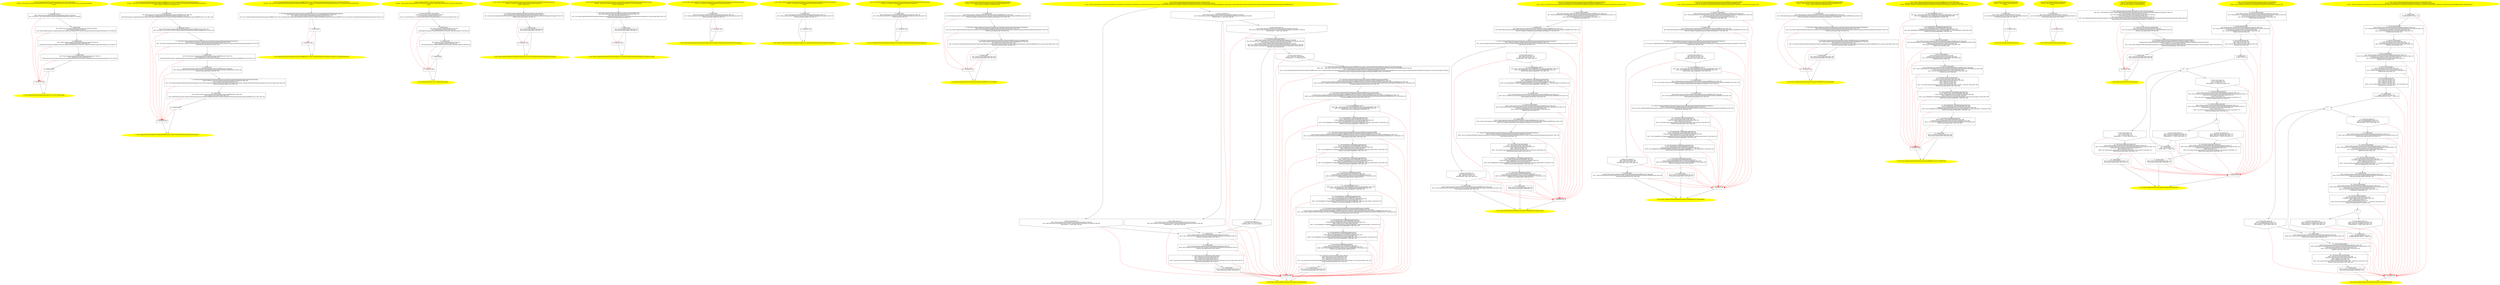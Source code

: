 /* @generated */
digraph cfg {
"org.junit.ComparisonFailure$ComparisonCompactor.<init>(int,java.lang.String,java.lang.String).e357a19aa1206a681c9150bbe492fd68_1" [label="1: Start ComparisonFailure$ComparisonCompactor.<init>(int,String,String)\nFormals:  this:org.junit.ComparisonFailure$ComparisonCompactor* contextLength:int expected:java.lang.String* actual:java.lang.String*\nLocals:  \n  " color=yellow style=filled]
	

	 "org.junit.ComparisonFailure$ComparisonCompactor.<init>(int,java.lang.String,java.lang.String).e357a19aa1206a681c9150bbe492fd68_1" -> "org.junit.ComparisonFailure$ComparisonCompactor.<init>(int,java.lang.String,java.lang.String).e357a19aa1206a681c9150bbe492fd68_4" ;
"org.junit.ComparisonFailure$ComparisonCompactor.<init>(int,java.lang.String,java.lang.String).e357a19aa1206a681c9150bbe492fd68_2" [label="2: Exit ComparisonFailure$ComparisonCompactor.<init>(int,String,String) \n  " color=yellow style=filled]
	

"org.junit.ComparisonFailure$ComparisonCompactor.<init>(int,java.lang.String,java.lang.String).e357a19aa1206a681c9150bbe492fd68_3" [label="3:  exceptions sink \n  " shape="box"]
	

	 "org.junit.ComparisonFailure$ComparisonCompactor.<init>(int,java.lang.String,java.lang.String).e357a19aa1206a681c9150bbe492fd68_3" -> "org.junit.ComparisonFailure$ComparisonCompactor.<init>(int,java.lang.String,java.lang.String).e357a19aa1206a681c9150bbe492fd68_2" ;
"org.junit.ComparisonFailure$ComparisonCompactor.<init>(int,java.lang.String,java.lang.String).e357a19aa1206a681c9150bbe492fd68_4" [label="4:  Call Object.<init>() \n   n$0=*&this:org.junit.ComparisonFailure$ComparisonCompactor* [line 89]\n  n$1=_fun_Object.<init>()(n$0:org.junit.ComparisonFailure$ComparisonCompactor*) [line 89]\n " shape="box"]
	

	 "org.junit.ComparisonFailure$ComparisonCompactor.<init>(int,java.lang.String,java.lang.String).e357a19aa1206a681c9150bbe492fd68_4" -> "org.junit.ComparisonFailure$ComparisonCompactor.<init>(int,java.lang.String,java.lang.String).e357a19aa1206a681c9150bbe492fd68_5" ;
	 "org.junit.ComparisonFailure$ComparisonCompactor.<init>(int,java.lang.String,java.lang.String).e357a19aa1206a681c9150bbe492fd68_4" -> "org.junit.ComparisonFailure$ComparisonCompactor.<init>(int,java.lang.String,java.lang.String).e357a19aa1206a681c9150bbe492fd68_3" [color="red" ];
"org.junit.ComparisonFailure$ComparisonCompactor.<init>(int,java.lang.String,java.lang.String).e357a19aa1206a681c9150bbe492fd68_5" [label="5:  method_body \n   n$2=*&this:org.junit.ComparisonFailure$ComparisonCompactor* [line 90]\n  n$3=*&contextLength:int [line 90]\n  *n$2.contextLength:org.junit.ComparisonFailure$ComparisonCompactor(root org.junit.ComparisonFailure$ComparisonCompactor)=n$3 [line 90]\n " shape="box"]
	

	 "org.junit.ComparisonFailure$ComparisonCompactor.<init>(int,java.lang.String,java.lang.String).e357a19aa1206a681c9150bbe492fd68_5" -> "org.junit.ComparisonFailure$ComparisonCompactor.<init>(int,java.lang.String,java.lang.String).e357a19aa1206a681c9150bbe492fd68_6" ;
	 "org.junit.ComparisonFailure$ComparisonCompactor.<init>(int,java.lang.String,java.lang.String).e357a19aa1206a681c9150bbe492fd68_5" -> "org.junit.ComparisonFailure$ComparisonCompactor.<init>(int,java.lang.String,java.lang.String).e357a19aa1206a681c9150bbe492fd68_3" [color="red" ];
"org.junit.ComparisonFailure$ComparisonCompactor.<init>(int,java.lang.String,java.lang.String).e357a19aa1206a681c9150bbe492fd68_6" [label="6:  method_body \n   n$4=*&this:org.junit.ComparisonFailure$ComparisonCompactor* [line 91]\n  n$5=*&expected:java.lang.String* [line 91]\n  *n$4.expected:org.junit.ComparisonFailure$ComparisonCompactor(root org.junit.ComparisonFailure$ComparisonCompactor)=n$5 [line 91]\n " shape="box"]
	

	 "org.junit.ComparisonFailure$ComparisonCompactor.<init>(int,java.lang.String,java.lang.String).e357a19aa1206a681c9150bbe492fd68_6" -> "org.junit.ComparisonFailure$ComparisonCompactor.<init>(int,java.lang.String,java.lang.String).e357a19aa1206a681c9150bbe492fd68_7" ;
	 "org.junit.ComparisonFailure$ComparisonCompactor.<init>(int,java.lang.String,java.lang.String).e357a19aa1206a681c9150bbe492fd68_6" -> "org.junit.ComparisonFailure$ComparisonCompactor.<init>(int,java.lang.String,java.lang.String).e357a19aa1206a681c9150bbe492fd68_3" [color="red" ];
"org.junit.ComparisonFailure$ComparisonCompactor.<init>(int,java.lang.String,java.lang.String).e357a19aa1206a681c9150bbe492fd68_7" [label="7:  method_body \n   n$6=*&this:org.junit.ComparisonFailure$ComparisonCompactor* [line 92]\n  n$7=*&actual:java.lang.String* [line 92]\n  *n$6.actual:org.junit.ComparisonFailure$ComparisonCompactor(root org.junit.ComparisonFailure$ComparisonCompactor)=n$7 [line 92]\n " shape="box"]
	

	 "org.junit.ComparisonFailure$ComparisonCompactor.<init>(int,java.lang.String,java.lang.String).e357a19aa1206a681c9150bbe492fd68_7" -> "org.junit.ComparisonFailure$ComparisonCompactor.<init>(int,java.lang.String,java.lang.String).e357a19aa1206a681c9150bbe492fd68_8" ;
	 "org.junit.ComparisonFailure$ComparisonCompactor.<init>(int,java.lang.String,java.lang.String).e357a19aa1206a681c9150bbe492fd68_7" -> "org.junit.ComparisonFailure$ComparisonCompactor.<init>(int,java.lang.String,java.lang.String).e357a19aa1206a681c9150bbe492fd68_3" [color="red" ];
"org.junit.ComparisonFailure$ComparisonCompactor.<init>(int,java.lang.String,java.lang.String).e357a19aa1206a681c9150bbe492fd68_8" [label="8:  method_body \n  " shape="box"]
	

	 "org.junit.ComparisonFailure$ComparisonCompactor.<init>(int,java.lang.String,java.lang.String).e357a19aa1206a681c9150bbe492fd68_8" -> "org.junit.ComparisonFailure$ComparisonCompactor.<init>(int,java.lang.String,java.lang.String).e357a19aa1206a681c9150bbe492fd68_2" ;
	 "org.junit.ComparisonFailure$ComparisonCompactor.<init>(int,java.lang.String,java.lang.String).e357a19aa1206a681c9150bbe492fd68_8" -> "org.junit.ComparisonFailure$ComparisonCompactor.<init>(int,java.lang.String,java.lang.String).e357a19aa1206a681c9150bbe492fd68_3" [color="red" ];
"org.junit.ComparisonFailure$ComparisonCompactor$DiffExtractor.<init>(org.junit.ComparisonFailure$Com.8e83ca24d7480da140772a3a7558b40e_1" [label="1: Start ComparisonFailure$ComparisonCompactor$DiffExtractor.<init>(ComparisonFailure$ComparisonCompactor)\nFormals:  this:org.junit.ComparisonFailure$ComparisonCompactor$DiffExtractor* $bcvar1:org.junit.ComparisonFailure$ComparisonCompactor*\nLocals:  $irvar2:void $irvar1:void $irvar0:void \n  " color=yellow style=filled]
	

	 "org.junit.ComparisonFailure$ComparisonCompactor$DiffExtractor.<init>(org.junit.ComparisonFailure$Com.8e83ca24d7480da140772a3a7558b40e_1" -> "org.junit.ComparisonFailure$ComparisonCompactor$DiffExtractor.<init>(org.junit.ComparisonFailure$Com.8e83ca24d7480da140772a3a7558b40e_4" ;
"org.junit.ComparisonFailure$ComparisonCompactor$DiffExtractor.<init>(org.junit.ComparisonFailure$Com.8e83ca24d7480da140772a3a7558b40e_2" [label="2: Exit ComparisonFailure$ComparisonCompactor$DiffExtractor.<init>(ComparisonFailure$ComparisonCompactor) \n  " color=yellow style=filled]
	

"org.junit.ComparisonFailure$ComparisonCompactor$DiffExtractor.<init>(org.junit.ComparisonFailure$Com.8e83ca24d7480da140772a3a7558b40e_3" [label="3:  exceptions sink \n  " shape="box"]
	

	 "org.junit.ComparisonFailure$ComparisonCompactor$DiffExtractor.<init>(org.junit.ComparisonFailure$Com.8e83ca24d7480da140772a3a7558b40e_3" -> "org.junit.ComparisonFailure$ComparisonCompactor$DiffExtractor.<init>(org.junit.ComparisonFailure$Com.8e83ca24d7480da140772a3a7558b40e_2" ;
"org.junit.ComparisonFailure$ComparisonCompactor$DiffExtractor.<init>(org.junit.ComparisonFailure$Com.8e83ca24d7480da140772a3a7558b40e_4" [label="4:  method_body \n   n$0=*&this:org.junit.ComparisonFailure$ComparisonCompactor$DiffExtractor* [line 138]\n  n$1=*&$bcvar1:org.junit.ComparisonFailure$ComparisonCompactor* [line 138]\n  *n$0.this$0:org.junit.ComparisonFailure$ComparisonCompactor$DiffExtractor(root org.junit.ComparisonFailure$ComparisonCompactor$DiffExtractor)=n$1 [line 138]\n " shape="box"]
	

	 "org.junit.ComparisonFailure$ComparisonCompactor$DiffExtractor.<init>(org.junit.ComparisonFailure$Com.8e83ca24d7480da140772a3a7558b40e_4" -> "org.junit.ComparisonFailure$ComparisonCompactor$DiffExtractor.<init>(org.junit.ComparisonFailure$Com.8e83ca24d7480da140772a3a7558b40e_5" ;
	 "org.junit.ComparisonFailure$ComparisonCompactor$DiffExtractor.<init>(org.junit.ComparisonFailure$Com.8e83ca24d7480da140772a3a7558b40e_4" -> "org.junit.ComparisonFailure$ComparisonCompactor$DiffExtractor.<init>(org.junit.ComparisonFailure$Com.8e83ca24d7480da140772a3a7558b40e_3" [color="red" ];
"org.junit.ComparisonFailure$ComparisonCompactor$DiffExtractor.<init>(org.junit.ComparisonFailure$Com.8e83ca24d7480da140772a3a7558b40e_5" [label="5:  Call Object.<init>() \n   n$2=*&this:org.junit.ComparisonFailure$ComparisonCompactor$DiffExtractor* [line 138]\n  n$3=_fun_Object.<init>()(n$2:org.junit.ComparisonFailure$ComparisonCompactor$DiffExtractor*) [line 138]\n " shape="box"]
	

	 "org.junit.ComparisonFailure$ComparisonCompactor$DiffExtractor.<init>(org.junit.ComparisonFailure$Com.8e83ca24d7480da140772a3a7558b40e_5" -> "org.junit.ComparisonFailure$ComparisonCompactor$DiffExtractor.<init>(org.junit.ComparisonFailure$Com.8e83ca24d7480da140772a3a7558b40e_6" ;
	 "org.junit.ComparisonFailure$ComparisonCompactor$DiffExtractor.<init>(org.junit.ComparisonFailure$Com.8e83ca24d7480da140772a3a7558b40e_5" -> "org.junit.ComparisonFailure$ComparisonCompactor$DiffExtractor.<init>(org.junit.ComparisonFailure$Com.8e83ca24d7480da140772a3a7558b40e_3" [color="red" ];
"org.junit.ComparisonFailure$ComparisonCompactor$DiffExtractor.<init>(org.junit.ComparisonFailure$Com.8e83ca24d7480da140772a3a7558b40e_6" [label="6:  Call String ComparisonFailure$ComparisonCompactor.access$100(ComparisonFailure$ComparisonCompactor) \n   n$4=*&$bcvar1:org.junit.ComparisonFailure$ComparisonCompactor* [line 139]\n  n$5=_fun_String ComparisonFailure$ComparisonCompactor.access$100(ComparisonFailure$ComparisonCompactor)(n$4:org.junit.ComparisonFailure$ComparisonCompactor*) [line 139]\n  *&$irvar0:java.lang.String*=n$5 [line 139]\n " shape="box"]
	

	 "org.junit.ComparisonFailure$ComparisonCompactor$DiffExtractor.<init>(org.junit.ComparisonFailure$Com.8e83ca24d7480da140772a3a7558b40e_6" -> "org.junit.ComparisonFailure$ComparisonCompactor$DiffExtractor.<init>(org.junit.ComparisonFailure$Com.8e83ca24d7480da140772a3a7558b40e_7" ;
	 "org.junit.ComparisonFailure$ComparisonCompactor$DiffExtractor.<init>(org.junit.ComparisonFailure$Com.8e83ca24d7480da140772a3a7558b40e_6" -> "org.junit.ComparisonFailure$ComparisonCompactor$DiffExtractor.<init>(org.junit.ComparisonFailure$Com.8e83ca24d7480da140772a3a7558b40e_3" [color="red" ];
"org.junit.ComparisonFailure$ComparisonCompactor$DiffExtractor.<init>(org.junit.ComparisonFailure$Com.8e83ca24d7480da140772a3a7558b40e_7" [label="7:  method_body \n   n$6=*&this:org.junit.ComparisonFailure$ComparisonCompactor$DiffExtractor* [line 139]\n  n$7=*&$irvar0:java.lang.String* [line 139]\n  *n$6.sharedPrefix:org.junit.ComparisonFailure$ComparisonCompactor$DiffExtractor(root org.junit.ComparisonFailure$ComparisonCompactor$DiffExtractor)=n$7 [line 139]\n " shape="box"]
	

	 "org.junit.ComparisonFailure$ComparisonCompactor$DiffExtractor.<init>(org.junit.ComparisonFailure$Com.8e83ca24d7480da140772a3a7558b40e_7" -> "org.junit.ComparisonFailure$ComparisonCompactor$DiffExtractor.<init>(org.junit.ComparisonFailure$Com.8e83ca24d7480da140772a3a7558b40e_8" ;
	 "org.junit.ComparisonFailure$ComparisonCompactor$DiffExtractor.<init>(org.junit.ComparisonFailure$Com.8e83ca24d7480da140772a3a7558b40e_7" -> "org.junit.ComparisonFailure$ComparisonCompactor$DiffExtractor.<init>(org.junit.ComparisonFailure$Com.8e83ca24d7480da140772a3a7558b40e_3" [color="red" ];
"org.junit.ComparisonFailure$ComparisonCompactor$DiffExtractor.<init>(org.junit.ComparisonFailure$Com.8e83ca24d7480da140772a3a7558b40e_8" [label="8:  method_body \n   n$8=*&this:org.junit.ComparisonFailure$ComparisonCompactor$DiffExtractor* [line 140]\n  n$9=*n$8.sharedPrefix:java.lang.String*(root org.junit.ComparisonFailure$ComparisonCompactor$DiffExtractor) [line 140]\n  *&$irvar1:java.lang.String*=n$9 [line 140]\n " shape="box"]
	

	 "org.junit.ComparisonFailure$ComparisonCompactor$DiffExtractor.<init>(org.junit.ComparisonFailure$Com.8e83ca24d7480da140772a3a7558b40e_8" -> "org.junit.ComparisonFailure$ComparisonCompactor$DiffExtractor.<init>(org.junit.ComparisonFailure$Com.8e83ca24d7480da140772a3a7558b40e_9" ;
	 "org.junit.ComparisonFailure$ComparisonCompactor$DiffExtractor.<init>(org.junit.ComparisonFailure$Com.8e83ca24d7480da140772a3a7558b40e_8" -> "org.junit.ComparisonFailure$ComparisonCompactor$DiffExtractor.<init>(org.junit.ComparisonFailure$Com.8e83ca24d7480da140772a3a7558b40e_3" [color="red" ];
"org.junit.ComparisonFailure$ComparisonCompactor$DiffExtractor.<init>(org.junit.ComparisonFailure$Com.8e83ca24d7480da140772a3a7558b40e_9" [label="9:  Call String ComparisonFailure$ComparisonCompactor.access$200(ComparisonFailure$ComparisonCompactor,String) \n   n$10=*&$bcvar1:org.junit.ComparisonFailure$ComparisonCompactor* [line 140]\n  n$11=*&$irvar1:java.lang.String* [line 140]\n  n$12=_fun_String ComparisonFailure$ComparisonCompactor.access$200(ComparisonFailure$ComparisonCompactor,String)(n$10:org.junit.ComparisonFailure$ComparisonCompactor*,n$11:java.lang.String*) [line 140]\n  *&$irvar2:java.lang.String*=n$12 [line 140]\n " shape="box"]
	

	 "org.junit.ComparisonFailure$ComparisonCompactor$DiffExtractor.<init>(org.junit.ComparisonFailure$Com.8e83ca24d7480da140772a3a7558b40e_9" -> "org.junit.ComparisonFailure$ComparisonCompactor$DiffExtractor.<init>(org.junit.ComparisonFailure$Com.8e83ca24d7480da140772a3a7558b40e_10" ;
	 "org.junit.ComparisonFailure$ComparisonCompactor$DiffExtractor.<init>(org.junit.ComparisonFailure$Com.8e83ca24d7480da140772a3a7558b40e_9" -> "org.junit.ComparisonFailure$ComparisonCompactor$DiffExtractor.<init>(org.junit.ComparisonFailure$Com.8e83ca24d7480da140772a3a7558b40e_3" [color="red" ];
"org.junit.ComparisonFailure$ComparisonCompactor$DiffExtractor.<init>(org.junit.ComparisonFailure$Com.8e83ca24d7480da140772a3a7558b40e_10" [label="10:  method_body \n   n$13=*&this:org.junit.ComparisonFailure$ComparisonCompactor$DiffExtractor* [line 140]\n  n$14=*&$irvar2:java.lang.String* [line 140]\n  *n$13.sharedSuffix:org.junit.ComparisonFailure$ComparisonCompactor$DiffExtractor(root org.junit.ComparisonFailure$ComparisonCompactor$DiffExtractor)=n$14 [line 140]\n " shape="box"]
	

	 "org.junit.ComparisonFailure$ComparisonCompactor$DiffExtractor.<init>(org.junit.ComparisonFailure$Com.8e83ca24d7480da140772a3a7558b40e_10" -> "org.junit.ComparisonFailure$ComparisonCompactor$DiffExtractor.<init>(org.junit.ComparisonFailure$Com.8e83ca24d7480da140772a3a7558b40e_11" ;
	 "org.junit.ComparisonFailure$ComparisonCompactor$DiffExtractor.<init>(org.junit.ComparisonFailure$Com.8e83ca24d7480da140772a3a7558b40e_10" -> "org.junit.ComparisonFailure$ComparisonCompactor$DiffExtractor.<init>(org.junit.ComparisonFailure$Com.8e83ca24d7480da140772a3a7558b40e_3" [color="red" ];
"org.junit.ComparisonFailure$ComparisonCompactor$DiffExtractor.<init>(org.junit.ComparisonFailure$Com.8e83ca24d7480da140772a3a7558b40e_11" [label="11:  method_body \n  " shape="box"]
	

	 "org.junit.ComparisonFailure$ComparisonCompactor$DiffExtractor.<init>(org.junit.ComparisonFailure$Com.8e83ca24d7480da140772a3a7558b40e_11" -> "org.junit.ComparisonFailure$ComparisonCompactor$DiffExtractor.<init>(org.junit.ComparisonFailure$Com.8e83ca24d7480da140772a3a7558b40e_2" ;
	 "org.junit.ComparisonFailure$ComparisonCompactor$DiffExtractor.<init>(org.junit.ComparisonFailure$Com.8e83ca24d7480da140772a3a7558b40e_11" -> "org.junit.ComparisonFailure$ComparisonCompactor$DiffExtractor.<init>(org.junit.ComparisonFailure$Com.8e83ca24d7480da140772a3a7558b40e_3" [color="red" ];
"org.junit.ComparisonFailure$ComparisonCompactor$DiffExtractor.<init>(org.junit.ComparisonFailure$Com.422988bec2e04aa5256cae11c81aa188_1" [label="1: Start ComparisonFailure$ComparisonCompactor$DiffExtractor.<init>(ComparisonFailure$ComparisonCompactor,ComparisonFailure$1)\nFormals:  this:org.junit.ComparisonFailure$ComparisonCompactor$DiffExtractor* x0:org.junit.ComparisonFailure$ComparisonCompactor* x1:org.junit.ComparisonFailure$1*\nLocals:  \n  " color=yellow style=filled]
	

	 "org.junit.ComparisonFailure$ComparisonCompactor$DiffExtractor.<init>(org.junit.ComparisonFailure$Com.422988bec2e04aa5256cae11c81aa188_1" -> "org.junit.ComparisonFailure$ComparisonCompactor$DiffExtractor.<init>(org.junit.ComparisonFailure$Com.422988bec2e04aa5256cae11c81aa188_4" ;
"org.junit.ComparisonFailure$ComparisonCompactor$DiffExtractor.<init>(org.junit.ComparisonFailure$Com.422988bec2e04aa5256cae11c81aa188_2" [label="2: Exit ComparisonFailure$ComparisonCompactor$DiffExtractor.<init>(ComparisonFailure$ComparisonCompactor,ComparisonFailure$1) \n  " color=yellow style=filled]
	

"org.junit.ComparisonFailure$ComparisonCompactor$DiffExtractor.<init>(org.junit.ComparisonFailure$Com.422988bec2e04aa5256cae11c81aa188_3" [label="3:  exceptions sink \n  " shape="box"]
	

	 "org.junit.ComparisonFailure$ComparisonCompactor$DiffExtractor.<init>(org.junit.ComparisonFailure$Com.422988bec2e04aa5256cae11c81aa188_3" -> "org.junit.ComparisonFailure$ComparisonCompactor$DiffExtractor.<init>(org.junit.ComparisonFailure$Com.422988bec2e04aa5256cae11c81aa188_2" ;
"org.junit.ComparisonFailure$ComparisonCompactor$DiffExtractor.<init>(org.junit.ComparisonFailure$Com.422988bec2e04aa5256cae11c81aa188_4" [label="4:  Call ComparisonFailure$ComparisonCompactor$DiffExtractor.<init>(ComparisonFailure$ComparisonCompactor) \n   n$0=*&this:org.junit.ComparisonFailure$ComparisonCompactor$DiffExtractor* [line 131]\n  n$1=*&x0:org.junit.ComparisonFailure$ComparisonCompactor* [line 131]\n  n$2=_fun_ComparisonFailure$ComparisonCompactor$DiffExtractor.<init>(ComparisonFailure$ComparisonCompactor)(n$0:org.junit.ComparisonFailure$ComparisonCompactor$DiffExtractor*,n$1:org.junit.ComparisonFailure$ComparisonCompactor*) [line 131]\n " shape="box"]
	

	 "org.junit.ComparisonFailure$ComparisonCompactor$DiffExtractor.<init>(org.junit.ComparisonFailure$Com.422988bec2e04aa5256cae11c81aa188_4" -> "org.junit.ComparisonFailure$ComparisonCompactor$DiffExtractor.<init>(org.junit.ComparisonFailure$Com.422988bec2e04aa5256cae11c81aa188_5" ;
	 "org.junit.ComparisonFailure$ComparisonCompactor$DiffExtractor.<init>(org.junit.ComparisonFailure$Com.422988bec2e04aa5256cae11c81aa188_4" -> "org.junit.ComparisonFailure$ComparisonCompactor$DiffExtractor.<init>(org.junit.ComparisonFailure$Com.422988bec2e04aa5256cae11c81aa188_3" [color="red" ];
"org.junit.ComparisonFailure$ComparisonCompactor$DiffExtractor.<init>(org.junit.ComparisonFailure$Com.422988bec2e04aa5256cae11c81aa188_5" [label="5:  method_body \n  " shape="box"]
	

	 "org.junit.ComparisonFailure$ComparisonCompactor$DiffExtractor.<init>(org.junit.ComparisonFailure$Com.422988bec2e04aa5256cae11c81aa188_5" -> "org.junit.ComparisonFailure$ComparisonCompactor$DiffExtractor.<init>(org.junit.ComparisonFailure$Com.422988bec2e04aa5256cae11c81aa188_2" ;
	 "org.junit.ComparisonFailure$ComparisonCompactor$DiffExtractor.<init>(org.junit.ComparisonFailure$Com.422988bec2e04aa5256cae11c81aa188_5" -> "org.junit.ComparisonFailure$ComparisonCompactor$DiffExtractor.<init>(org.junit.ComparisonFailure$Com.422988bec2e04aa5256cae11c81aa188_3" [color="red" ];
"org.junit.ComparisonFailure.<init>(java.lang.String,java.lang.String,java.lang.String).8fcb8a1d2188ad743cfbb72938ab943c_1" [label="1: Start ComparisonFailure.<init>(String,String,String)\nFormals:  this:org.junit.ComparisonFailure* message:java.lang.String* expected:java.lang.String* actual:java.lang.String*\nLocals:  \n  " color=yellow style=filled]
	

	 "org.junit.ComparisonFailure.<init>(java.lang.String,java.lang.String,java.lang.String).8fcb8a1d2188ad743cfbb72938ab943c_1" -> "org.junit.ComparisonFailure.<init>(java.lang.String,java.lang.String,java.lang.String).8fcb8a1d2188ad743cfbb72938ab943c_4" ;
"org.junit.ComparisonFailure.<init>(java.lang.String,java.lang.String,java.lang.String).8fcb8a1d2188ad743cfbb72938ab943c_2" [label="2: Exit ComparisonFailure.<init>(String,String,String) \n  " color=yellow style=filled]
	

"org.junit.ComparisonFailure.<init>(java.lang.String,java.lang.String,java.lang.String).8fcb8a1d2188ad743cfbb72938ab943c_3" [label="3:  exceptions sink \n  " shape="box"]
	

	 "org.junit.ComparisonFailure.<init>(java.lang.String,java.lang.String,java.lang.String).8fcb8a1d2188ad743cfbb72938ab943c_3" -> "org.junit.ComparisonFailure.<init>(java.lang.String,java.lang.String,java.lang.String).8fcb8a1d2188ad743cfbb72938ab943c_2" ;
"org.junit.ComparisonFailure.<init>(java.lang.String,java.lang.String,java.lang.String).8fcb8a1d2188ad743cfbb72938ab943c_4" [label="4:  Call AssertionError.<init>(Object) \n   n$0=*&this:org.junit.ComparisonFailure* [line 37]\n  n$1=*&message:java.lang.String* [line 37]\n  n$2=_fun_AssertionError.<init>(Object)(n$0:org.junit.ComparisonFailure*,n$1:java.lang.String*) [line 37]\n " shape="box"]
	

	 "org.junit.ComparisonFailure.<init>(java.lang.String,java.lang.String,java.lang.String).8fcb8a1d2188ad743cfbb72938ab943c_4" -> "org.junit.ComparisonFailure.<init>(java.lang.String,java.lang.String,java.lang.String).8fcb8a1d2188ad743cfbb72938ab943c_5" ;
	 "org.junit.ComparisonFailure.<init>(java.lang.String,java.lang.String,java.lang.String).8fcb8a1d2188ad743cfbb72938ab943c_4" -> "org.junit.ComparisonFailure.<init>(java.lang.String,java.lang.String,java.lang.String).8fcb8a1d2188ad743cfbb72938ab943c_3" [color="red" ];
"org.junit.ComparisonFailure.<init>(java.lang.String,java.lang.String,java.lang.String).8fcb8a1d2188ad743cfbb72938ab943c_5" [label="5:  method_body \n   n$3=*&this:org.junit.ComparisonFailure* [line 38]\n  n$4=*&expected:java.lang.String* [line 38]\n  *n$3.fExpected:org.junit.ComparisonFailure(root org.junit.ComparisonFailure)=n$4 [line 38]\n " shape="box"]
	

	 "org.junit.ComparisonFailure.<init>(java.lang.String,java.lang.String,java.lang.String).8fcb8a1d2188ad743cfbb72938ab943c_5" -> "org.junit.ComparisonFailure.<init>(java.lang.String,java.lang.String,java.lang.String).8fcb8a1d2188ad743cfbb72938ab943c_6" ;
	 "org.junit.ComparisonFailure.<init>(java.lang.String,java.lang.String,java.lang.String).8fcb8a1d2188ad743cfbb72938ab943c_5" -> "org.junit.ComparisonFailure.<init>(java.lang.String,java.lang.String,java.lang.String).8fcb8a1d2188ad743cfbb72938ab943c_3" [color="red" ];
"org.junit.ComparisonFailure.<init>(java.lang.String,java.lang.String,java.lang.String).8fcb8a1d2188ad743cfbb72938ab943c_6" [label="6:  method_body \n   n$5=*&this:org.junit.ComparisonFailure* [line 39]\n  n$6=*&actual:java.lang.String* [line 39]\n  *n$5.fActual:org.junit.ComparisonFailure(root org.junit.ComparisonFailure)=n$6 [line 39]\n " shape="box"]
	

	 "org.junit.ComparisonFailure.<init>(java.lang.String,java.lang.String,java.lang.String).8fcb8a1d2188ad743cfbb72938ab943c_6" -> "org.junit.ComparisonFailure.<init>(java.lang.String,java.lang.String,java.lang.String).8fcb8a1d2188ad743cfbb72938ab943c_7" ;
	 "org.junit.ComparisonFailure.<init>(java.lang.String,java.lang.String,java.lang.String).8fcb8a1d2188ad743cfbb72938ab943c_6" -> "org.junit.ComparisonFailure.<init>(java.lang.String,java.lang.String,java.lang.String).8fcb8a1d2188ad743cfbb72938ab943c_3" [color="red" ];
"org.junit.ComparisonFailure.<init>(java.lang.String,java.lang.String,java.lang.String).8fcb8a1d2188ad743cfbb72938ab943c_7" [label="7:  method_body \n  " shape="box"]
	

	 "org.junit.ComparisonFailure.<init>(java.lang.String,java.lang.String,java.lang.String).8fcb8a1d2188ad743cfbb72938ab943c_7" -> "org.junit.ComparisonFailure.<init>(java.lang.String,java.lang.String,java.lang.String).8fcb8a1d2188ad743cfbb72938ab943c_2" ;
	 "org.junit.ComparisonFailure.<init>(java.lang.String,java.lang.String,java.lang.String).8fcb8a1d2188ad743cfbb72938ab943c_7" -> "org.junit.ComparisonFailure.<init>(java.lang.String,java.lang.String,java.lang.String).8fcb8a1d2188ad743cfbb72938ab943c_3" [color="red" ];
"org.junit.ComparisonFailure$ComparisonCompactor.access$100(org.junit.ComparisonFailure$ComparisonCom.3ea4dfb850aa5ad0db8d09b2ccc46d11_1" [label="1: Start String ComparisonFailure$ComparisonCompactor.access$100(ComparisonFailure$ComparisonCompactor)\nFormals:  x0:org.junit.ComparisonFailure$ComparisonCompactor*\nLocals:  $irvar0:void \n  " color=yellow style=filled]
	

	 "org.junit.ComparisonFailure$ComparisonCompactor.access$100(org.junit.ComparisonFailure$ComparisonCom.3ea4dfb850aa5ad0db8d09b2ccc46d11_1" -> "org.junit.ComparisonFailure$ComparisonCompactor.access$100(org.junit.ComparisonFailure$ComparisonCom.3ea4dfb850aa5ad0db8d09b2ccc46d11_4" ;
"org.junit.ComparisonFailure$ComparisonCompactor.access$100(org.junit.ComparisonFailure$ComparisonCom.3ea4dfb850aa5ad0db8d09b2ccc46d11_2" [label="2: Exit String ComparisonFailure$ComparisonCompactor.access$100(ComparisonFailure$ComparisonCompactor) \n  " color=yellow style=filled]
	

"org.junit.ComparisonFailure$ComparisonCompactor.access$100(org.junit.ComparisonFailure$ComparisonCom.3ea4dfb850aa5ad0db8d09b2ccc46d11_3" [label="3:  exceptions sink \n  " shape="box"]
	

	 "org.junit.ComparisonFailure$ComparisonCompactor.access$100(org.junit.ComparisonFailure$ComparisonCom.3ea4dfb850aa5ad0db8d09b2ccc46d11_3" -> "org.junit.ComparisonFailure$ComparisonCompactor.access$100(org.junit.ComparisonFailure$ComparisonCom.3ea4dfb850aa5ad0db8d09b2ccc46d11_2" ;
"org.junit.ComparisonFailure$ComparisonCompactor.access$100(org.junit.ComparisonFailure$ComparisonCom.3ea4dfb850aa5ad0db8d09b2ccc46d11_4" [label="4:  Call String ComparisonFailure$ComparisonCompactor.sharedPrefix() \n   n$0=*&x0:org.junit.ComparisonFailure$ComparisonCompactor* [line 70]\n  n$1=_fun_String ComparisonFailure$ComparisonCompactor.sharedPrefix()(n$0:org.junit.ComparisonFailure$ComparisonCompactor*) [line 70]\n  *&$irvar0:java.lang.String*=n$1 [line 70]\n " shape="box"]
	

	 "org.junit.ComparisonFailure$ComparisonCompactor.access$100(org.junit.ComparisonFailure$ComparisonCom.3ea4dfb850aa5ad0db8d09b2ccc46d11_4" -> "org.junit.ComparisonFailure$ComparisonCompactor.access$100(org.junit.ComparisonFailure$ComparisonCom.3ea4dfb850aa5ad0db8d09b2ccc46d11_5" ;
	 "org.junit.ComparisonFailure$ComparisonCompactor.access$100(org.junit.ComparisonFailure$ComparisonCom.3ea4dfb850aa5ad0db8d09b2ccc46d11_4" -> "org.junit.ComparisonFailure$ComparisonCompactor.access$100(org.junit.ComparisonFailure$ComparisonCom.3ea4dfb850aa5ad0db8d09b2ccc46d11_3" [color="red" ];
"org.junit.ComparisonFailure$ComparisonCompactor.access$100(org.junit.ComparisonFailure$ComparisonCom.3ea4dfb850aa5ad0db8d09b2ccc46d11_5" [label="5:  method_body \n   n$2=*&$irvar0:java.lang.String* [line 70]\n  *&return:java.lang.String*=n$2 [line 70]\n " shape="box"]
	

	 "org.junit.ComparisonFailure$ComparisonCompactor.access$100(org.junit.ComparisonFailure$ComparisonCom.3ea4dfb850aa5ad0db8d09b2ccc46d11_5" -> "org.junit.ComparisonFailure$ComparisonCompactor.access$100(org.junit.ComparisonFailure$ComparisonCom.3ea4dfb850aa5ad0db8d09b2ccc46d11_2" ;
	 "org.junit.ComparisonFailure$ComparisonCompactor.access$100(org.junit.ComparisonFailure$ComparisonCom.3ea4dfb850aa5ad0db8d09b2ccc46d11_5" -> "org.junit.ComparisonFailure$ComparisonCompactor.access$100(org.junit.ComparisonFailure$ComparisonCom.3ea4dfb850aa5ad0db8d09b2ccc46d11_3" [color="red" ];
"org.junit.ComparisonFailure$ComparisonCompactor.access$200(org.junit.ComparisonFailure$ComparisonCom.7057f8bae2a0f2dbef405a527e3a6779_1" [label="1: Start String ComparisonFailure$ComparisonCompactor.access$200(ComparisonFailure$ComparisonCompactor,String)\nFormals:  x0:org.junit.ComparisonFailure$ComparisonCompactor* x1:java.lang.String*\nLocals:  $irvar0:void \n  " color=yellow style=filled]
	

	 "org.junit.ComparisonFailure$ComparisonCompactor.access$200(org.junit.ComparisonFailure$ComparisonCom.7057f8bae2a0f2dbef405a527e3a6779_1" -> "org.junit.ComparisonFailure$ComparisonCompactor.access$200(org.junit.ComparisonFailure$ComparisonCom.7057f8bae2a0f2dbef405a527e3a6779_4" ;
"org.junit.ComparisonFailure$ComparisonCompactor.access$200(org.junit.ComparisonFailure$ComparisonCom.7057f8bae2a0f2dbef405a527e3a6779_2" [label="2: Exit String ComparisonFailure$ComparisonCompactor.access$200(ComparisonFailure$ComparisonCompactor,String) \n  " color=yellow style=filled]
	

"org.junit.ComparisonFailure$ComparisonCompactor.access$200(org.junit.ComparisonFailure$ComparisonCom.7057f8bae2a0f2dbef405a527e3a6779_3" [label="3:  exceptions sink \n  " shape="box"]
	

	 "org.junit.ComparisonFailure$ComparisonCompactor.access$200(org.junit.ComparisonFailure$ComparisonCom.7057f8bae2a0f2dbef405a527e3a6779_3" -> "org.junit.ComparisonFailure$ComparisonCompactor.access$200(org.junit.ComparisonFailure$ComparisonCom.7057f8bae2a0f2dbef405a527e3a6779_2" ;
"org.junit.ComparisonFailure$ComparisonCompactor.access$200(org.junit.ComparisonFailure$ComparisonCom.7057f8bae2a0f2dbef405a527e3a6779_4" [label="4:  Call String ComparisonFailure$ComparisonCompactor.sharedSuffix(String) \n   n$0=*&x0:org.junit.ComparisonFailure$ComparisonCompactor* [line 70]\n  n$1=*&x1:java.lang.String* [line 70]\n  n$2=_fun_String ComparisonFailure$ComparisonCompactor.sharedSuffix(String)(n$0:org.junit.ComparisonFailure$ComparisonCompactor*,n$1:java.lang.String*) [line 70]\n  *&$irvar0:java.lang.String*=n$2 [line 70]\n " shape="box"]
	

	 "org.junit.ComparisonFailure$ComparisonCompactor.access$200(org.junit.ComparisonFailure$ComparisonCom.7057f8bae2a0f2dbef405a527e3a6779_4" -> "org.junit.ComparisonFailure$ComparisonCompactor.access$200(org.junit.ComparisonFailure$ComparisonCom.7057f8bae2a0f2dbef405a527e3a6779_5" ;
	 "org.junit.ComparisonFailure$ComparisonCompactor.access$200(org.junit.ComparisonFailure$ComparisonCom.7057f8bae2a0f2dbef405a527e3a6779_4" -> "org.junit.ComparisonFailure$ComparisonCompactor.access$200(org.junit.ComparisonFailure$ComparisonCom.7057f8bae2a0f2dbef405a527e3a6779_3" [color="red" ];
"org.junit.ComparisonFailure$ComparisonCompactor.access$200(org.junit.ComparisonFailure$ComparisonCom.7057f8bae2a0f2dbef405a527e3a6779_5" [label="5:  method_body \n   n$3=*&$irvar0:java.lang.String* [line 70]\n  *&return:java.lang.String*=n$3 [line 70]\n " shape="box"]
	

	 "org.junit.ComparisonFailure$ComparisonCompactor.access$200(org.junit.ComparisonFailure$ComparisonCom.7057f8bae2a0f2dbef405a527e3a6779_5" -> "org.junit.ComparisonFailure$ComparisonCompactor.access$200(org.junit.ComparisonFailure$ComparisonCom.7057f8bae2a0f2dbef405a527e3a6779_2" ;
	 "org.junit.ComparisonFailure$ComparisonCompactor.access$200(org.junit.ComparisonFailure$ComparisonCom.7057f8bae2a0f2dbef405a527e3a6779_5" -> "org.junit.ComparisonFailure$ComparisonCompactor.access$200(org.junit.ComparisonFailure$ComparisonCom.7057f8bae2a0f2dbef405a527e3a6779_3" [color="red" ];
"org.junit.ComparisonFailure$ComparisonCompactor.access$300(org.junit.ComparisonFailure$ComparisonCom.7e067b7cdb4d4a6901670f6297d6abc1_1" [label="1: Start String ComparisonFailure$ComparisonCompactor.access$300(ComparisonFailure$ComparisonCompactor)\nFormals:  x0:org.junit.ComparisonFailure$ComparisonCompactor*\nLocals:  \n  " color=yellow style=filled]
	

	 "org.junit.ComparisonFailure$ComparisonCompactor.access$300(org.junit.ComparisonFailure$ComparisonCom.7e067b7cdb4d4a6901670f6297d6abc1_1" -> "org.junit.ComparisonFailure$ComparisonCompactor.access$300(org.junit.ComparisonFailure$ComparisonCom.7e067b7cdb4d4a6901670f6297d6abc1_4" ;
"org.junit.ComparisonFailure$ComparisonCompactor.access$300(org.junit.ComparisonFailure$ComparisonCom.7e067b7cdb4d4a6901670f6297d6abc1_2" [label="2: Exit String ComparisonFailure$ComparisonCompactor.access$300(ComparisonFailure$ComparisonCompactor) \n  " color=yellow style=filled]
	

"org.junit.ComparisonFailure$ComparisonCompactor.access$300(org.junit.ComparisonFailure$ComparisonCom.7e067b7cdb4d4a6901670f6297d6abc1_3" [label="3:  exceptions sink \n  " shape="box"]
	

	 "org.junit.ComparisonFailure$ComparisonCompactor.access$300(org.junit.ComparisonFailure$ComparisonCom.7e067b7cdb4d4a6901670f6297d6abc1_3" -> "org.junit.ComparisonFailure$ComparisonCompactor.access$300(org.junit.ComparisonFailure$ComparisonCom.7e067b7cdb4d4a6901670f6297d6abc1_2" ;
"org.junit.ComparisonFailure$ComparisonCompactor.access$300(org.junit.ComparisonFailure$ComparisonCom.7e067b7cdb4d4a6901670f6297d6abc1_4" [label="4:  method_body \n   n$0=*&x0:org.junit.ComparisonFailure$ComparisonCompactor* [line 70]\n  n$1=*n$0.expected:java.lang.String*(root org.junit.ComparisonFailure$ComparisonCompactor) [line 70]\n  *&return:java.lang.String*=n$1 [line 70]\n " shape="box"]
	

	 "org.junit.ComparisonFailure$ComparisonCompactor.access$300(org.junit.ComparisonFailure$ComparisonCom.7e067b7cdb4d4a6901670f6297d6abc1_4" -> "org.junit.ComparisonFailure$ComparisonCompactor.access$300(org.junit.ComparisonFailure$ComparisonCom.7e067b7cdb4d4a6901670f6297d6abc1_2" ;
	 "org.junit.ComparisonFailure$ComparisonCompactor.access$300(org.junit.ComparisonFailure$ComparisonCom.7e067b7cdb4d4a6901670f6297d6abc1_4" -> "org.junit.ComparisonFailure$ComparisonCompactor.access$300(org.junit.ComparisonFailure$ComparisonCom.7e067b7cdb4d4a6901670f6297d6abc1_3" [color="red" ];
"org.junit.ComparisonFailure$ComparisonCompactor.access$400(org.junit.ComparisonFailure$ComparisonCom.8530e695dc0d5589584448b9731133e0_1" [label="1: Start String ComparisonFailure$ComparisonCompactor.access$400(ComparisonFailure$ComparisonCompactor)\nFormals:  x0:org.junit.ComparisonFailure$ComparisonCompactor*\nLocals:  \n  " color=yellow style=filled]
	

	 "org.junit.ComparisonFailure$ComparisonCompactor.access$400(org.junit.ComparisonFailure$ComparisonCom.8530e695dc0d5589584448b9731133e0_1" -> "org.junit.ComparisonFailure$ComparisonCompactor.access$400(org.junit.ComparisonFailure$ComparisonCom.8530e695dc0d5589584448b9731133e0_4" ;
"org.junit.ComparisonFailure$ComparisonCompactor.access$400(org.junit.ComparisonFailure$ComparisonCom.8530e695dc0d5589584448b9731133e0_2" [label="2: Exit String ComparisonFailure$ComparisonCompactor.access$400(ComparisonFailure$ComparisonCompactor) \n  " color=yellow style=filled]
	

"org.junit.ComparisonFailure$ComparisonCompactor.access$400(org.junit.ComparisonFailure$ComparisonCom.8530e695dc0d5589584448b9731133e0_3" [label="3:  exceptions sink \n  " shape="box"]
	

	 "org.junit.ComparisonFailure$ComparisonCompactor.access$400(org.junit.ComparisonFailure$ComparisonCom.8530e695dc0d5589584448b9731133e0_3" -> "org.junit.ComparisonFailure$ComparisonCompactor.access$400(org.junit.ComparisonFailure$ComparisonCom.8530e695dc0d5589584448b9731133e0_2" ;
"org.junit.ComparisonFailure$ComparisonCompactor.access$400(org.junit.ComparisonFailure$ComparisonCom.8530e695dc0d5589584448b9731133e0_4" [label="4:  method_body \n   n$0=*&x0:org.junit.ComparisonFailure$ComparisonCompactor* [line 70]\n  n$1=*n$0.actual:java.lang.String*(root org.junit.ComparisonFailure$ComparisonCompactor) [line 70]\n  *&return:java.lang.String*=n$1 [line 70]\n " shape="box"]
	

	 "org.junit.ComparisonFailure$ComparisonCompactor.access$400(org.junit.ComparisonFailure$ComparisonCom.8530e695dc0d5589584448b9731133e0_4" -> "org.junit.ComparisonFailure$ComparisonCompactor.access$400(org.junit.ComparisonFailure$ComparisonCom.8530e695dc0d5589584448b9731133e0_2" ;
	 "org.junit.ComparisonFailure$ComparisonCompactor.access$400(org.junit.ComparisonFailure$ComparisonCom.8530e695dc0d5589584448b9731133e0_4" -> "org.junit.ComparisonFailure$ComparisonCompactor.access$400(org.junit.ComparisonFailure$ComparisonCom.8530e695dc0d5589584448b9731133e0_3" [color="red" ];
"org.junit.ComparisonFailure$ComparisonCompactor.access$500(org.junit.ComparisonFailure$ComparisonCom.e8be8c68ffca30b539974466810f6fa9_1" [label="1: Start int ComparisonFailure$ComparisonCompactor.access$500(ComparisonFailure$ComparisonCompactor)\nFormals:  x0:org.junit.ComparisonFailure$ComparisonCompactor*\nLocals:  \n  " color=yellow style=filled]
	

	 "org.junit.ComparisonFailure$ComparisonCompactor.access$500(org.junit.ComparisonFailure$ComparisonCom.e8be8c68ffca30b539974466810f6fa9_1" -> "org.junit.ComparisonFailure$ComparisonCompactor.access$500(org.junit.ComparisonFailure$ComparisonCom.e8be8c68ffca30b539974466810f6fa9_4" ;
"org.junit.ComparisonFailure$ComparisonCompactor.access$500(org.junit.ComparisonFailure$ComparisonCom.e8be8c68ffca30b539974466810f6fa9_2" [label="2: Exit int ComparisonFailure$ComparisonCompactor.access$500(ComparisonFailure$ComparisonCompactor) \n  " color=yellow style=filled]
	

"org.junit.ComparisonFailure$ComparisonCompactor.access$500(org.junit.ComparisonFailure$ComparisonCom.e8be8c68ffca30b539974466810f6fa9_3" [label="3:  exceptions sink \n  " shape="box"]
	

	 "org.junit.ComparisonFailure$ComparisonCompactor.access$500(org.junit.ComparisonFailure$ComparisonCom.e8be8c68ffca30b539974466810f6fa9_3" -> "org.junit.ComparisonFailure$ComparisonCompactor.access$500(org.junit.ComparisonFailure$ComparisonCom.e8be8c68ffca30b539974466810f6fa9_2" ;
"org.junit.ComparisonFailure$ComparisonCompactor.access$500(org.junit.ComparisonFailure$ComparisonCom.e8be8c68ffca30b539974466810f6fa9_4" [label="4:  method_body \n   n$0=*&x0:org.junit.ComparisonFailure$ComparisonCompactor* [line 70]\n  n$1=*n$0.contextLength:int(root org.junit.ComparisonFailure$ComparisonCompactor) [line 70]\n  *&return:int=n$1 [line 70]\n " shape="box"]
	

	 "org.junit.ComparisonFailure$ComparisonCompactor.access$500(org.junit.ComparisonFailure$ComparisonCom.e8be8c68ffca30b539974466810f6fa9_4" -> "org.junit.ComparisonFailure$ComparisonCompactor.access$500(org.junit.ComparisonFailure$ComparisonCom.e8be8c68ffca30b539974466810f6fa9_2" ;
	 "org.junit.ComparisonFailure$ComparisonCompactor.access$500(org.junit.ComparisonFailure$ComparisonCom.e8be8c68ffca30b539974466810f6fa9_4" -> "org.junit.ComparisonFailure$ComparisonCompactor.access$500(org.junit.ComparisonFailure$ComparisonCom.e8be8c68ffca30b539974466810f6fa9_3" [color="red" ];
"org.junit.ComparisonFailure$ComparisonCompactor$DiffExtractor.actualDiff():java.lang.String.c8df42f4cf8f7aa6fa9090dae7c0de38_1" [label="1: Start String ComparisonFailure$ComparisonCompactor$DiffExtractor.actualDiff()\nFormals:  this:org.junit.ComparisonFailure$ComparisonCompactor$DiffExtractor*\nLocals:  $irvar2:void $irvar1:void $irvar0:void \n  " color=yellow style=filled]
	

	 "org.junit.ComparisonFailure$ComparisonCompactor$DiffExtractor.actualDiff():java.lang.String.c8df42f4cf8f7aa6fa9090dae7c0de38_1" -> "org.junit.ComparisonFailure$ComparisonCompactor$DiffExtractor.actualDiff():java.lang.String.c8df42f4cf8f7aa6fa9090dae7c0de38_4" ;
"org.junit.ComparisonFailure$ComparisonCompactor$DiffExtractor.actualDiff():java.lang.String.c8df42f4cf8f7aa6fa9090dae7c0de38_2" [label="2: Exit String ComparisonFailure$ComparisonCompactor$DiffExtractor.actualDiff() \n  " color=yellow style=filled]
	

"org.junit.ComparisonFailure$ComparisonCompactor$DiffExtractor.actualDiff():java.lang.String.c8df42f4cf8f7aa6fa9090dae7c0de38_3" [label="3:  exceptions sink \n  " shape="box"]
	

	 "org.junit.ComparisonFailure$ComparisonCompactor$DiffExtractor.actualDiff():java.lang.String.c8df42f4cf8f7aa6fa9090dae7c0de38_3" -> "org.junit.ComparisonFailure$ComparisonCompactor$DiffExtractor.actualDiff():java.lang.String.c8df42f4cf8f7aa6fa9090dae7c0de38_2" ;
"org.junit.ComparisonFailure$ComparisonCompactor$DiffExtractor.actualDiff():java.lang.String.c8df42f4cf8f7aa6fa9090dae7c0de38_4" [label="4:  method_body \n   n$0=*&this:org.junit.ComparisonFailure$ComparisonCompactor$DiffExtractor* [line 148]\n  n$1=*n$0.this$0:org.junit.ComparisonFailure$ComparisonCompactor*(root org.junit.ComparisonFailure$ComparisonCompactor$DiffExtractor) [line 148]\n  *&$irvar0:org.junit.ComparisonFailure$ComparisonCompactor*=n$1 [line 148]\n " shape="box"]
	

	 "org.junit.ComparisonFailure$ComparisonCompactor$DiffExtractor.actualDiff():java.lang.String.c8df42f4cf8f7aa6fa9090dae7c0de38_4" -> "org.junit.ComparisonFailure$ComparisonCompactor$DiffExtractor.actualDiff():java.lang.String.c8df42f4cf8f7aa6fa9090dae7c0de38_5" ;
	 "org.junit.ComparisonFailure$ComparisonCompactor$DiffExtractor.actualDiff():java.lang.String.c8df42f4cf8f7aa6fa9090dae7c0de38_4" -> "org.junit.ComparisonFailure$ComparisonCompactor$DiffExtractor.actualDiff():java.lang.String.c8df42f4cf8f7aa6fa9090dae7c0de38_3" [color="red" ];
"org.junit.ComparisonFailure$ComparisonCompactor$DiffExtractor.actualDiff():java.lang.String.c8df42f4cf8f7aa6fa9090dae7c0de38_5" [label="5:  Call String ComparisonFailure$ComparisonCompactor.access$400(ComparisonFailure$ComparisonCompactor) \n   n$2=*&$irvar0:org.junit.ComparisonFailure$ComparisonCompactor* [line 148]\n  n$3=_fun_String ComparisonFailure$ComparisonCompactor.access$400(ComparisonFailure$ComparisonCompactor)(n$2:org.junit.ComparisonFailure$ComparisonCompactor*) [line 148]\n  *&$irvar1:java.lang.String*=n$3 [line 148]\n " shape="box"]
	

	 "org.junit.ComparisonFailure$ComparisonCompactor$DiffExtractor.actualDiff():java.lang.String.c8df42f4cf8f7aa6fa9090dae7c0de38_5" -> "org.junit.ComparisonFailure$ComparisonCompactor$DiffExtractor.actualDiff():java.lang.String.c8df42f4cf8f7aa6fa9090dae7c0de38_6" ;
	 "org.junit.ComparisonFailure$ComparisonCompactor$DiffExtractor.actualDiff():java.lang.String.c8df42f4cf8f7aa6fa9090dae7c0de38_5" -> "org.junit.ComparisonFailure$ComparisonCompactor$DiffExtractor.actualDiff():java.lang.String.c8df42f4cf8f7aa6fa9090dae7c0de38_3" [color="red" ];
"org.junit.ComparisonFailure$ComparisonCompactor$DiffExtractor.actualDiff():java.lang.String.c8df42f4cf8f7aa6fa9090dae7c0de38_6" [label="6:  Call String ComparisonFailure$ComparisonCompactor$DiffExtractor.extractDiff(String) \n   n$4=*&this:org.junit.ComparisonFailure$ComparisonCompactor$DiffExtractor* [line 148]\n  n$5=*&$irvar1:java.lang.String* [line 148]\n  n$6=_fun_String ComparisonFailure$ComparisonCompactor$DiffExtractor.extractDiff(String)(n$4:org.junit.ComparisonFailure$ComparisonCompactor$DiffExtractor*,n$5:java.lang.String*) [line 148]\n  *&$irvar2:java.lang.String*=n$6 [line 148]\n " shape="box"]
	

	 "org.junit.ComparisonFailure$ComparisonCompactor$DiffExtractor.actualDiff():java.lang.String.c8df42f4cf8f7aa6fa9090dae7c0de38_6" -> "org.junit.ComparisonFailure$ComparisonCompactor$DiffExtractor.actualDiff():java.lang.String.c8df42f4cf8f7aa6fa9090dae7c0de38_7" ;
	 "org.junit.ComparisonFailure$ComparisonCompactor$DiffExtractor.actualDiff():java.lang.String.c8df42f4cf8f7aa6fa9090dae7c0de38_6" -> "org.junit.ComparisonFailure$ComparisonCompactor$DiffExtractor.actualDiff():java.lang.String.c8df42f4cf8f7aa6fa9090dae7c0de38_3" [color="red" ];
"org.junit.ComparisonFailure$ComparisonCompactor$DiffExtractor.actualDiff():java.lang.String.c8df42f4cf8f7aa6fa9090dae7c0de38_7" [label="7:  method_body \n   n$7=*&$irvar2:java.lang.String* [line 148]\n  *&return:java.lang.String*=n$7 [line 148]\n " shape="box"]
	

	 "org.junit.ComparisonFailure$ComparisonCompactor$DiffExtractor.actualDiff():java.lang.String.c8df42f4cf8f7aa6fa9090dae7c0de38_7" -> "org.junit.ComparisonFailure$ComparisonCompactor$DiffExtractor.actualDiff():java.lang.String.c8df42f4cf8f7aa6fa9090dae7c0de38_2" ;
	 "org.junit.ComparisonFailure$ComparisonCompactor$DiffExtractor.actualDiff():java.lang.String.c8df42f4cf8f7aa6fa9090dae7c0de38_7" -> "org.junit.ComparisonFailure$ComparisonCompactor$DiffExtractor.actualDiff():java.lang.String.c8df42f4cf8f7aa6fa9090dae7c0de38_3" [color="red" ];
"org.junit.ComparisonFailure$ComparisonCompactor.compact(java.lang.String):java.lang.String.0f617d772181397104b7d304c605baa8_1" [label="1: Start String ComparisonFailure$ComparisonCompactor.compact(String)\nFormals:  this:org.junit.ComparisonFailure$ComparisonCompactor* message:java.lang.String*\nLocals:  $irvar16:void $irvar15:void $irvar14:void $irvar13:void $irvar12:void $irvar11:void $irvar10:void $irvar9:void $irvar8:void $irvar7:void $irvar6:void $irvar5:void $irvar4:void $irvar3:void $irvar2:void $irvar1:void $irvar0:void compactedSuffix:java.lang.String* compactedPrefix:java.lang.String* extractor:org.junit.ComparisonFailure$ComparisonCompactor$DiffExtractor* \n  " color=yellow style=filled]
	

	 "org.junit.ComparisonFailure$ComparisonCompactor.compact(java.lang.String):java.lang.String.0f617d772181397104b7d304c605baa8_1" -> "org.junit.ComparisonFailure$ComparisonCompactor.compact(java.lang.String):java.lang.String.0f617d772181397104b7d304c605baa8_4" ;
	 "org.junit.ComparisonFailure$ComparisonCompactor.compact(java.lang.String):java.lang.String.0f617d772181397104b7d304c605baa8_1" -> "org.junit.ComparisonFailure$ComparisonCompactor.compact(java.lang.String):java.lang.String.0f617d772181397104b7d304c605baa8_5" ;
"org.junit.ComparisonFailure$ComparisonCompactor.compact(java.lang.String):java.lang.String.0f617d772181397104b7d304c605baa8_2" [label="2: Exit String ComparisonFailure$ComparisonCompactor.compact(String) \n  " color=yellow style=filled]
	

"org.junit.ComparisonFailure$ComparisonCompactor.compact(java.lang.String):java.lang.String.0f617d772181397104b7d304c605baa8_3" [label="3:  exceptions sink \n  " shape="box"]
	

	 "org.junit.ComparisonFailure$ComparisonCompactor.compact(java.lang.String):java.lang.String.0f617d772181397104b7d304c605baa8_3" -> "org.junit.ComparisonFailure$ComparisonCompactor.compact(java.lang.String):java.lang.String.0f617d772181397104b7d304c605baa8_2" ;
"org.junit.ComparisonFailure$ComparisonCompactor.compact(java.lang.String):java.lang.String.0f617d772181397104b7d304c605baa8_4" [label="4: Prune (true branch, if) \n   n$0=*&this:org.junit.ComparisonFailure$ComparisonCompactor* [line 96]\n  n$1=*n$0.expected:java.lang.String*(root org.junit.ComparisonFailure$ComparisonCompactor) [line 96]\n  PRUNE(!(n$1 == null), true); [line 96]\n " shape="invhouse"]
	

	 "org.junit.ComparisonFailure$ComparisonCompactor.compact(java.lang.String):java.lang.String.0f617d772181397104b7d304c605baa8_4" -> "org.junit.ComparisonFailure$ComparisonCompactor.compact(java.lang.String):java.lang.String.0f617d772181397104b7d304c605baa8_6" ;
	 "org.junit.ComparisonFailure$ComparisonCompactor.compact(java.lang.String):java.lang.String.0f617d772181397104b7d304c605baa8_4" -> "org.junit.ComparisonFailure$ComparisonCompactor.compact(java.lang.String):java.lang.String.0f617d772181397104b7d304c605baa8_7" ;
	 "org.junit.ComparisonFailure$ComparisonCompactor.compact(java.lang.String):java.lang.String.0f617d772181397104b7d304c605baa8_4" -> "org.junit.ComparisonFailure$ComparisonCompactor.compact(java.lang.String):java.lang.String.0f617d772181397104b7d304c605baa8_3" [color="red" ];
"org.junit.ComparisonFailure$ComparisonCompactor.compact(java.lang.String):java.lang.String.0f617d772181397104b7d304c605baa8_5" [label="5: Prune (false branch, if) \n   n$0=*&this:org.junit.ComparisonFailure$ComparisonCompactor* [line 96]\n  n$1=*n$0.expected:java.lang.String*(root org.junit.ComparisonFailure$ComparisonCompactor) [line 96]\n  PRUNE((n$1 == null), false); [line 96]\n " shape="invhouse"]
	

	 "org.junit.ComparisonFailure$ComparisonCompactor.compact(java.lang.String):java.lang.String.0f617d772181397104b7d304c605baa8_5" -> "org.junit.ComparisonFailure$ComparisonCompactor.compact(java.lang.String):java.lang.String.0f617d772181397104b7d304c605baa8_11" ;
	 "org.junit.ComparisonFailure$ComparisonCompactor.compact(java.lang.String):java.lang.String.0f617d772181397104b7d304c605baa8_5" -> "org.junit.ComparisonFailure$ComparisonCompactor.compact(java.lang.String):java.lang.String.0f617d772181397104b7d304c605baa8_3" [color="red" ];
"org.junit.ComparisonFailure$ComparisonCompactor.compact(java.lang.String):java.lang.String.0f617d772181397104b7d304c605baa8_6" [label="6: Prune (true branch, if) \n   n$2=*&this:org.junit.ComparisonFailure$ComparisonCompactor* [line 96]\n  n$3=*n$2.actual:java.lang.String*(root org.junit.ComparisonFailure$ComparisonCompactor) [line 96]\n  PRUNE(!(n$3 == null), true); [line 96]\n " shape="invhouse"]
	

	 "org.junit.ComparisonFailure$ComparisonCompactor.compact(java.lang.String):java.lang.String.0f617d772181397104b7d304c605baa8_6" -> "org.junit.ComparisonFailure$ComparisonCompactor.compact(java.lang.String):java.lang.String.0f617d772181397104b7d304c605baa8_8" ;
	 "org.junit.ComparisonFailure$ComparisonCompactor.compact(java.lang.String):java.lang.String.0f617d772181397104b7d304c605baa8_6" -> "org.junit.ComparisonFailure$ComparisonCompactor.compact(java.lang.String):java.lang.String.0f617d772181397104b7d304c605baa8_3" [color="red" ];
"org.junit.ComparisonFailure$ComparisonCompactor.compact(java.lang.String):java.lang.String.0f617d772181397104b7d304c605baa8_7" [label="7: Prune (false branch, if) \n   n$2=*&this:org.junit.ComparisonFailure$ComparisonCompactor* [line 96]\n  n$3=*n$2.actual:java.lang.String*(root org.junit.ComparisonFailure$ComparisonCompactor) [line 96]\n  PRUNE((n$3 == null), false); [line 96]\n " shape="invhouse"]
	

	 "org.junit.ComparisonFailure$ComparisonCompactor.compact(java.lang.String):java.lang.String.0f617d772181397104b7d304c605baa8_7" -> "org.junit.ComparisonFailure$ComparisonCompactor.compact(java.lang.String):java.lang.String.0f617d772181397104b7d304c605baa8_11" ;
	 "org.junit.ComparisonFailure$ComparisonCompactor.compact(java.lang.String):java.lang.String.0f617d772181397104b7d304c605baa8_7" -> "org.junit.ComparisonFailure$ComparisonCompactor.compact(java.lang.String):java.lang.String.0f617d772181397104b7d304c605baa8_3" [color="red" ];
"org.junit.ComparisonFailure$ComparisonCompactor.compact(java.lang.String):java.lang.String.0f617d772181397104b7d304c605baa8_8" [label="8:  Call boolean String.equals(Object) \n   n$4=*&this:org.junit.ComparisonFailure$ComparisonCompactor* [line 96]\n  n$5=*n$4.expected:java.lang.String*(root org.junit.ComparisonFailure$ComparisonCompactor) [line 96]\n  _=*n$5:java.lang.String*(root java.lang.String) [line 96]\n  n$7=*&this:org.junit.ComparisonFailure$ComparisonCompactor* [line 96]\n  n$8=*n$7.actual:java.lang.String*(root org.junit.ComparisonFailure$ComparisonCompactor) [line 96]\n  n$9=_fun_boolean String.equals(Object)(n$5:java.lang.String*,n$8:java.lang.String*) virtual [line 96]\n  *&$irvar0:_Bool=n$9 [line 96]\n " shape="box"]
	

	 "org.junit.ComparisonFailure$ComparisonCompactor.compact(java.lang.String):java.lang.String.0f617d772181397104b7d304c605baa8_8" -> "org.junit.ComparisonFailure$ComparisonCompactor.compact(java.lang.String):java.lang.String.0f617d772181397104b7d304c605baa8_9" ;
	 "org.junit.ComparisonFailure$ComparisonCompactor.compact(java.lang.String):java.lang.String.0f617d772181397104b7d304c605baa8_8" -> "org.junit.ComparisonFailure$ComparisonCompactor.compact(java.lang.String):java.lang.String.0f617d772181397104b7d304c605baa8_10" ;
	 "org.junit.ComparisonFailure$ComparisonCompactor.compact(java.lang.String):java.lang.String.0f617d772181397104b7d304c605baa8_8" -> "org.junit.ComparisonFailure$ComparisonCompactor.compact(java.lang.String):java.lang.String.0f617d772181397104b7d304c605baa8_3" [color="red" ];
"org.junit.ComparisonFailure$ComparisonCompactor.compact(java.lang.String):java.lang.String.0f617d772181397104b7d304c605baa8_9" [label="9: Prune (true branch, if) \n   n$10=*&$irvar0:_Bool [line 96]\n  PRUNE(!(n$10 == 0), true); [line 96]\n " shape="invhouse"]
	

	 "org.junit.ComparisonFailure$ComparisonCompactor.compact(java.lang.String):java.lang.String.0f617d772181397104b7d304c605baa8_9" -> "org.junit.ComparisonFailure$ComparisonCompactor.compact(java.lang.String):java.lang.String.0f617d772181397104b7d304c605baa8_11" ;
	 "org.junit.ComparisonFailure$ComparisonCompactor.compact(java.lang.String):java.lang.String.0f617d772181397104b7d304c605baa8_9" -> "org.junit.ComparisonFailure$ComparisonCompactor.compact(java.lang.String):java.lang.String.0f617d772181397104b7d304c605baa8_3" [color="red" ];
"org.junit.ComparisonFailure$ComparisonCompactor.compact(java.lang.String):java.lang.String.0f617d772181397104b7d304c605baa8_10" [label="10: Prune (false branch, if) \n   n$10=*&$irvar0:_Bool [line 96]\n  PRUNE((n$10 == 0), false); [line 96]\n " shape="invhouse"]
	

	 "org.junit.ComparisonFailure$ComparisonCompactor.compact(java.lang.String):java.lang.String.0f617d772181397104b7d304c605baa8_10" -> "org.junit.ComparisonFailure$ComparisonCompactor.compact(java.lang.String):java.lang.String.0f617d772181397104b7d304c605baa8_15" ;
	 "org.junit.ComparisonFailure$ComparisonCompactor.compact(java.lang.String):java.lang.String.0f617d772181397104b7d304c605baa8_10" -> "org.junit.ComparisonFailure$ComparisonCompactor.compact(java.lang.String):java.lang.String.0f617d772181397104b7d304c605baa8_3" [color="red" ];
"org.junit.ComparisonFailure$ComparisonCompactor.compact(java.lang.String):java.lang.String.0f617d772181397104b7d304c605baa8_11" [label="11:  method_body \n   n$11=*&this:org.junit.ComparisonFailure$ComparisonCompactor* [line 97]\n  n$12=*n$11.actual:java.lang.String*(root org.junit.ComparisonFailure$ComparisonCompactor) [line 97]\n  *&$irvar2:java.lang.String*=n$12 [line 97]\n " shape="box"]
	

	 "org.junit.ComparisonFailure$ComparisonCompactor.compact(java.lang.String):java.lang.String.0f617d772181397104b7d304c605baa8_11" -> "org.junit.ComparisonFailure$ComparisonCompactor.compact(java.lang.String):java.lang.String.0f617d772181397104b7d304c605baa8_12" ;
	 "org.junit.ComparisonFailure$ComparisonCompactor.compact(java.lang.String):java.lang.String.0f617d772181397104b7d304c605baa8_11" -> "org.junit.ComparisonFailure$ComparisonCompactor.compact(java.lang.String):java.lang.String.0f617d772181397104b7d304c605baa8_3" [color="red" ];
"org.junit.ComparisonFailure$ComparisonCompactor.compact(java.lang.String):java.lang.String.0f617d772181397104b7d304c605baa8_12" [label="12:  method_body \n   n$13=*&this:org.junit.ComparisonFailure$ComparisonCompactor* [line 97]\n  n$14=*n$13.expected:java.lang.String*(root org.junit.ComparisonFailure$ComparisonCompactor) [line 97]\n  *&$irvar1:java.lang.String*=n$14 [line 97]\n " shape="box"]
	

	 "org.junit.ComparisonFailure$ComparisonCompactor.compact(java.lang.String):java.lang.String.0f617d772181397104b7d304c605baa8_12" -> "org.junit.ComparisonFailure$ComparisonCompactor.compact(java.lang.String):java.lang.String.0f617d772181397104b7d304c605baa8_13" ;
	 "org.junit.ComparisonFailure$ComparisonCompactor.compact(java.lang.String):java.lang.String.0f617d772181397104b7d304c605baa8_12" -> "org.junit.ComparisonFailure$ComparisonCompactor.compact(java.lang.String):java.lang.String.0f617d772181397104b7d304c605baa8_3" [color="red" ];
"org.junit.ComparisonFailure$ComparisonCompactor.compact(java.lang.String):java.lang.String.0f617d772181397104b7d304c605baa8_13" [label="13:  Call String Assert.format(String,Object,Object) \n   n$15=*&message:java.lang.String* [line 97]\n  n$16=*&$irvar1:java.lang.String* [line 97]\n  n$17=*&$irvar2:java.lang.String* [line 97]\n  n$18=_fun_String Assert.format(String,Object,Object)(n$15:java.lang.String*,n$16:java.lang.String*,n$17:java.lang.String*) [line 97]\n  *&$irvar3:java.lang.String*=n$18 [line 97]\n " shape="box"]
	

	 "org.junit.ComparisonFailure$ComparisonCompactor.compact(java.lang.String):java.lang.String.0f617d772181397104b7d304c605baa8_13" -> "org.junit.ComparisonFailure$ComparisonCompactor.compact(java.lang.String):java.lang.String.0f617d772181397104b7d304c605baa8_14" ;
	 "org.junit.ComparisonFailure$ComparisonCompactor.compact(java.lang.String):java.lang.String.0f617d772181397104b7d304c605baa8_13" -> "org.junit.ComparisonFailure$ComparisonCompactor.compact(java.lang.String):java.lang.String.0f617d772181397104b7d304c605baa8_3" [color="red" ];
"org.junit.ComparisonFailure$ComparisonCompactor.compact(java.lang.String):java.lang.String.0f617d772181397104b7d304c605baa8_14" [label="14:  method_body \n   n$19=*&$irvar3:java.lang.String* [line 97]\n  *&return:java.lang.String*=n$19 [line 97]\n " shape="box"]
	

	 "org.junit.ComparisonFailure$ComparisonCompactor.compact(java.lang.String):java.lang.String.0f617d772181397104b7d304c605baa8_14" -> "org.junit.ComparisonFailure$ComparisonCompactor.compact(java.lang.String):java.lang.String.0f617d772181397104b7d304c605baa8_2" ;
	 "org.junit.ComparisonFailure$ComparisonCompactor.compact(java.lang.String):java.lang.String.0f617d772181397104b7d304c605baa8_14" -> "org.junit.ComparisonFailure$ComparisonCompactor.compact(java.lang.String):java.lang.String.0f617d772181397104b7d304c605baa8_3" [color="red" ];
"org.junit.ComparisonFailure$ComparisonCompactor.compact(java.lang.String):java.lang.String.0f617d772181397104b7d304c605baa8_15" [label="15:  Call ComparisonFailure$ComparisonCompactor$DiffExtractor.<init>(ComparisonFailure$ComparisonCompactor,ComparisonFailure$1) \n   n$20=_fun___new(sizeof(t=org.junit.ComparisonFailure$ComparisonCompactor$DiffExtractor):org.junit.ComparisonFailure$ComparisonCompactor$DiffExtractor*) [line 99]\n  n$21=*&this:org.junit.ComparisonFailure$ComparisonCompactor* [line 99]\n  n$22=_fun_ComparisonFailure$ComparisonCompactor$DiffExtractor.<init>(ComparisonFailure$ComparisonCompactor,ComparisonFailure$1)(n$20:org.junit.ComparisonFailure$ComparisonCompactor$DiffExtractor*,n$21:org.junit.ComparisonFailure$ComparisonCompactor*,null:java.lang.Object*) [line 99]\n  *&extractor:org.junit.ComparisonFailure$ComparisonCompactor$DiffExtractor*=n$20 [line 99]\n " shape="box"]
	

	 "org.junit.ComparisonFailure$ComparisonCompactor.compact(java.lang.String):java.lang.String.0f617d772181397104b7d304c605baa8_15" -> "org.junit.ComparisonFailure$ComparisonCompactor.compact(java.lang.String):java.lang.String.0f617d772181397104b7d304c605baa8_16" ;
	 "org.junit.ComparisonFailure$ComparisonCompactor.compact(java.lang.String):java.lang.String.0f617d772181397104b7d304c605baa8_15" -> "org.junit.ComparisonFailure$ComparisonCompactor.compact(java.lang.String):java.lang.String.0f617d772181397104b7d304c605baa8_3" [color="red" ];
"org.junit.ComparisonFailure$ComparisonCompactor.compact(java.lang.String):java.lang.String.0f617d772181397104b7d304c605baa8_16" [label="16:  Call String ComparisonFailure$ComparisonCompactor$DiffExtractor.compactPrefix() \n   n$23=*&extractor:org.junit.ComparisonFailure$ComparisonCompactor$DiffExtractor* [line 100]\n  _=*n$23:org.junit.ComparisonFailure$ComparisonCompactor$DiffExtractor*(root org.junit.ComparisonFailure$ComparisonCompactor$DiffExtractor) [line 100]\n  n$25=_fun_String ComparisonFailure$ComparisonCompactor$DiffExtractor.compactPrefix()(n$23:org.junit.ComparisonFailure$ComparisonCompactor$DiffExtractor*) virtual [line 100]\n  *&compactedPrefix:java.lang.String*=n$25 [line 100]\n " shape="box"]
	

	 "org.junit.ComparisonFailure$ComparisonCompactor.compact(java.lang.String):java.lang.String.0f617d772181397104b7d304c605baa8_16" -> "org.junit.ComparisonFailure$ComparisonCompactor.compact(java.lang.String):java.lang.String.0f617d772181397104b7d304c605baa8_17" ;
	 "org.junit.ComparisonFailure$ComparisonCompactor.compact(java.lang.String):java.lang.String.0f617d772181397104b7d304c605baa8_16" -> "org.junit.ComparisonFailure$ComparisonCompactor.compact(java.lang.String):java.lang.String.0f617d772181397104b7d304c605baa8_3" [color="red" ];
"org.junit.ComparisonFailure$ComparisonCompactor.compact(java.lang.String):java.lang.String.0f617d772181397104b7d304c605baa8_17" [label="17:  Call String ComparisonFailure$ComparisonCompactor$DiffExtractor.compactSuffix() \n   n$26=*&extractor:org.junit.ComparisonFailure$ComparisonCompactor$DiffExtractor* [line 101]\n  _=*n$26:org.junit.ComparisonFailure$ComparisonCompactor$DiffExtractor*(root org.junit.ComparisonFailure$ComparisonCompactor$DiffExtractor) [line 101]\n  n$28=_fun_String ComparisonFailure$ComparisonCompactor$DiffExtractor.compactSuffix()(n$26:org.junit.ComparisonFailure$ComparisonCompactor$DiffExtractor*) virtual [line 101]\n  *&compactedSuffix:java.lang.String*=n$28 [line 101]\n " shape="box"]
	

	 "org.junit.ComparisonFailure$ComparisonCompactor.compact(java.lang.String):java.lang.String.0f617d772181397104b7d304c605baa8_17" -> "org.junit.ComparisonFailure$ComparisonCompactor.compact(java.lang.String):java.lang.String.0f617d772181397104b7d304c605baa8_18" ;
	 "org.junit.ComparisonFailure$ComparisonCompactor.compact(java.lang.String):java.lang.String.0f617d772181397104b7d304c605baa8_17" -> "org.junit.ComparisonFailure$ComparisonCompactor.compact(java.lang.String):java.lang.String.0f617d772181397104b7d304c605baa8_3" [color="red" ];
"org.junit.ComparisonFailure$ComparisonCompactor.compact(java.lang.String):java.lang.String.0f617d772181397104b7d304c605baa8_18" [label="18:  Call StringBuilder.<init>() \n   n$29=_fun___new(sizeof(t=java.lang.StringBuilder):java.lang.StringBuilder*) [line 102]\n  n$30=_fun_StringBuilder.<init>()(n$29:java.lang.StringBuilder*) [line 102]\n  *&$irvar4:java.lang.StringBuilder*=n$29 [line 102]\n " shape="box"]
	

	 "org.junit.ComparisonFailure$ComparisonCompactor.compact(java.lang.String):java.lang.String.0f617d772181397104b7d304c605baa8_18" -> "org.junit.ComparisonFailure$ComparisonCompactor.compact(java.lang.String):java.lang.String.0f617d772181397104b7d304c605baa8_19" ;
	 "org.junit.ComparisonFailure$ComparisonCompactor.compact(java.lang.String):java.lang.String.0f617d772181397104b7d304c605baa8_18" -> "org.junit.ComparisonFailure$ComparisonCompactor.compact(java.lang.String):java.lang.String.0f617d772181397104b7d304c605baa8_3" [color="red" ];
"org.junit.ComparisonFailure$ComparisonCompactor.compact(java.lang.String):java.lang.String.0f617d772181397104b7d304c605baa8_19" [label="19:  Call StringBuilder StringBuilder.append(String) \n   n$31=*&$irvar4:java.lang.StringBuilder* [line 102]\n  _=*n$31:java.lang.StringBuilder*(root java.lang.StringBuilder) [line 102]\n  n$33=*&compactedPrefix:java.lang.String* [line 102]\n  n$34=_fun_StringBuilder StringBuilder.append(String)(n$31:java.lang.StringBuilder*,n$33:java.lang.String*) virtual [line 102]\n  *&$irvar5:java.lang.StringBuilder*=n$34 [line 102]\n " shape="box"]
	

	 "org.junit.ComparisonFailure$ComparisonCompactor.compact(java.lang.String):java.lang.String.0f617d772181397104b7d304c605baa8_19" -> "org.junit.ComparisonFailure$ComparisonCompactor.compact(java.lang.String):java.lang.String.0f617d772181397104b7d304c605baa8_20" ;
	 "org.junit.ComparisonFailure$ComparisonCompactor.compact(java.lang.String):java.lang.String.0f617d772181397104b7d304c605baa8_19" -> "org.junit.ComparisonFailure$ComparisonCompactor.compact(java.lang.String):java.lang.String.0f617d772181397104b7d304c605baa8_3" [color="red" ];
"org.junit.ComparisonFailure$ComparisonCompactor.compact(java.lang.String):java.lang.String.0f617d772181397104b7d304c605baa8_20" [label="20:  Call String ComparisonFailure$ComparisonCompactor$DiffExtractor.expectedDiff() \n   n$35=*&extractor:org.junit.ComparisonFailure$ComparisonCompactor$DiffExtractor* [line 103]\n  _=*n$35:org.junit.ComparisonFailure$ComparisonCompactor$DiffExtractor*(root org.junit.ComparisonFailure$ComparisonCompactor$DiffExtractor) [line 103]\n  n$37=_fun_String ComparisonFailure$ComparisonCompactor$DiffExtractor.expectedDiff()(n$35:org.junit.ComparisonFailure$ComparisonCompactor$DiffExtractor*) virtual [line 103]\n  *&$irvar6:java.lang.String*=n$37 [line 103]\n " shape="box"]
	

	 "org.junit.ComparisonFailure$ComparisonCompactor.compact(java.lang.String):java.lang.String.0f617d772181397104b7d304c605baa8_20" -> "org.junit.ComparisonFailure$ComparisonCompactor.compact(java.lang.String):java.lang.String.0f617d772181397104b7d304c605baa8_21" ;
	 "org.junit.ComparisonFailure$ComparisonCompactor.compact(java.lang.String):java.lang.String.0f617d772181397104b7d304c605baa8_20" -> "org.junit.ComparisonFailure$ComparisonCompactor.compact(java.lang.String):java.lang.String.0f617d772181397104b7d304c605baa8_3" [color="red" ];
"org.junit.ComparisonFailure$ComparisonCompactor.compact(java.lang.String):java.lang.String.0f617d772181397104b7d304c605baa8_21" [label="21:  Call StringBuilder StringBuilder.append(String) \n   n$38=*&$irvar5:java.lang.StringBuilder* [line 103]\n  _=*n$38:java.lang.StringBuilder*(root java.lang.StringBuilder) [line 103]\n  n$40=*&$irvar6:java.lang.String* [line 103]\n  n$41=_fun_StringBuilder StringBuilder.append(String)(n$38:java.lang.StringBuilder*,n$40:java.lang.String*) virtual [line 103]\n  *&$irvar7:java.lang.StringBuilder*=n$41 [line 103]\n " shape="box"]
	

	 "org.junit.ComparisonFailure$ComparisonCompactor.compact(java.lang.String):java.lang.String.0f617d772181397104b7d304c605baa8_21" -> "org.junit.ComparisonFailure$ComparisonCompactor.compact(java.lang.String):java.lang.String.0f617d772181397104b7d304c605baa8_22" ;
	 "org.junit.ComparisonFailure$ComparisonCompactor.compact(java.lang.String):java.lang.String.0f617d772181397104b7d304c605baa8_21" -> "org.junit.ComparisonFailure$ComparisonCompactor.compact(java.lang.String):java.lang.String.0f617d772181397104b7d304c605baa8_3" [color="red" ];
"org.junit.ComparisonFailure$ComparisonCompactor.compact(java.lang.String):java.lang.String.0f617d772181397104b7d304c605baa8_22" [label="22:  Call StringBuilder StringBuilder.append(String) \n   n$42=*&$irvar7:java.lang.StringBuilder* [line 103]\n  _=*n$42:java.lang.StringBuilder*(root java.lang.StringBuilder) [line 103]\n  n$44=*&compactedSuffix:java.lang.String* [line 103]\n  n$45=_fun_StringBuilder StringBuilder.append(String)(n$42:java.lang.StringBuilder*,n$44:java.lang.String*) virtual [line 103]\n  *&$irvar8:java.lang.StringBuilder*=n$45 [line 103]\n " shape="box"]
	

	 "org.junit.ComparisonFailure$ComparisonCompactor.compact(java.lang.String):java.lang.String.0f617d772181397104b7d304c605baa8_22" -> "org.junit.ComparisonFailure$ComparisonCompactor.compact(java.lang.String):java.lang.String.0f617d772181397104b7d304c605baa8_23" ;
	 "org.junit.ComparisonFailure$ComparisonCompactor.compact(java.lang.String):java.lang.String.0f617d772181397104b7d304c605baa8_22" -> "org.junit.ComparisonFailure$ComparisonCompactor.compact(java.lang.String):java.lang.String.0f617d772181397104b7d304c605baa8_3" [color="red" ];
"org.junit.ComparisonFailure$ComparisonCompactor.compact(java.lang.String):java.lang.String.0f617d772181397104b7d304c605baa8_23" [label="23:  Call String StringBuilder.toString() \n   n$46=*&$irvar8:java.lang.StringBuilder* [line 103]\n  _=*n$46:java.lang.StringBuilder*(root java.lang.StringBuilder) [line 103]\n  n$48=_fun_String StringBuilder.toString()(n$46:java.lang.StringBuilder*) virtual [line 103]\n  *&$irvar9:java.lang.String*=n$48 [line 103]\n " shape="box"]
	

	 "org.junit.ComparisonFailure$ComparisonCompactor.compact(java.lang.String):java.lang.String.0f617d772181397104b7d304c605baa8_23" -> "org.junit.ComparisonFailure$ComparisonCompactor.compact(java.lang.String):java.lang.String.0f617d772181397104b7d304c605baa8_24" ;
	 "org.junit.ComparisonFailure$ComparisonCompactor.compact(java.lang.String):java.lang.String.0f617d772181397104b7d304c605baa8_23" -> "org.junit.ComparisonFailure$ComparisonCompactor.compact(java.lang.String):java.lang.String.0f617d772181397104b7d304c605baa8_3" [color="red" ];
"org.junit.ComparisonFailure$ComparisonCompactor.compact(java.lang.String):java.lang.String.0f617d772181397104b7d304c605baa8_24" [label="24:  Call StringBuilder.<init>() \n   n$49=_fun___new(sizeof(t=java.lang.StringBuilder):java.lang.StringBuilder*) [line 103]\n  n$50=_fun_StringBuilder.<init>()(n$49:java.lang.StringBuilder*) [line 103]\n  *&$irvar10:java.lang.StringBuilder*=n$49 [line 103]\n " shape="box"]
	

	 "org.junit.ComparisonFailure$ComparisonCompactor.compact(java.lang.String):java.lang.String.0f617d772181397104b7d304c605baa8_24" -> "org.junit.ComparisonFailure$ComparisonCompactor.compact(java.lang.String):java.lang.String.0f617d772181397104b7d304c605baa8_25" ;
	 "org.junit.ComparisonFailure$ComparisonCompactor.compact(java.lang.String):java.lang.String.0f617d772181397104b7d304c605baa8_24" -> "org.junit.ComparisonFailure$ComparisonCompactor.compact(java.lang.String):java.lang.String.0f617d772181397104b7d304c605baa8_3" [color="red" ];
"org.junit.ComparisonFailure$ComparisonCompactor.compact(java.lang.String):java.lang.String.0f617d772181397104b7d304c605baa8_25" [label="25:  Call StringBuilder StringBuilder.append(String) \n   n$51=*&$irvar10:java.lang.StringBuilder* [line 103]\n  _=*n$51:java.lang.StringBuilder*(root java.lang.StringBuilder) [line 103]\n  n$53=*&compactedPrefix:java.lang.String* [line 103]\n  n$54=_fun_StringBuilder StringBuilder.append(String)(n$51:java.lang.StringBuilder*,n$53:java.lang.String*) virtual [line 103]\n  *&$irvar11:java.lang.StringBuilder*=n$54 [line 103]\n " shape="box"]
	

	 "org.junit.ComparisonFailure$ComparisonCompactor.compact(java.lang.String):java.lang.String.0f617d772181397104b7d304c605baa8_25" -> "org.junit.ComparisonFailure$ComparisonCompactor.compact(java.lang.String):java.lang.String.0f617d772181397104b7d304c605baa8_26" ;
	 "org.junit.ComparisonFailure$ComparisonCompactor.compact(java.lang.String):java.lang.String.0f617d772181397104b7d304c605baa8_25" -> "org.junit.ComparisonFailure$ComparisonCompactor.compact(java.lang.String):java.lang.String.0f617d772181397104b7d304c605baa8_3" [color="red" ];
"org.junit.ComparisonFailure$ComparisonCompactor.compact(java.lang.String):java.lang.String.0f617d772181397104b7d304c605baa8_26" [label="26:  Call String ComparisonFailure$ComparisonCompactor$DiffExtractor.actualDiff() \n   n$55=*&extractor:org.junit.ComparisonFailure$ComparisonCompactor$DiffExtractor* [line 104]\n  _=*n$55:org.junit.ComparisonFailure$ComparisonCompactor$DiffExtractor*(root org.junit.ComparisonFailure$ComparisonCompactor$DiffExtractor) [line 104]\n  n$57=_fun_String ComparisonFailure$ComparisonCompactor$DiffExtractor.actualDiff()(n$55:org.junit.ComparisonFailure$ComparisonCompactor$DiffExtractor*) virtual [line 104]\n  *&$irvar12:java.lang.String*=n$57 [line 104]\n " shape="box"]
	

	 "org.junit.ComparisonFailure$ComparisonCompactor.compact(java.lang.String):java.lang.String.0f617d772181397104b7d304c605baa8_26" -> "org.junit.ComparisonFailure$ComparisonCompactor.compact(java.lang.String):java.lang.String.0f617d772181397104b7d304c605baa8_27" ;
	 "org.junit.ComparisonFailure$ComparisonCompactor.compact(java.lang.String):java.lang.String.0f617d772181397104b7d304c605baa8_26" -> "org.junit.ComparisonFailure$ComparisonCompactor.compact(java.lang.String):java.lang.String.0f617d772181397104b7d304c605baa8_3" [color="red" ];
"org.junit.ComparisonFailure$ComparisonCompactor.compact(java.lang.String):java.lang.String.0f617d772181397104b7d304c605baa8_27" [label="27:  Call StringBuilder StringBuilder.append(String) \n   n$58=*&$irvar11:java.lang.StringBuilder* [line 104]\n  _=*n$58:java.lang.StringBuilder*(root java.lang.StringBuilder) [line 104]\n  n$60=*&$irvar12:java.lang.String* [line 104]\n  n$61=_fun_StringBuilder StringBuilder.append(String)(n$58:java.lang.StringBuilder*,n$60:java.lang.String*) virtual [line 104]\n  *&$irvar13:java.lang.StringBuilder*=n$61 [line 104]\n " shape="box"]
	

	 "org.junit.ComparisonFailure$ComparisonCompactor.compact(java.lang.String):java.lang.String.0f617d772181397104b7d304c605baa8_27" -> "org.junit.ComparisonFailure$ComparisonCompactor.compact(java.lang.String):java.lang.String.0f617d772181397104b7d304c605baa8_28" ;
	 "org.junit.ComparisonFailure$ComparisonCompactor.compact(java.lang.String):java.lang.String.0f617d772181397104b7d304c605baa8_27" -> "org.junit.ComparisonFailure$ComparisonCompactor.compact(java.lang.String):java.lang.String.0f617d772181397104b7d304c605baa8_3" [color="red" ];
"org.junit.ComparisonFailure$ComparisonCompactor.compact(java.lang.String):java.lang.String.0f617d772181397104b7d304c605baa8_28" [label="28:  Call StringBuilder StringBuilder.append(String) \n   n$62=*&$irvar13:java.lang.StringBuilder* [line 104]\n  _=*n$62:java.lang.StringBuilder*(root java.lang.StringBuilder) [line 104]\n  n$64=*&compactedSuffix:java.lang.String* [line 104]\n  n$65=_fun_StringBuilder StringBuilder.append(String)(n$62:java.lang.StringBuilder*,n$64:java.lang.String*) virtual [line 104]\n  *&$irvar14:java.lang.StringBuilder*=n$65 [line 104]\n " shape="box"]
	

	 "org.junit.ComparisonFailure$ComparisonCompactor.compact(java.lang.String):java.lang.String.0f617d772181397104b7d304c605baa8_28" -> "org.junit.ComparisonFailure$ComparisonCompactor.compact(java.lang.String):java.lang.String.0f617d772181397104b7d304c605baa8_29" ;
	 "org.junit.ComparisonFailure$ComparisonCompactor.compact(java.lang.String):java.lang.String.0f617d772181397104b7d304c605baa8_28" -> "org.junit.ComparisonFailure$ComparisonCompactor.compact(java.lang.String):java.lang.String.0f617d772181397104b7d304c605baa8_3" [color="red" ];
"org.junit.ComparisonFailure$ComparisonCompactor.compact(java.lang.String):java.lang.String.0f617d772181397104b7d304c605baa8_29" [label="29:  Call String StringBuilder.toString() \n   n$66=*&$irvar14:java.lang.StringBuilder* [line 104]\n  _=*n$66:java.lang.StringBuilder*(root java.lang.StringBuilder) [line 104]\n  n$68=_fun_String StringBuilder.toString()(n$66:java.lang.StringBuilder*) virtual [line 104]\n  *&$irvar15:java.lang.String*=n$68 [line 104]\n " shape="box"]
	

	 "org.junit.ComparisonFailure$ComparisonCompactor.compact(java.lang.String):java.lang.String.0f617d772181397104b7d304c605baa8_29" -> "org.junit.ComparisonFailure$ComparisonCompactor.compact(java.lang.String):java.lang.String.0f617d772181397104b7d304c605baa8_30" ;
	 "org.junit.ComparisonFailure$ComparisonCompactor.compact(java.lang.String):java.lang.String.0f617d772181397104b7d304c605baa8_29" -> "org.junit.ComparisonFailure$ComparisonCompactor.compact(java.lang.String):java.lang.String.0f617d772181397104b7d304c605baa8_3" [color="red" ];
"org.junit.ComparisonFailure$ComparisonCompactor.compact(java.lang.String):java.lang.String.0f617d772181397104b7d304c605baa8_30" [label="30:  Call String Assert.format(String,Object,Object) \n   n$69=*&message:java.lang.String* [line 102]\n  n$70=*&$irvar9:java.lang.String* [line 102]\n  n$71=*&$irvar15:java.lang.String* [line 102]\n  n$72=_fun_String Assert.format(String,Object,Object)(n$69:java.lang.String*,n$70:java.lang.String*,n$71:java.lang.String*) [line 102]\n  *&$irvar16:java.lang.String*=n$72 [line 102]\n " shape="box"]
	

	 "org.junit.ComparisonFailure$ComparisonCompactor.compact(java.lang.String):java.lang.String.0f617d772181397104b7d304c605baa8_30" -> "org.junit.ComparisonFailure$ComparisonCompactor.compact(java.lang.String):java.lang.String.0f617d772181397104b7d304c605baa8_31" ;
	 "org.junit.ComparisonFailure$ComparisonCompactor.compact(java.lang.String):java.lang.String.0f617d772181397104b7d304c605baa8_30" -> "org.junit.ComparisonFailure$ComparisonCompactor.compact(java.lang.String):java.lang.String.0f617d772181397104b7d304c605baa8_3" [color="red" ];
"org.junit.ComparisonFailure$ComparisonCompactor.compact(java.lang.String):java.lang.String.0f617d772181397104b7d304c605baa8_31" [label="31:  method_body \n   n$73=*&$irvar16:java.lang.String* [line 102]\n  *&return:java.lang.String*=n$73 [line 102]\n " shape="box"]
	

	 "org.junit.ComparisonFailure$ComparisonCompactor.compact(java.lang.String):java.lang.String.0f617d772181397104b7d304c605baa8_31" -> "org.junit.ComparisonFailure$ComparisonCompactor.compact(java.lang.String):java.lang.String.0f617d772181397104b7d304c605baa8_2" ;
	 "org.junit.ComparisonFailure$ComparisonCompactor.compact(java.lang.String):java.lang.String.0f617d772181397104b7d304c605baa8_31" -> "org.junit.ComparisonFailure$ComparisonCompactor.compact(java.lang.String):java.lang.String.0f617d772181397104b7d304c605baa8_3" [color="red" ];
"org.junit.ComparisonFailure$ComparisonCompactor$DiffExtractor.compactPrefix():java.lang.String.7261ec2c0a69ced56de5f7915ac2d92f_1" [label="1: Start String ComparisonFailure$ComparisonCompactor$DiffExtractor.compactPrefix()\nFormals:  this:org.junit.ComparisonFailure$ComparisonCompactor$DiffExtractor*\nLocals:  $irvar11:void $irvar10:void $irvar9:void $irvar8:void $irvar7:void $irvar6:void $irvar5:void $irvar4:void $irvar3:void $irvar2:void $irvar1:void $irvar0:void \n  " color=yellow style=filled]
	

	 "org.junit.ComparisonFailure$ComparisonCompactor$DiffExtractor.compactPrefix():java.lang.String.7261ec2c0a69ced56de5f7915ac2d92f_1" -> "org.junit.ComparisonFailure$ComparisonCompactor$DiffExtractor.compactPrefix():java.lang.String.7261ec2c0a69ced56de5f7915ac2d92f_4" ;
"org.junit.ComparisonFailure$ComparisonCompactor$DiffExtractor.compactPrefix():java.lang.String.7261ec2c0a69ced56de5f7915ac2d92f_2" [label="2: Exit String ComparisonFailure$ComparisonCompactor$DiffExtractor.compactPrefix() \n  " color=yellow style=filled]
	

"org.junit.ComparisonFailure$ComparisonCompactor$DiffExtractor.compactPrefix():java.lang.String.7261ec2c0a69ced56de5f7915ac2d92f_3" [label="3:  exceptions sink \n  " shape="box"]
	

	 "org.junit.ComparisonFailure$ComparisonCompactor$DiffExtractor.compactPrefix():java.lang.String.7261ec2c0a69ced56de5f7915ac2d92f_3" -> "org.junit.ComparisonFailure$ComparisonCompactor$DiffExtractor.compactPrefix():java.lang.String.7261ec2c0a69ced56de5f7915ac2d92f_2" ;
"org.junit.ComparisonFailure$ComparisonCompactor$DiffExtractor.compactPrefix():java.lang.String.7261ec2c0a69ced56de5f7915ac2d92f_4" [label="4:  Call int String.length() \n   n$0=*&this:org.junit.ComparisonFailure$ComparisonCompactor$DiffExtractor* [line 152]\n  n$1=*n$0.sharedPrefix:java.lang.String*(root org.junit.ComparisonFailure$ComparisonCompactor$DiffExtractor) [line 152]\n  _=*n$1:java.lang.String*(root java.lang.String) [line 152]\n  n$3=_fun_int String.length()(n$1:java.lang.String*) virtual [line 152]\n  *&$irvar0:int=n$3 [line 152]\n " shape="box"]
	

	 "org.junit.ComparisonFailure$ComparisonCompactor$DiffExtractor.compactPrefix():java.lang.String.7261ec2c0a69ced56de5f7915ac2d92f_4" -> "org.junit.ComparisonFailure$ComparisonCompactor$DiffExtractor.compactPrefix():java.lang.String.7261ec2c0a69ced56de5f7915ac2d92f_5" ;
	 "org.junit.ComparisonFailure$ComparisonCompactor$DiffExtractor.compactPrefix():java.lang.String.7261ec2c0a69ced56de5f7915ac2d92f_4" -> "org.junit.ComparisonFailure$ComparisonCompactor$DiffExtractor.compactPrefix():java.lang.String.7261ec2c0a69ced56de5f7915ac2d92f_3" [color="red" ];
"org.junit.ComparisonFailure$ComparisonCompactor$DiffExtractor.compactPrefix():java.lang.String.7261ec2c0a69ced56de5f7915ac2d92f_5" [label="5:  method_body \n   n$4=*&this:org.junit.ComparisonFailure$ComparisonCompactor$DiffExtractor* [line 152]\n  n$5=*n$4.this$0:org.junit.ComparisonFailure$ComparisonCompactor*(root org.junit.ComparisonFailure$ComparisonCompactor$DiffExtractor) [line 152]\n  *&$irvar1:org.junit.ComparisonFailure$ComparisonCompactor*=n$5 [line 152]\n " shape="box"]
	

	 "org.junit.ComparisonFailure$ComparisonCompactor$DiffExtractor.compactPrefix():java.lang.String.7261ec2c0a69ced56de5f7915ac2d92f_5" -> "org.junit.ComparisonFailure$ComparisonCompactor$DiffExtractor.compactPrefix():java.lang.String.7261ec2c0a69ced56de5f7915ac2d92f_6" ;
	 "org.junit.ComparisonFailure$ComparisonCompactor$DiffExtractor.compactPrefix():java.lang.String.7261ec2c0a69ced56de5f7915ac2d92f_5" -> "org.junit.ComparisonFailure$ComparisonCompactor$DiffExtractor.compactPrefix():java.lang.String.7261ec2c0a69ced56de5f7915ac2d92f_3" [color="red" ];
"org.junit.ComparisonFailure$ComparisonCompactor$DiffExtractor.compactPrefix():java.lang.String.7261ec2c0a69ced56de5f7915ac2d92f_6" [label="6:  Call int ComparisonFailure$ComparisonCompactor.access$500(ComparisonFailure$ComparisonCompactor) \n   n$6=*&$irvar1:org.junit.ComparisonFailure$ComparisonCompactor* [line 152]\n  n$7=_fun_int ComparisonFailure$ComparisonCompactor.access$500(ComparisonFailure$ComparisonCompactor)(n$6:org.junit.ComparisonFailure$ComparisonCompactor*) [line 152]\n  *&$irvar2:int=n$7 [line 152]\n " shape="box"]
	

	 "org.junit.ComparisonFailure$ComparisonCompactor$DiffExtractor.compactPrefix():java.lang.String.7261ec2c0a69ced56de5f7915ac2d92f_6" -> "org.junit.ComparisonFailure$ComparisonCompactor$DiffExtractor.compactPrefix():java.lang.String.7261ec2c0a69ced56de5f7915ac2d92f_7" ;
	 "org.junit.ComparisonFailure$ComparisonCompactor$DiffExtractor.compactPrefix():java.lang.String.7261ec2c0a69ced56de5f7915ac2d92f_6" -> "org.junit.ComparisonFailure$ComparisonCompactor$DiffExtractor.compactPrefix():java.lang.String.7261ec2c0a69ced56de5f7915ac2d92f_8" ;
	 "org.junit.ComparisonFailure$ComparisonCompactor$DiffExtractor.compactPrefix():java.lang.String.7261ec2c0a69ced56de5f7915ac2d92f_6" -> "org.junit.ComparisonFailure$ComparisonCompactor$DiffExtractor.compactPrefix():java.lang.String.7261ec2c0a69ced56de5f7915ac2d92f_3" [color="red" ];
"org.junit.ComparisonFailure$ComparisonCompactor$DiffExtractor.compactPrefix():java.lang.String.7261ec2c0a69ced56de5f7915ac2d92f_7" [label="7: Prune (true branch, if) \n   n$8=*&$irvar0:int [line 152]\n  n$9=*&$irvar2:int [line 152]\n  PRUNE(!(n$8 > n$9), true); [line 152]\n " shape="invhouse"]
	

	 "org.junit.ComparisonFailure$ComparisonCompactor$DiffExtractor.compactPrefix():java.lang.String.7261ec2c0a69ced56de5f7915ac2d92f_7" -> "org.junit.ComparisonFailure$ComparisonCompactor$DiffExtractor.compactPrefix():java.lang.String.7261ec2c0a69ced56de5f7915ac2d92f_9" ;
	 "org.junit.ComparisonFailure$ComparisonCompactor$DiffExtractor.compactPrefix():java.lang.String.7261ec2c0a69ced56de5f7915ac2d92f_7" -> "org.junit.ComparisonFailure$ComparisonCompactor$DiffExtractor.compactPrefix():java.lang.String.7261ec2c0a69ced56de5f7915ac2d92f_3" [color="red" ];
"org.junit.ComparisonFailure$ComparisonCompactor$DiffExtractor.compactPrefix():java.lang.String.7261ec2c0a69ced56de5f7915ac2d92f_8" [label="8: Prune (false branch, if) \n   n$8=*&$irvar0:int [line 152]\n  n$9=*&$irvar2:int [line 152]\n  PRUNE((n$8 > n$9), false); [line 152]\n " shape="invhouse"]
	

	 "org.junit.ComparisonFailure$ComparisonCompactor$DiffExtractor.compactPrefix():java.lang.String.7261ec2c0a69ced56de5f7915ac2d92f_8" -> "org.junit.ComparisonFailure$ComparisonCompactor$DiffExtractor.compactPrefix():java.lang.String.7261ec2c0a69ced56de5f7915ac2d92f_10" ;
	 "org.junit.ComparisonFailure$ComparisonCompactor$DiffExtractor.compactPrefix():java.lang.String.7261ec2c0a69ced56de5f7915ac2d92f_8" -> "org.junit.ComparisonFailure$ComparisonCompactor$DiffExtractor.compactPrefix():java.lang.String.7261ec2c0a69ced56de5f7915ac2d92f_3" [color="red" ];
"org.junit.ComparisonFailure$ComparisonCompactor$DiffExtractor.compactPrefix():java.lang.String.7261ec2c0a69ced56de5f7915ac2d92f_9" [label="9:  method_body \n   n$10=*&this:org.junit.ComparisonFailure$ComparisonCompactor$DiffExtractor* [line 153]\n  n$11=*n$10.sharedPrefix:java.lang.String*(root org.junit.ComparisonFailure$ComparisonCompactor$DiffExtractor) [line 153]\n  *&return:java.lang.String*=n$11 [line 153]\n " shape="box"]
	

	 "org.junit.ComparisonFailure$ComparisonCompactor$DiffExtractor.compactPrefix():java.lang.String.7261ec2c0a69ced56de5f7915ac2d92f_9" -> "org.junit.ComparisonFailure$ComparisonCompactor$DiffExtractor.compactPrefix():java.lang.String.7261ec2c0a69ced56de5f7915ac2d92f_2" ;
	 "org.junit.ComparisonFailure$ComparisonCompactor$DiffExtractor.compactPrefix():java.lang.String.7261ec2c0a69ced56de5f7915ac2d92f_9" -> "org.junit.ComparisonFailure$ComparisonCompactor$DiffExtractor.compactPrefix():java.lang.String.7261ec2c0a69ced56de5f7915ac2d92f_3" [color="red" ];
"org.junit.ComparisonFailure$ComparisonCompactor$DiffExtractor.compactPrefix():java.lang.String.7261ec2c0a69ced56de5f7915ac2d92f_10" [label="10:  Call StringBuilder.<init>() \n   n$12=_fun___new(sizeof(t=java.lang.StringBuilder):java.lang.StringBuilder*) [line 155]\n  n$13=_fun_StringBuilder.<init>()(n$12:java.lang.StringBuilder*) [line 155]\n  *&$irvar3:java.lang.StringBuilder*=n$12 [line 155]\n " shape="box"]
	

	 "org.junit.ComparisonFailure$ComparisonCompactor$DiffExtractor.compactPrefix():java.lang.String.7261ec2c0a69ced56de5f7915ac2d92f_10" -> "org.junit.ComparisonFailure$ComparisonCompactor$DiffExtractor.compactPrefix():java.lang.String.7261ec2c0a69ced56de5f7915ac2d92f_11" ;
	 "org.junit.ComparisonFailure$ComparisonCompactor$DiffExtractor.compactPrefix():java.lang.String.7261ec2c0a69ced56de5f7915ac2d92f_10" -> "org.junit.ComparisonFailure$ComparisonCompactor$DiffExtractor.compactPrefix():java.lang.String.7261ec2c0a69ced56de5f7915ac2d92f_3" [color="red" ];
"org.junit.ComparisonFailure$ComparisonCompactor$DiffExtractor.compactPrefix():java.lang.String.7261ec2c0a69ced56de5f7915ac2d92f_11" [label="11:  Call StringBuilder StringBuilder.append(String) \n   n$14=*&$irvar3:java.lang.StringBuilder* [line 155]\n  _=*n$14:java.lang.StringBuilder*(root java.lang.StringBuilder) [line 155]\n  n$16=_fun_StringBuilder StringBuilder.append(String)(n$14:java.lang.StringBuilder*,\"...\":java.lang.Object*) virtual [line 155]\n  *&$irvar4:java.lang.StringBuilder*=n$16 [line 155]\n " shape="box"]
	

	 "org.junit.ComparisonFailure$ComparisonCompactor$DiffExtractor.compactPrefix():java.lang.String.7261ec2c0a69ced56de5f7915ac2d92f_11" -> "org.junit.ComparisonFailure$ComparisonCompactor$DiffExtractor.compactPrefix():java.lang.String.7261ec2c0a69ced56de5f7915ac2d92f_12" ;
	 "org.junit.ComparisonFailure$ComparisonCompactor$DiffExtractor.compactPrefix():java.lang.String.7261ec2c0a69ced56de5f7915ac2d92f_11" -> "org.junit.ComparisonFailure$ComparisonCompactor$DiffExtractor.compactPrefix():java.lang.String.7261ec2c0a69ced56de5f7915ac2d92f_3" [color="red" ];
"org.junit.ComparisonFailure$ComparisonCompactor$DiffExtractor.compactPrefix():java.lang.String.7261ec2c0a69ced56de5f7915ac2d92f_12" [label="12:  method_body \n   n$17=*&this:org.junit.ComparisonFailure$ComparisonCompactor$DiffExtractor* [line 155]\n  n$18=*n$17.sharedPrefix:java.lang.String*(root org.junit.ComparisonFailure$ComparisonCompactor$DiffExtractor) [line 155]\n  *&$irvar6:java.lang.String*=n$18 [line 155]\n " shape="box"]
	

	 "org.junit.ComparisonFailure$ComparisonCompactor$DiffExtractor.compactPrefix():java.lang.String.7261ec2c0a69ced56de5f7915ac2d92f_12" -> "org.junit.ComparisonFailure$ComparisonCompactor$DiffExtractor.compactPrefix():java.lang.String.7261ec2c0a69ced56de5f7915ac2d92f_13" ;
	 "org.junit.ComparisonFailure$ComparisonCompactor$DiffExtractor.compactPrefix():java.lang.String.7261ec2c0a69ced56de5f7915ac2d92f_12" -> "org.junit.ComparisonFailure$ComparisonCompactor$DiffExtractor.compactPrefix():java.lang.String.7261ec2c0a69ced56de5f7915ac2d92f_3" [color="red" ];
"org.junit.ComparisonFailure$ComparisonCompactor$DiffExtractor.compactPrefix():java.lang.String.7261ec2c0a69ced56de5f7915ac2d92f_13" [label="13:  Call int String.length() \n   n$19=*&this:org.junit.ComparisonFailure$ComparisonCompactor$DiffExtractor* [line 155]\n  n$20=*n$19.sharedPrefix:java.lang.String*(root org.junit.ComparisonFailure$ComparisonCompactor$DiffExtractor) [line 155]\n  _=*n$20:java.lang.String*(root java.lang.String) [line 155]\n  n$22=_fun_int String.length()(n$20:java.lang.String*) virtual [line 155]\n  *&$irvar5:int=n$22 [line 155]\n " shape="box"]
	

	 "org.junit.ComparisonFailure$ComparisonCompactor$DiffExtractor.compactPrefix():java.lang.String.7261ec2c0a69ced56de5f7915ac2d92f_13" -> "org.junit.ComparisonFailure$ComparisonCompactor$DiffExtractor.compactPrefix():java.lang.String.7261ec2c0a69ced56de5f7915ac2d92f_14" ;
	 "org.junit.ComparisonFailure$ComparisonCompactor$DiffExtractor.compactPrefix():java.lang.String.7261ec2c0a69ced56de5f7915ac2d92f_13" -> "org.junit.ComparisonFailure$ComparisonCompactor$DiffExtractor.compactPrefix():java.lang.String.7261ec2c0a69ced56de5f7915ac2d92f_3" [color="red" ];
"org.junit.ComparisonFailure$ComparisonCompactor$DiffExtractor.compactPrefix():java.lang.String.7261ec2c0a69ced56de5f7915ac2d92f_14" [label="14:  method_body \n   n$23=*&this:org.junit.ComparisonFailure$ComparisonCompactor$DiffExtractor* [line 155]\n  n$24=*n$23.this$0:org.junit.ComparisonFailure$ComparisonCompactor*(root org.junit.ComparisonFailure$ComparisonCompactor$DiffExtractor) [line 155]\n  *&$irvar7:org.junit.ComparisonFailure$ComparisonCompactor*=n$24 [line 155]\n " shape="box"]
	

	 "org.junit.ComparisonFailure$ComparisonCompactor$DiffExtractor.compactPrefix():java.lang.String.7261ec2c0a69ced56de5f7915ac2d92f_14" -> "org.junit.ComparisonFailure$ComparisonCompactor$DiffExtractor.compactPrefix():java.lang.String.7261ec2c0a69ced56de5f7915ac2d92f_15" ;
	 "org.junit.ComparisonFailure$ComparisonCompactor$DiffExtractor.compactPrefix():java.lang.String.7261ec2c0a69ced56de5f7915ac2d92f_14" -> "org.junit.ComparisonFailure$ComparisonCompactor$DiffExtractor.compactPrefix():java.lang.String.7261ec2c0a69ced56de5f7915ac2d92f_3" [color="red" ];
"org.junit.ComparisonFailure$ComparisonCompactor$DiffExtractor.compactPrefix():java.lang.String.7261ec2c0a69ced56de5f7915ac2d92f_15" [label="15:  Call int ComparisonFailure$ComparisonCompactor.access$500(ComparisonFailure$ComparisonCompactor) \n   n$25=*&$irvar7:org.junit.ComparisonFailure$ComparisonCompactor* [line 155]\n  n$26=_fun_int ComparisonFailure$ComparisonCompactor.access$500(ComparisonFailure$ComparisonCompactor)(n$25:org.junit.ComparisonFailure$ComparisonCompactor*) [line 155]\n  *&$irvar8:int=n$26 [line 155]\n " shape="box"]
	

	 "org.junit.ComparisonFailure$ComparisonCompactor$DiffExtractor.compactPrefix():java.lang.String.7261ec2c0a69ced56de5f7915ac2d92f_15" -> "org.junit.ComparisonFailure$ComparisonCompactor$DiffExtractor.compactPrefix():java.lang.String.7261ec2c0a69ced56de5f7915ac2d92f_16" ;
	 "org.junit.ComparisonFailure$ComparisonCompactor$DiffExtractor.compactPrefix():java.lang.String.7261ec2c0a69ced56de5f7915ac2d92f_15" -> "org.junit.ComparisonFailure$ComparisonCompactor$DiffExtractor.compactPrefix():java.lang.String.7261ec2c0a69ced56de5f7915ac2d92f_3" [color="red" ];
"org.junit.ComparisonFailure$ComparisonCompactor$DiffExtractor.compactPrefix():java.lang.String.7261ec2c0a69ced56de5f7915ac2d92f_16" [label="16:  Call String String.substring(int) \n   n$27=*&$irvar6:java.lang.String* [line 155]\n  _=*n$27:java.lang.String*(root java.lang.String) [line 155]\n  n$29=*&$irvar5:int [line 155]\n  n$30=*&$irvar8:int [line 155]\n  n$31=_fun_String String.substring(int)(n$27:java.lang.String*,(n$29 - n$30):int) virtual [line 155]\n  *&$irvar9:java.lang.String*=n$31 [line 155]\n " shape="box"]
	

	 "org.junit.ComparisonFailure$ComparisonCompactor$DiffExtractor.compactPrefix():java.lang.String.7261ec2c0a69ced56de5f7915ac2d92f_16" -> "org.junit.ComparisonFailure$ComparisonCompactor$DiffExtractor.compactPrefix():java.lang.String.7261ec2c0a69ced56de5f7915ac2d92f_17" ;
	 "org.junit.ComparisonFailure$ComparisonCompactor$DiffExtractor.compactPrefix():java.lang.String.7261ec2c0a69ced56de5f7915ac2d92f_16" -> "org.junit.ComparisonFailure$ComparisonCompactor$DiffExtractor.compactPrefix():java.lang.String.7261ec2c0a69ced56de5f7915ac2d92f_3" [color="red" ];
"org.junit.ComparisonFailure$ComparisonCompactor$DiffExtractor.compactPrefix():java.lang.String.7261ec2c0a69ced56de5f7915ac2d92f_17" [label="17:  Call StringBuilder StringBuilder.append(String) \n   n$32=*&$irvar4:java.lang.StringBuilder* [line 155]\n  _=*n$32:java.lang.StringBuilder*(root java.lang.StringBuilder) [line 155]\n  n$34=*&$irvar9:java.lang.String* [line 155]\n  n$35=_fun_StringBuilder StringBuilder.append(String)(n$32:java.lang.StringBuilder*,n$34:java.lang.String*) virtual [line 155]\n  *&$irvar10:java.lang.StringBuilder*=n$35 [line 155]\n " shape="box"]
	

	 "org.junit.ComparisonFailure$ComparisonCompactor$DiffExtractor.compactPrefix():java.lang.String.7261ec2c0a69ced56de5f7915ac2d92f_17" -> "org.junit.ComparisonFailure$ComparisonCompactor$DiffExtractor.compactPrefix():java.lang.String.7261ec2c0a69ced56de5f7915ac2d92f_18" ;
	 "org.junit.ComparisonFailure$ComparisonCompactor$DiffExtractor.compactPrefix():java.lang.String.7261ec2c0a69ced56de5f7915ac2d92f_17" -> "org.junit.ComparisonFailure$ComparisonCompactor$DiffExtractor.compactPrefix():java.lang.String.7261ec2c0a69ced56de5f7915ac2d92f_3" [color="red" ];
"org.junit.ComparisonFailure$ComparisonCompactor$DiffExtractor.compactPrefix():java.lang.String.7261ec2c0a69ced56de5f7915ac2d92f_18" [label="18:  Call String StringBuilder.toString() \n   n$36=*&$irvar10:java.lang.StringBuilder* [line 155]\n  _=*n$36:java.lang.StringBuilder*(root java.lang.StringBuilder) [line 155]\n  n$38=_fun_String StringBuilder.toString()(n$36:java.lang.StringBuilder*) virtual [line 155]\n  *&$irvar11:java.lang.String*=n$38 [line 155]\n " shape="box"]
	

	 "org.junit.ComparisonFailure$ComparisonCompactor$DiffExtractor.compactPrefix():java.lang.String.7261ec2c0a69ced56de5f7915ac2d92f_18" -> "org.junit.ComparisonFailure$ComparisonCompactor$DiffExtractor.compactPrefix():java.lang.String.7261ec2c0a69ced56de5f7915ac2d92f_19" ;
	 "org.junit.ComparisonFailure$ComparisonCompactor$DiffExtractor.compactPrefix():java.lang.String.7261ec2c0a69ced56de5f7915ac2d92f_18" -> "org.junit.ComparisonFailure$ComparisonCompactor$DiffExtractor.compactPrefix():java.lang.String.7261ec2c0a69ced56de5f7915ac2d92f_3" [color="red" ];
"org.junit.ComparisonFailure$ComparisonCompactor$DiffExtractor.compactPrefix():java.lang.String.7261ec2c0a69ced56de5f7915ac2d92f_19" [label="19:  method_body \n   n$39=*&$irvar11:java.lang.String* [line 155]\n  *&return:java.lang.String*=n$39 [line 155]\n " shape="box"]
	

	 "org.junit.ComparisonFailure$ComparisonCompactor$DiffExtractor.compactPrefix():java.lang.String.7261ec2c0a69ced56de5f7915ac2d92f_19" -> "org.junit.ComparisonFailure$ComparisonCompactor$DiffExtractor.compactPrefix():java.lang.String.7261ec2c0a69ced56de5f7915ac2d92f_2" ;
	 "org.junit.ComparisonFailure$ComparisonCompactor$DiffExtractor.compactPrefix():java.lang.String.7261ec2c0a69ced56de5f7915ac2d92f_19" -> "org.junit.ComparisonFailure$ComparisonCompactor$DiffExtractor.compactPrefix():java.lang.String.7261ec2c0a69ced56de5f7915ac2d92f_3" [color="red" ];
"org.junit.ComparisonFailure$ComparisonCompactor$DiffExtractor.compactSuffix():java.lang.String.3888c23f7ca263b56bf176ad71549069_1" [label="1: Start String ComparisonFailure$ComparisonCompactor$DiffExtractor.compactSuffix()\nFormals:  this:org.junit.ComparisonFailure$ComparisonCompactor$DiffExtractor*\nLocals:  $irvar10:void $irvar9:void $irvar8:void $irvar7:void $irvar6:void $irvar5:void $irvar4:void $irvar3:void $irvar2:void $irvar1:void $irvar0:void \n  " color=yellow style=filled]
	

	 "org.junit.ComparisonFailure$ComparisonCompactor$DiffExtractor.compactSuffix():java.lang.String.3888c23f7ca263b56bf176ad71549069_1" -> "org.junit.ComparisonFailure$ComparisonCompactor$DiffExtractor.compactSuffix():java.lang.String.3888c23f7ca263b56bf176ad71549069_4" ;
"org.junit.ComparisonFailure$ComparisonCompactor$DiffExtractor.compactSuffix():java.lang.String.3888c23f7ca263b56bf176ad71549069_2" [label="2: Exit String ComparisonFailure$ComparisonCompactor$DiffExtractor.compactSuffix() \n  " color=yellow style=filled]
	

"org.junit.ComparisonFailure$ComparisonCompactor$DiffExtractor.compactSuffix():java.lang.String.3888c23f7ca263b56bf176ad71549069_3" [label="3:  exceptions sink \n  " shape="box"]
	

	 "org.junit.ComparisonFailure$ComparisonCompactor$DiffExtractor.compactSuffix():java.lang.String.3888c23f7ca263b56bf176ad71549069_3" -> "org.junit.ComparisonFailure$ComparisonCompactor$DiffExtractor.compactSuffix():java.lang.String.3888c23f7ca263b56bf176ad71549069_2" ;
"org.junit.ComparisonFailure$ComparisonCompactor$DiffExtractor.compactSuffix():java.lang.String.3888c23f7ca263b56bf176ad71549069_4" [label="4:  Call int String.length() \n   n$0=*&this:org.junit.ComparisonFailure$ComparisonCompactor$DiffExtractor* [line 159]\n  n$1=*n$0.sharedSuffix:java.lang.String*(root org.junit.ComparisonFailure$ComparisonCompactor$DiffExtractor) [line 159]\n  _=*n$1:java.lang.String*(root java.lang.String) [line 159]\n  n$3=_fun_int String.length()(n$1:java.lang.String*) virtual [line 159]\n  *&$irvar0:int=n$3 [line 159]\n " shape="box"]
	

	 "org.junit.ComparisonFailure$ComparisonCompactor$DiffExtractor.compactSuffix():java.lang.String.3888c23f7ca263b56bf176ad71549069_4" -> "org.junit.ComparisonFailure$ComparisonCompactor$DiffExtractor.compactSuffix():java.lang.String.3888c23f7ca263b56bf176ad71549069_5" ;
	 "org.junit.ComparisonFailure$ComparisonCompactor$DiffExtractor.compactSuffix():java.lang.String.3888c23f7ca263b56bf176ad71549069_4" -> "org.junit.ComparisonFailure$ComparisonCompactor$DiffExtractor.compactSuffix():java.lang.String.3888c23f7ca263b56bf176ad71549069_3" [color="red" ];
"org.junit.ComparisonFailure$ComparisonCompactor$DiffExtractor.compactSuffix():java.lang.String.3888c23f7ca263b56bf176ad71549069_5" [label="5:  method_body \n   n$4=*&this:org.junit.ComparisonFailure$ComparisonCompactor$DiffExtractor* [line 159]\n  n$5=*n$4.this$0:org.junit.ComparisonFailure$ComparisonCompactor*(root org.junit.ComparisonFailure$ComparisonCompactor$DiffExtractor) [line 159]\n  *&$irvar1:org.junit.ComparisonFailure$ComparisonCompactor*=n$5 [line 159]\n " shape="box"]
	

	 "org.junit.ComparisonFailure$ComparisonCompactor$DiffExtractor.compactSuffix():java.lang.String.3888c23f7ca263b56bf176ad71549069_5" -> "org.junit.ComparisonFailure$ComparisonCompactor$DiffExtractor.compactSuffix():java.lang.String.3888c23f7ca263b56bf176ad71549069_6" ;
	 "org.junit.ComparisonFailure$ComparisonCompactor$DiffExtractor.compactSuffix():java.lang.String.3888c23f7ca263b56bf176ad71549069_5" -> "org.junit.ComparisonFailure$ComparisonCompactor$DiffExtractor.compactSuffix():java.lang.String.3888c23f7ca263b56bf176ad71549069_3" [color="red" ];
"org.junit.ComparisonFailure$ComparisonCompactor$DiffExtractor.compactSuffix():java.lang.String.3888c23f7ca263b56bf176ad71549069_6" [label="6:  Call int ComparisonFailure$ComparisonCompactor.access$500(ComparisonFailure$ComparisonCompactor) \n   n$6=*&$irvar1:org.junit.ComparisonFailure$ComparisonCompactor* [line 159]\n  n$7=_fun_int ComparisonFailure$ComparisonCompactor.access$500(ComparisonFailure$ComparisonCompactor)(n$6:org.junit.ComparisonFailure$ComparisonCompactor*) [line 159]\n  *&$irvar2:int=n$7 [line 159]\n " shape="box"]
	

	 "org.junit.ComparisonFailure$ComparisonCompactor$DiffExtractor.compactSuffix():java.lang.String.3888c23f7ca263b56bf176ad71549069_6" -> "org.junit.ComparisonFailure$ComparisonCompactor$DiffExtractor.compactSuffix():java.lang.String.3888c23f7ca263b56bf176ad71549069_7" ;
	 "org.junit.ComparisonFailure$ComparisonCompactor$DiffExtractor.compactSuffix():java.lang.String.3888c23f7ca263b56bf176ad71549069_6" -> "org.junit.ComparisonFailure$ComparisonCompactor$DiffExtractor.compactSuffix():java.lang.String.3888c23f7ca263b56bf176ad71549069_8" ;
	 "org.junit.ComparisonFailure$ComparisonCompactor$DiffExtractor.compactSuffix():java.lang.String.3888c23f7ca263b56bf176ad71549069_6" -> "org.junit.ComparisonFailure$ComparisonCompactor$DiffExtractor.compactSuffix():java.lang.String.3888c23f7ca263b56bf176ad71549069_3" [color="red" ];
"org.junit.ComparisonFailure$ComparisonCompactor$DiffExtractor.compactSuffix():java.lang.String.3888c23f7ca263b56bf176ad71549069_7" [label="7: Prune (true branch, if) \n   n$8=*&$irvar0:int [line 159]\n  n$9=*&$irvar2:int [line 159]\n  PRUNE(!(n$8 > n$9), true); [line 159]\n " shape="invhouse"]
	

	 "org.junit.ComparisonFailure$ComparisonCompactor$DiffExtractor.compactSuffix():java.lang.String.3888c23f7ca263b56bf176ad71549069_7" -> "org.junit.ComparisonFailure$ComparisonCompactor$DiffExtractor.compactSuffix():java.lang.String.3888c23f7ca263b56bf176ad71549069_9" ;
	 "org.junit.ComparisonFailure$ComparisonCompactor$DiffExtractor.compactSuffix():java.lang.String.3888c23f7ca263b56bf176ad71549069_7" -> "org.junit.ComparisonFailure$ComparisonCompactor$DiffExtractor.compactSuffix():java.lang.String.3888c23f7ca263b56bf176ad71549069_3" [color="red" ];
"org.junit.ComparisonFailure$ComparisonCompactor$DiffExtractor.compactSuffix():java.lang.String.3888c23f7ca263b56bf176ad71549069_8" [label="8: Prune (false branch, if) \n   n$8=*&$irvar0:int [line 159]\n  n$9=*&$irvar2:int [line 159]\n  PRUNE((n$8 > n$9), false); [line 159]\n " shape="invhouse"]
	

	 "org.junit.ComparisonFailure$ComparisonCompactor$DiffExtractor.compactSuffix():java.lang.String.3888c23f7ca263b56bf176ad71549069_8" -> "org.junit.ComparisonFailure$ComparisonCompactor$DiffExtractor.compactSuffix():java.lang.String.3888c23f7ca263b56bf176ad71549069_10" ;
	 "org.junit.ComparisonFailure$ComparisonCompactor$DiffExtractor.compactSuffix():java.lang.String.3888c23f7ca263b56bf176ad71549069_8" -> "org.junit.ComparisonFailure$ComparisonCompactor$DiffExtractor.compactSuffix():java.lang.String.3888c23f7ca263b56bf176ad71549069_3" [color="red" ];
"org.junit.ComparisonFailure$ComparisonCompactor$DiffExtractor.compactSuffix():java.lang.String.3888c23f7ca263b56bf176ad71549069_9" [label="9:  method_body \n   n$10=*&this:org.junit.ComparisonFailure$ComparisonCompactor$DiffExtractor* [line 160]\n  n$11=*n$10.sharedSuffix:java.lang.String*(root org.junit.ComparisonFailure$ComparisonCompactor$DiffExtractor) [line 160]\n  *&return:java.lang.String*=n$11 [line 160]\n " shape="box"]
	

	 "org.junit.ComparisonFailure$ComparisonCompactor$DiffExtractor.compactSuffix():java.lang.String.3888c23f7ca263b56bf176ad71549069_9" -> "org.junit.ComparisonFailure$ComparisonCompactor$DiffExtractor.compactSuffix():java.lang.String.3888c23f7ca263b56bf176ad71549069_2" ;
	 "org.junit.ComparisonFailure$ComparisonCompactor$DiffExtractor.compactSuffix():java.lang.String.3888c23f7ca263b56bf176ad71549069_9" -> "org.junit.ComparisonFailure$ComparisonCompactor$DiffExtractor.compactSuffix():java.lang.String.3888c23f7ca263b56bf176ad71549069_3" [color="red" ];
"org.junit.ComparisonFailure$ComparisonCompactor$DiffExtractor.compactSuffix():java.lang.String.3888c23f7ca263b56bf176ad71549069_10" [label="10:  Call StringBuilder.<init>() \n   n$12=_fun___new(sizeof(t=java.lang.StringBuilder):java.lang.StringBuilder*) [line 162]\n  n$13=_fun_StringBuilder.<init>()(n$12:java.lang.StringBuilder*) [line 162]\n  *&$irvar3:java.lang.StringBuilder*=n$12 [line 162]\n " shape="box"]
	

	 "org.junit.ComparisonFailure$ComparisonCompactor$DiffExtractor.compactSuffix():java.lang.String.3888c23f7ca263b56bf176ad71549069_10" -> "org.junit.ComparisonFailure$ComparisonCompactor$DiffExtractor.compactSuffix():java.lang.String.3888c23f7ca263b56bf176ad71549069_11" ;
	 "org.junit.ComparisonFailure$ComparisonCompactor$DiffExtractor.compactSuffix():java.lang.String.3888c23f7ca263b56bf176ad71549069_10" -> "org.junit.ComparisonFailure$ComparisonCompactor$DiffExtractor.compactSuffix():java.lang.String.3888c23f7ca263b56bf176ad71549069_3" [color="red" ];
"org.junit.ComparisonFailure$ComparisonCompactor$DiffExtractor.compactSuffix():java.lang.String.3888c23f7ca263b56bf176ad71549069_11" [label="11:  method_body \n   n$14=*&this:org.junit.ComparisonFailure$ComparisonCompactor$DiffExtractor* [line 162]\n  n$15=*n$14.this$0:org.junit.ComparisonFailure$ComparisonCompactor*(root org.junit.ComparisonFailure$ComparisonCompactor$DiffExtractor) [line 162]\n  *&$irvar5:org.junit.ComparisonFailure$ComparisonCompactor*=n$15 [line 162]\n " shape="box"]
	

	 "org.junit.ComparisonFailure$ComparisonCompactor$DiffExtractor.compactSuffix():java.lang.String.3888c23f7ca263b56bf176ad71549069_11" -> "org.junit.ComparisonFailure$ComparisonCompactor$DiffExtractor.compactSuffix():java.lang.String.3888c23f7ca263b56bf176ad71549069_12" ;
	 "org.junit.ComparisonFailure$ComparisonCompactor$DiffExtractor.compactSuffix():java.lang.String.3888c23f7ca263b56bf176ad71549069_11" -> "org.junit.ComparisonFailure$ComparisonCompactor$DiffExtractor.compactSuffix():java.lang.String.3888c23f7ca263b56bf176ad71549069_3" [color="red" ];
"org.junit.ComparisonFailure$ComparisonCompactor$DiffExtractor.compactSuffix():java.lang.String.3888c23f7ca263b56bf176ad71549069_12" [label="12:  method_body \n   n$16=*&this:org.junit.ComparisonFailure$ComparisonCompactor$DiffExtractor* [line 162]\n  n$17=*n$16.sharedSuffix:java.lang.String*(root org.junit.ComparisonFailure$ComparisonCompactor$DiffExtractor) [line 162]\n  *&$irvar4:java.lang.String*=n$17 [line 162]\n " shape="box"]
	

	 "org.junit.ComparisonFailure$ComparisonCompactor$DiffExtractor.compactSuffix():java.lang.String.3888c23f7ca263b56bf176ad71549069_12" -> "org.junit.ComparisonFailure$ComparisonCompactor$DiffExtractor.compactSuffix():java.lang.String.3888c23f7ca263b56bf176ad71549069_13" ;
	 "org.junit.ComparisonFailure$ComparisonCompactor$DiffExtractor.compactSuffix():java.lang.String.3888c23f7ca263b56bf176ad71549069_12" -> "org.junit.ComparisonFailure$ComparisonCompactor$DiffExtractor.compactSuffix():java.lang.String.3888c23f7ca263b56bf176ad71549069_3" [color="red" ];
"org.junit.ComparisonFailure$ComparisonCompactor$DiffExtractor.compactSuffix():java.lang.String.3888c23f7ca263b56bf176ad71549069_13" [label="13:  Call int ComparisonFailure$ComparisonCompactor.access$500(ComparisonFailure$ComparisonCompactor) \n   n$18=*&$irvar5:org.junit.ComparisonFailure$ComparisonCompactor* [line 162]\n  n$19=_fun_int ComparisonFailure$ComparisonCompactor.access$500(ComparisonFailure$ComparisonCompactor)(n$18:org.junit.ComparisonFailure$ComparisonCompactor*) [line 162]\n  *&$irvar6:int=n$19 [line 162]\n " shape="box"]
	

	 "org.junit.ComparisonFailure$ComparisonCompactor$DiffExtractor.compactSuffix():java.lang.String.3888c23f7ca263b56bf176ad71549069_13" -> "org.junit.ComparisonFailure$ComparisonCompactor$DiffExtractor.compactSuffix():java.lang.String.3888c23f7ca263b56bf176ad71549069_14" ;
	 "org.junit.ComparisonFailure$ComparisonCompactor$DiffExtractor.compactSuffix():java.lang.String.3888c23f7ca263b56bf176ad71549069_13" -> "org.junit.ComparisonFailure$ComparisonCompactor$DiffExtractor.compactSuffix():java.lang.String.3888c23f7ca263b56bf176ad71549069_3" [color="red" ];
"org.junit.ComparisonFailure$ComparisonCompactor$DiffExtractor.compactSuffix():java.lang.String.3888c23f7ca263b56bf176ad71549069_14" [label="14:  Call String String.substring(int,int) \n   n$20=*&$irvar4:java.lang.String* [line 162]\n  _=*n$20:java.lang.String*(root java.lang.String) [line 162]\n  n$22=*&$irvar6:int [line 162]\n  n$23=_fun_String String.substring(int,int)(n$20:java.lang.String*,0:int,n$22:int) virtual [line 162]\n  *&$irvar7:java.lang.String*=n$23 [line 162]\n " shape="box"]
	

	 "org.junit.ComparisonFailure$ComparisonCompactor$DiffExtractor.compactSuffix():java.lang.String.3888c23f7ca263b56bf176ad71549069_14" -> "org.junit.ComparisonFailure$ComparisonCompactor$DiffExtractor.compactSuffix():java.lang.String.3888c23f7ca263b56bf176ad71549069_15" ;
	 "org.junit.ComparisonFailure$ComparisonCompactor$DiffExtractor.compactSuffix():java.lang.String.3888c23f7ca263b56bf176ad71549069_14" -> "org.junit.ComparisonFailure$ComparisonCompactor$DiffExtractor.compactSuffix():java.lang.String.3888c23f7ca263b56bf176ad71549069_3" [color="red" ];
"org.junit.ComparisonFailure$ComparisonCompactor$DiffExtractor.compactSuffix():java.lang.String.3888c23f7ca263b56bf176ad71549069_15" [label="15:  Call StringBuilder StringBuilder.append(String) \n   n$24=*&$irvar3:java.lang.StringBuilder* [line 162]\n  _=*n$24:java.lang.StringBuilder*(root java.lang.StringBuilder) [line 162]\n  n$26=*&$irvar7:java.lang.String* [line 162]\n  n$27=_fun_StringBuilder StringBuilder.append(String)(n$24:java.lang.StringBuilder*,n$26:java.lang.String*) virtual [line 162]\n  *&$irvar8:java.lang.StringBuilder*=n$27 [line 162]\n " shape="box"]
	

	 "org.junit.ComparisonFailure$ComparisonCompactor$DiffExtractor.compactSuffix():java.lang.String.3888c23f7ca263b56bf176ad71549069_15" -> "org.junit.ComparisonFailure$ComparisonCompactor$DiffExtractor.compactSuffix():java.lang.String.3888c23f7ca263b56bf176ad71549069_16" ;
	 "org.junit.ComparisonFailure$ComparisonCompactor$DiffExtractor.compactSuffix():java.lang.String.3888c23f7ca263b56bf176ad71549069_15" -> "org.junit.ComparisonFailure$ComparisonCompactor$DiffExtractor.compactSuffix():java.lang.String.3888c23f7ca263b56bf176ad71549069_3" [color="red" ];
"org.junit.ComparisonFailure$ComparisonCompactor$DiffExtractor.compactSuffix():java.lang.String.3888c23f7ca263b56bf176ad71549069_16" [label="16:  Call StringBuilder StringBuilder.append(String) \n   n$28=*&$irvar8:java.lang.StringBuilder* [line 162]\n  _=*n$28:java.lang.StringBuilder*(root java.lang.StringBuilder) [line 162]\n  n$30=_fun_StringBuilder StringBuilder.append(String)(n$28:java.lang.StringBuilder*,\"...\":java.lang.Object*) virtual [line 162]\n  *&$irvar9:java.lang.StringBuilder*=n$30 [line 162]\n " shape="box"]
	

	 "org.junit.ComparisonFailure$ComparisonCompactor$DiffExtractor.compactSuffix():java.lang.String.3888c23f7ca263b56bf176ad71549069_16" -> "org.junit.ComparisonFailure$ComparisonCompactor$DiffExtractor.compactSuffix():java.lang.String.3888c23f7ca263b56bf176ad71549069_17" ;
	 "org.junit.ComparisonFailure$ComparisonCompactor$DiffExtractor.compactSuffix():java.lang.String.3888c23f7ca263b56bf176ad71549069_16" -> "org.junit.ComparisonFailure$ComparisonCompactor$DiffExtractor.compactSuffix():java.lang.String.3888c23f7ca263b56bf176ad71549069_3" [color="red" ];
"org.junit.ComparisonFailure$ComparisonCompactor$DiffExtractor.compactSuffix():java.lang.String.3888c23f7ca263b56bf176ad71549069_17" [label="17:  Call String StringBuilder.toString() \n   n$31=*&$irvar9:java.lang.StringBuilder* [line 162]\n  _=*n$31:java.lang.StringBuilder*(root java.lang.StringBuilder) [line 162]\n  n$33=_fun_String StringBuilder.toString()(n$31:java.lang.StringBuilder*) virtual [line 162]\n  *&$irvar10:java.lang.String*=n$33 [line 162]\n " shape="box"]
	

	 "org.junit.ComparisonFailure$ComparisonCompactor$DiffExtractor.compactSuffix():java.lang.String.3888c23f7ca263b56bf176ad71549069_17" -> "org.junit.ComparisonFailure$ComparisonCompactor$DiffExtractor.compactSuffix():java.lang.String.3888c23f7ca263b56bf176ad71549069_18" ;
	 "org.junit.ComparisonFailure$ComparisonCompactor$DiffExtractor.compactSuffix():java.lang.String.3888c23f7ca263b56bf176ad71549069_17" -> "org.junit.ComparisonFailure$ComparisonCompactor$DiffExtractor.compactSuffix():java.lang.String.3888c23f7ca263b56bf176ad71549069_3" [color="red" ];
"org.junit.ComparisonFailure$ComparisonCompactor$DiffExtractor.compactSuffix():java.lang.String.3888c23f7ca263b56bf176ad71549069_18" [label="18:  method_body \n   n$34=*&$irvar10:java.lang.String* [line 162]\n  *&return:java.lang.String*=n$34 [line 162]\n " shape="box"]
	

	 "org.junit.ComparisonFailure$ComparisonCompactor$DiffExtractor.compactSuffix():java.lang.String.3888c23f7ca263b56bf176ad71549069_18" -> "org.junit.ComparisonFailure$ComparisonCompactor$DiffExtractor.compactSuffix():java.lang.String.3888c23f7ca263b56bf176ad71549069_2" ;
	 "org.junit.ComparisonFailure$ComparisonCompactor$DiffExtractor.compactSuffix():java.lang.String.3888c23f7ca263b56bf176ad71549069_18" -> "org.junit.ComparisonFailure$ComparisonCompactor$DiffExtractor.compactSuffix():java.lang.String.3888c23f7ca263b56bf176ad71549069_3" [color="red" ];
"org.junit.ComparisonFailure$ComparisonCompactor$DiffExtractor.expectedDiff():java.lang.String.1965526cc9129407d873b1f3d5aa0954_1" [label="1: Start String ComparisonFailure$ComparisonCompactor$DiffExtractor.expectedDiff()\nFormals:  this:org.junit.ComparisonFailure$ComparisonCompactor$DiffExtractor*\nLocals:  $irvar2:void $irvar1:void $irvar0:void \n  " color=yellow style=filled]
	

	 "org.junit.ComparisonFailure$ComparisonCompactor$DiffExtractor.expectedDiff():java.lang.String.1965526cc9129407d873b1f3d5aa0954_1" -> "org.junit.ComparisonFailure$ComparisonCompactor$DiffExtractor.expectedDiff():java.lang.String.1965526cc9129407d873b1f3d5aa0954_4" ;
"org.junit.ComparisonFailure$ComparisonCompactor$DiffExtractor.expectedDiff():java.lang.String.1965526cc9129407d873b1f3d5aa0954_2" [label="2: Exit String ComparisonFailure$ComparisonCompactor$DiffExtractor.expectedDiff() \n  " color=yellow style=filled]
	

"org.junit.ComparisonFailure$ComparisonCompactor$DiffExtractor.expectedDiff():java.lang.String.1965526cc9129407d873b1f3d5aa0954_3" [label="3:  exceptions sink \n  " shape="box"]
	

	 "org.junit.ComparisonFailure$ComparisonCompactor$DiffExtractor.expectedDiff():java.lang.String.1965526cc9129407d873b1f3d5aa0954_3" -> "org.junit.ComparisonFailure$ComparisonCompactor$DiffExtractor.expectedDiff():java.lang.String.1965526cc9129407d873b1f3d5aa0954_2" ;
"org.junit.ComparisonFailure$ComparisonCompactor$DiffExtractor.expectedDiff():java.lang.String.1965526cc9129407d873b1f3d5aa0954_4" [label="4:  method_body \n   n$0=*&this:org.junit.ComparisonFailure$ComparisonCompactor$DiffExtractor* [line 144]\n  n$1=*n$0.this$0:org.junit.ComparisonFailure$ComparisonCompactor*(root org.junit.ComparisonFailure$ComparisonCompactor$DiffExtractor) [line 144]\n  *&$irvar0:org.junit.ComparisonFailure$ComparisonCompactor*=n$1 [line 144]\n " shape="box"]
	

	 "org.junit.ComparisonFailure$ComparisonCompactor$DiffExtractor.expectedDiff():java.lang.String.1965526cc9129407d873b1f3d5aa0954_4" -> "org.junit.ComparisonFailure$ComparisonCompactor$DiffExtractor.expectedDiff():java.lang.String.1965526cc9129407d873b1f3d5aa0954_5" ;
	 "org.junit.ComparisonFailure$ComparisonCompactor$DiffExtractor.expectedDiff():java.lang.String.1965526cc9129407d873b1f3d5aa0954_4" -> "org.junit.ComparisonFailure$ComparisonCompactor$DiffExtractor.expectedDiff():java.lang.String.1965526cc9129407d873b1f3d5aa0954_3" [color="red" ];
"org.junit.ComparisonFailure$ComparisonCompactor$DiffExtractor.expectedDiff():java.lang.String.1965526cc9129407d873b1f3d5aa0954_5" [label="5:  Call String ComparisonFailure$ComparisonCompactor.access$300(ComparisonFailure$ComparisonCompactor) \n   n$2=*&$irvar0:org.junit.ComparisonFailure$ComparisonCompactor* [line 144]\n  n$3=_fun_String ComparisonFailure$ComparisonCompactor.access$300(ComparisonFailure$ComparisonCompactor)(n$2:org.junit.ComparisonFailure$ComparisonCompactor*) [line 144]\n  *&$irvar1:java.lang.String*=n$3 [line 144]\n " shape="box"]
	

	 "org.junit.ComparisonFailure$ComparisonCompactor$DiffExtractor.expectedDiff():java.lang.String.1965526cc9129407d873b1f3d5aa0954_5" -> "org.junit.ComparisonFailure$ComparisonCompactor$DiffExtractor.expectedDiff():java.lang.String.1965526cc9129407d873b1f3d5aa0954_6" ;
	 "org.junit.ComparisonFailure$ComparisonCompactor$DiffExtractor.expectedDiff():java.lang.String.1965526cc9129407d873b1f3d5aa0954_5" -> "org.junit.ComparisonFailure$ComparisonCompactor$DiffExtractor.expectedDiff():java.lang.String.1965526cc9129407d873b1f3d5aa0954_3" [color="red" ];
"org.junit.ComparisonFailure$ComparisonCompactor$DiffExtractor.expectedDiff():java.lang.String.1965526cc9129407d873b1f3d5aa0954_6" [label="6:  Call String ComparisonFailure$ComparisonCompactor$DiffExtractor.extractDiff(String) \n   n$4=*&this:org.junit.ComparisonFailure$ComparisonCompactor$DiffExtractor* [line 144]\n  n$5=*&$irvar1:java.lang.String* [line 144]\n  n$6=_fun_String ComparisonFailure$ComparisonCompactor$DiffExtractor.extractDiff(String)(n$4:org.junit.ComparisonFailure$ComparisonCompactor$DiffExtractor*,n$5:java.lang.String*) [line 144]\n  *&$irvar2:java.lang.String*=n$6 [line 144]\n " shape="box"]
	

	 "org.junit.ComparisonFailure$ComparisonCompactor$DiffExtractor.expectedDiff():java.lang.String.1965526cc9129407d873b1f3d5aa0954_6" -> "org.junit.ComparisonFailure$ComparisonCompactor$DiffExtractor.expectedDiff():java.lang.String.1965526cc9129407d873b1f3d5aa0954_7" ;
	 "org.junit.ComparisonFailure$ComparisonCompactor$DiffExtractor.expectedDiff():java.lang.String.1965526cc9129407d873b1f3d5aa0954_6" -> "org.junit.ComparisonFailure$ComparisonCompactor$DiffExtractor.expectedDiff():java.lang.String.1965526cc9129407d873b1f3d5aa0954_3" [color="red" ];
"org.junit.ComparisonFailure$ComparisonCompactor$DiffExtractor.expectedDiff():java.lang.String.1965526cc9129407d873b1f3d5aa0954_7" [label="7:  method_body \n   n$7=*&$irvar2:java.lang.String* [line 144]\n  *&return:java.lang.String*=n$7 [line 144]\n " shape="box"]
	

	 "org.junit.ComparisonFailure$ComparisonCompactor$DiffExtractor.expectedDiff():java.lang.String.1965526cc9129407d873b1f3d5aa0954_7" -> "org.junit.ComparisonFailure$ComparisonCompactor$DiffExtractor.expectedDiff():java.lang.String.1965526cc9129407d873b1f3d5aa0954_2" ;
	 "org.junit.ComparisonFailure$ComparisonCompactor$DiffExtractor.expectedDiff():java.lang.String.1965526cc9129407d873b1f3d5aa0954_7" -> "org.junit.ComparisonFailure$ComparisonCompactor$DiffExtractor.expectedDiff():java.lang.String.1965526cc9129407d873b1f3d5aa0954_3" [color="red" ];
"org.junit.ComparisonFailure$ComparisonCompactor$DiffExtractor.extractDiff(java.lang.String):java.lan.259b7fb82685d85c2d08fc75f0068b84_1" [label="1: Start String ComparisonFailure$ComparisonCompactor$DiffExtractor.extractDiff(String)\nFormals:  this:org.junit.ComparisonFailure$ComparisonCompactor$DiffExtractor* source:java.lang.String*\nLocals:  $irvar8:void $irvar7:void $irvar6:void $irvar5:void $irvar4:void $irvar3:void $irvar2:void $irvar1:void $irvar0:void \n  " color=yellow style=filled]
	

	 "org.junit.ComparisonFailure$ComparisonCompactor$DiffExtractor.extractDiff(java.lang.String):java.lan.259b7fb82685d85c2d08fc75f0068b84_1" -> "org.junit.ComparisonFailure$ComparisonCompactor$DiffExtractor.extractDiff(java.lang.String):java.lan.259b7fb82685d85c2d08fc75f0068b84_4" ;
"org.junit.ComparisonFailure$ComparisonCompactor$DiffExtractor.extractDiff(java.lang.String):java.lan.259b7fb82685d85c2d08fc75f0068b84_2" [label="2: Exit String ComparisonFailure$ComparisonCompactor$DiffExtractor.extractDiff(String) \n  " color=yellow style=filled]
	

"org.junit.ComparisonFailure$ComparisonCompactor$DiffExtractor.extractDiff(java.lang.String):java.lan.259b7fb82685d85c2d08fc75f0068b84_3" [label="3:  exceptions sink \n  " shape="box"]
	

	 "org.junit.ComparisonFailure$ComparisonCompactor$DiffExtractor.extractDiff(java.lang.String):java.lan.259b7fb82685d85c2d08fc75f0068b84_3" -> "org.junit.ComparisonFailure$ComparisonCompactor$DiffExtractor.extractDiff(java.lang.String):java.lan.259b7fb82685d85c2d08fc75f0068b84_2" ;
"org.junit.ComparisonFailure$ComparisonCompactor$DiffExtractor.extractDiff(java.lang.String):java.lan.259b7fb82685d85c2d08fc75f0068b84_4" [label="4:  Call StringBuilder.<init>() \n   n$0=_fun___new(sizeof(t=java.lang.StringBuilder):java.lang.StringBuilder*) [line 166]\n  n$1=_fun_StringBuilder.<init>()(n$0:java.lang.StringBuilder*) [line 166]\n  *&$irvar0:java.lang.StringBuilder*=n$0 [line 166]\n " shape="box"]
	

	 "org.junit.ComparisonFailure$ComparisonCompactor$DiffExtractor.extractDiff(java.lang.String):java.lan.259b7fb82685d85c2d08fc75f0068b84_4" -> "org.junit.ComparisonFailure$ComparisonCompactor$DiffExtractor.extractDiff(java.lang.String):java.lan.259b7fb82685d85c2d08fc75f0068b84_5" ;
	 "org.junit.ComparisonFailure$ComparisonCompactor$DiffExtractor.extractDiff(java.lang.String):java.lan.259b7fb82685d85c2d08fc75f0068b84_4" -> "org.junit.ComparisonFailure$ComparisonCompactor$DiffExtractor.extractDiff(java.lang.String):java.lan.259b7fb82685d85c2d08fc75f0068b84_3" [color="red" ];
"org.junit.ComparisonFailure$ComparisonCompactor$DiffExtractor.extractDiff(java.lang.String):java.lan.259b7fb82685d85c2d08fc75f0068b84_5" [label="5:  Call StringBuilder StringBuilder.append(String) \n   n$2=*&$irvar0:java.lang.StringBuilder* [line 166]\n  _=*n$2:java.lang.StringBuilder*(root java.lang.StringBuilder) [line 166]\n  n$4=_fun_StringBuilder StringBuilder.append(String)(n$2:java.lang.StringBuilder*,\"[\":java.lang.Object*) virtual [line 166]\n  *&$irvar1:java.lang.StringBuilder*=n$4 [line 166]\n " shape="box"]
	

	 "org.junit.ComparisonFailure$ComparisonCompactor$DiffExtractor.extractDiff(java.lang.String):java.lan.259b7fb82685d85c2d08fc75f0068b84_5" -> "org.junit.ComparisonFailure$ComparisonCompactor$DiffExtractor.extractDiff(java.lang.String):java.lan.259b7fb82685d85c2d08fc75f0068b84_6" ;
	 "org.junit.ComparisonFailure$ComparisonCompactor$DiffExtractor.extractDiff(java.lang.String):java.lan.259b7fb82685d85c2d08fc75f0068b84_5" -> "org.junit.ComparisonFailure$ComparisonCompactor$DiffExtractor.extractDiff(java.lang.String):java.lan.259b7fb82685d85c2d08fc75f0068b84_3" [color="red" ];
"org.junit.ComparisonFailure$ComparisonCompactor$DiffExtractor.extractDiff(java.lang.String):java.lan.259b7fb82685d85c2d08fc75f0068b84_6" [label="6:  Call int String.length() \n   n$5=*&this:org.junit.ComparisonFailure$ComparisonCompactor$DiffExtractor* [line 166]\n  n$6=*n$5.sharedPrefix:java.lang.String*(root org.junit.ComparisonFailure$ComparisonCompactor$DiffExtractor) [line 166]\n  _=*n$6:java.lang.String*(root java.lang.String) [line 166]\n  n$8=_fun_int String.length()(n$6:java.lang.String*) virtual [line 166]\n  *&$irvar2:int=n$8 [line 166]\n " shape="box"]
	

	 "org.junit.ComparisonFailure$ComparisonCompactor$DiffExtractor.extractDiff(java.lang.String):java.lan.259b7fb82685d85c2d08fc75f0068b84_6" -> "org.junit.ComparisonFailure$ComparisonCompactor$DiffExtractor.extractDiff(java.lang.String):java.lan.259b7fb82685d85c2d08fc75f0068b84_7" ;
	 "org.junit.ComparisonFailure$ComparisonCompactor$DiffExtractor.extractDiff(java.lang.String):java.lan.259b7fb82685d85c2d08fc75f0068b84_6" -> "org.junit.ComparisonFailure$ComparisonCompactor$DiffExtractor.extractDiff(java.lang.String):java.lan.259b7fb82685d85c2d08fc75f0068b84_3" [color="red" ];
"org.junit.ComparisonFailure$ComparisonCompactor$DiffExtractor.extractDiff(java.lang.String):java.lan.259b7fb82685d85c2d08fc75f0068b84_7" [label="7:  Call int String.length() \n   n$9=*&source:java.lang.String* [line 166]\n  _=*n$9:java.lang.String*(root java.lang.String) [line 166]\n  n$11=_fun_int String.length()(n$9:java.lang.String*) virtual [line 166]\n  *&$irvar3:int=n$11 [line 166]\n " shape="box"]
	

	 "org.junit.ComparisonFailure$ComparisonCompactor$DiffExtractor.extractDiff(java.lang.String):java.lan.259b7fb82685d85c2d08fc75f0068b84_7" -> "org.junit.ComparisonFailure$ComparisonCompactor$DiffExtractor.extractDiff(java.lang.String):java.lan.259b7fb82685d85c2d08fc75f0068b84_8" ;
	 "org.junit.ComparisonFailure$ComparisonCompactor$DiffExtractor.extractDiff(java.lang.String):java.lan.259b7fb82685d85c2d08fc75f0068b84_7" -> "org.junit.ComparisonFailure$ComparisonCompactor$DiffExtractor.extractDiff(java.lang.String):java.lan.259b7fb82685d85c2d08fc75f0068b84_3" [color="red" ];
"org.junit.ComparisonFailure$ComparisonCompactor$DiffExtractor.extractDiff(java.lang.String):java.lan.259b7fb82685d85c2d08fc75f0068b84_8" [label="8:  Call int String.length() \n   n$12=*&this:org.junit.ComparisonFailure$ComparisonCompactor$DiffExtractor* [line 166]\n  n$13=*n$12.sharedSuffix:java.lang.String*(root org.junit.ComparisonFailure$ComparisonCompactor$DiffExtractor) [line 166]\n  _=*n$13:java.lang.String*(root java.lang.String) [line 166]\n  n$15=_fun_int String.length()(n$13:java.lang.String*) virtual [line 166]\n  *&$irvar4:int=n$15 [line 166]\n " shape="box"]
	

	 "org.junit.ComparisonFailure$ComparisonCompactor$DiffExtractor.extractDiff(java.lang.String):java.lan.259b7fb82685d85c2d08fc75f0068b84_8" -> "org.junit.ComparisonFailure$ComparisonCompactor$DiffExtractor.extractDiff(java.lang.String):java.lan.259b7fb82685d85c2d08fc75f0068b84_9" ;
	 "org.junit.ComparisonFailure$ComparisonCompactor$DiffExtractor.extractDiff(java.lang.String):java.lan.259b7fb82685d85c2d08fc75f0068b84_8" -> "org.junit.ComparisonFailure$ComparisonCompactor$DiffExtractor.extractDiff(java.lang.String):java.lan.259b7fb82685d85c2d08fc75f0068b84_3" [color="red" ];
"org.junit.ComparisonFailure$ComparisonCompactor$DiffExtractor.extractDiff(java.lang.String):java.lan.259b7fb82685d85c2d08fc75f0068b84_9" [label="9:  Call String String.substring(int,int) \n   n$16=*&source:java.lang.String* [line 166]\n  _=*n$16:java.lang.String*(root java.lang.String) [line 166]\n  n$18=*&$irvar2:int [line 166]\n  n$19=*&$irvar3:int [line 166]\n  n$20=*&$irvar4:int [line 166]\n  n$21=_fun_String String.substring(int,int)(n$16:java.lang.String*,n$18:int,(n$19 - n$20):int) virtual [line 166]\n  *&$irvar5:java.lang.String*=n$21 [line 166]\n " shape="box"]
	

	 "org.junit.ComparisonFailure$ComparisonCompactor$DiffExtractor.extractDiff(java.lang.String):java.lan.259b7fb82685d85c2d08fc75f0068b84_9" -> "org.junit.ComparisonFailure$ComparisonCompactor$DiffExtractor.extractDiff(java.lang.String):java.lan.259b7fb82685d85c2d08fc75f0068b84_10" ;
	 "org.junit.ComparisonFailure$ComparisonCompactor$DiffExtractor.extractDiff(java.lang.String):java.lan.259b7fb82685d85c2d08fc75f0068b84_9" -> "org.junit.ComparisonFailure$ComparisonCompactor$DiffExtractor.extractDiff(java.lang.String):java.lan.259b7fb82685d85c2d08fc75f0068b84_3" [color="red" ];
"org.junit.ComparisonFailure$ComparisonCompactor$DiffExtractor.extractDiff(java.lang.String):java.lan.259b7fb82685d85c2d08fc75f0068b84_10" [label="10:  Call StringBuilder StringBuilder.append(String) \n   n$22=*&$irvar1:java.lang.StringBuilder* [line 166]\n  _=*n$22:java.lang.StringBuilder*(root java.lang.StringBuilder) [line 166]\n  n$24=*&$irvar5:java.lang.String* [line 166]\n  n$25=_fun_StringBuilder StringBuilder.append(String)(n$22:java.lang.StringBuilder*,n$24:java.lang.String*) virtual [line 166]\n  *&$irvar6:java.lang.StringBuilder*=n$25 [line 166]\n " shape="box"]
	

	 "org.junit.ComparisonFailure$ComparisonCompactor$DiffExtractor.extractDiff(java.lang.String):java.lan.259b7fb82685d85c2d08fc75f0068b84_10" -> "org.junit.ComparisonFailure$ComparisonCompactor$DiffExtractor.extractDiff(java.lang.String):java.lan.259b7fb82685d85c2d08fc75f0068b84_11" ;
	 "org.junit.ComparisonFailure$ComparisonCompactor$DiffExtractor.extractDiff(java.lang.String):java.lan.259b7fb82685d85c2d08fc75f0068b84_10" -> "org.junit.ComparisonFailure$ComparisonCompactor$DiffExtractor.extractDiff(java.lang.String):java.lan.259b7fb82685d85c2d08fc75f0068b84_3" [color="red" ];
"org.junit.ComparisonFailure$ComparisonCompactor$DiffExtractor.extractDiff(java.lang.String):java.lan.259b7fb82685d85c2d08fc75f0068b84_11" [label="11:  Call StringBuilder StringBuilder.append(String) \n   n$26=*&$irvar6:java.lang.StringBuilder* [line 166]\n  _=*n$26:java.lang.StringBuilder*(root java.lang.StringBuilder) [line 166]\n  n$28=_fun_StringBuilder StringBuilder.append(String)(n$26:java.lang.StringBuilder*,\"]\":java.lang.Object*) virtual [line 166]\n  *&$irvar7:java.lang.StringBuilder*=n$28 [line 166]\n " shape="box"]
	

	 "org.junit.ComparisonFailure$ComparisonCompactor$DiffExtractor.extractDiff(java.lang.String):java.lan.259b7fb82685d85c2d08fc75f0068b84_11" -> "org.junit.ComparisonFailure$ComparisonCompactor$DiffExtractor.extractDiff(java.lang.String):java.lan.259b7fb82685d85c2d08fc75f0068b84_12" ;
	 "org.junit.ComparisonFailure$ComparisonCompactor$DiffExtractor.extractDiff(java.lang.String):java.lan.259b7fb82685d85c2d08fc75f0068b84_11" -> "org.junit.ComparisonFailure$ComparisonCompactor$DiffExtractor.extractDiff(java.lang.String):java.lan.259b7fb82685d85c2d08fc75f0068b84_3" [color="red" ];
"org.junit.ComparisonFailure$ComparisonCompactor$DiffExtractor.extractDiff(java.lang.String):java.lan.259b7fb82685d85c2d08fc75f0068b84_12" [label="12:  Call String StringBuilder.toString() \n   n$29=*&$irvar7:java.lang.StringBuilder* [line 166]\n  _=*n$29:java.lang.StringBuilder*(root java.lang.StringBuilder) [line 166]\n  n$31=_fun_String StringBuilder.toString()(n$29:java.lang.StringBuilder*) virtual [line 166]\n  *&$irvar8:java.lang.String*=n$31 [line 166]\n " shape="box"]
	

	 "org.junit.ComparisonFailure$ComparisonCompactor$DiffExtractor.extractDiff(java.lang.String):java.lan.259b7fb82685d85c2d08fc75f0068b84_12" -> "org.junit.ComparisonFailure$ComparisonCompactor$DiffExtractor.extractDiff(java.lang.String):java.lan.259b7fb82685d85c2d08fc75f0068b84_13" ;
	 "org.junit.ComparisonFailure$ComparisonCompactor$DiffExtractor.extractDiff(java.lang.String):java.lan.259b7fb82685d85c2d08fc75f0068b84_12" -> "org.junit.ComparisonFailure$ComparisonCompactor$DiffExtractor.extractDiff(java.lang.String):java.lan.259b7fb82685d85c2d08fc75f0068b84_3" [color="red" ];
"org.junit.ComparisonFailure$ComparisonCompactor$DiffExtractor.extractDiff(java.lang.String):java.lan.259b7fb82685d85c2d08fc75f0068b84_13" [label="13:  method_body \n   n$32=*&$irvar8:java.lang.String* [line 166]\n  *&return:java.lang.String*=n$32 [line 166]\n " shape="box"]
	

	 "org.junit.ComparisonFailure$ComparisonCompactor$DiffExtractor.extractDiff(java.lang.String):java.lan.259b7fb82685d85c2d08fc75f0068b84_13" -> "org.junit.ComparisonFailure$ComparisonCompactor$DiffExtractor.extractDiff(java.lang.String):java.lan.259b7fb82685d85c2d08fc75f0068b84_2" ;
	 "org.junit.ComparisonFailure$ComparisonCompactor$DiffExtractor.extractDiff(java.lang.String):java.lan.259b7fb82685d85c2d08fc75f0068b84_13" -> "org.junit.ComparisonFailure$ComparisonCompactor$DiffExtractor.extractDiff(java.lang.String):java.lan.259b7fb82685d85c2d08fc75f0068b84_3" [color="red" ];
"org.junit.ComparisonFailure.getActual():java.lang.String.32cb36d7dbc1192a7e61cd6d162a500d_1" [label="1: Start String ComparisonFailure.getActual()\nFormals:  this:org.junit.ComparisonFailure*\nLocals:  \n  " color=yellow style=filled]
	

	 "org.junit.ComparisonFailure.getActual():java.lang.String.32cb36d7dbc1192a7e61cd6d162a500d_1" -> "org.junit.ComparisonFailure.getActual():java.lang.String.32cb36d7dbc1192a7e61cd6d162a500d_4" ;
"org.junit.ComparisonFailure.getActual():java.lang.String.32cb36d7dbc1192a7e61cd6d162a500d_2" [label="2: Exit String ComparisonFailure.getActual() \n  " color=yellow style=filled]
	

"org.junit.ComparisonFailure.getActual():java.lang.String.32cb36d7dbc1192a7e61cd6d162a500d_3" [label="3:  exceptions sink \n  " shape="box"]
	

	 "org.junit.ComparisonFailure.getActual():java.lang.String.32cb36d7dbc1192a7e61cd6d162a500d_3" -> "org.junit.ComparisonFailure.getActual():java.lang.String.32cb36d7dbc1192a7e61cd6d162a500d_2" ;
"org.junit.ComparisonFailure.getActual():java.lang.String.32cb36d7dbc1192a7e61cd6d162a500d_4" [label="4:  method_body \n   n$0=*&this:org.junit.ComparisonFailure* [line 58]\n  n$1=*n$0.fActual:java.lang.String*(root org.junit.ComparisonFailure) [line 58]\n  *&return:java.lang.String*=n$1 [line 58]\n " shape="box"]
	

	 "org.junit.ComparisonFailure.getActual():java.lang.String.32cb36d7dbc1192a7e61cd6d162a500d_4" -> "org.junit.ComparisonFailure.getActual():java.lang.String.32cb36d7dbc1192a7e61cd6d162a500d_2" ;
	 "org.junit.ComparisonFailure.getActual():java.lang.String.32cb36d7dbc1192a7e61cd6d162a500d_4" -> "org.junit.ComparisonFailure.getActual():java.lang.String.32cb36d7dbc1192a7e61cd6d162a500d_3" [color="red" ];
"org.junit.ComparisonFailure.getExpected():java.lang.String.178f7069a2bd8fcdf23e32b89f7907c6_1" [label="1: Start String ComparisonFailure.getExpected()\nFormals:  this:org.junit.ComparisonFailure*\nLocals:  \n  " color=yellow style=filled]
	

	 "org.junit.ComparisonFailure.getExpected():java.lang.String.178f7069a2bd8fcdf23e32b89f7907c6_1" -> "org.junit.ComparisonFailure.getExpected():java.lang.String.178f7069a2bd8fcdf23e32b89f7907c6_4" ;
"org.junit.ComparisonFailure.getExpected():java.lang.String.178f7069a2bd8fcdf23e32b89f7907c6_2" [label="2: Exit String ComparisonFailure.getExpected() \n  " color=yellow style=filled]
	

"org.junit.ComparisonFailure.getExpected():java.lang.String.178f7069a2bd8fcdf23e32b89f7907c6_3" [label="3:  exceptions sink \n  " shape="box"]
	

	 "org.junit.ComparisonFailure.getExpected():java.lang.String.178f7069a2bd8fcdf23e32b89f7907c6_3" -> "org.junit.ComparisonFailure.getExpected():java.lang.String.178f7069a2bd8fcdf23e32b89f7907c6_2" ;
"org.junit.ComparisonFailure.getExpected():java.lang.String.178f7069a2bd8fcdf23e32b89f7907c6_4" [label="4:  method_body \n   n$0=*&this:org.junit.ComparisonFailure* [line 67]\n  n$1=*n$0.fExpected:java.lang.String*(root org.junit.ComparisonFailure) [line 67]\n  *&return:java.lang.String*=n$1 [line 67]\n " shape="box"]
	

	 "org.junit.ComparisonFailure.getExpected():java.lang.String.178f7069a2bd8fcdf23e32b89f7907c6_4" -> "org.junit.ComparisonFailure.getExpected():java.lang.String.178f7069a2bd8fcdf23e32b89f7907c6_2" ;
	 "org.junit.ComparisonFailure.getExpected():java.lang.String.178f7069a2bd8fcdf23e32b89f7907c6_4" -> "org.junit.ComparisonFailure.getExpected():java.lang.String.178f7069a2bd8fcdf23e32b89f7907c6_3" [color="red" ];
"org.junit.ComparisonFailure.getMessage():java.lang.String.f3d87355e2c11de994760de7430cb26f_1" [label="1: Start String ComparisonFailure.getMessage()\nFormals:  this:org.junit.ComparisonFailure*\nLocals:  $irvar2:void $irvar1:void $irvar0:void \n  " color=yellow style=filled]
	

	 "org.junit.ComparisonFailure.getMessage():java.lang.String.f3d87355e2c11de994760de7430cb26f_1" -> "org.junit.ComparisonFailure.getMessage():java.lang.String.f3d87355e2c11de994760de7430cb26f_4" ;
"org.junit.ComparisonFailure.getMessage():java.lang.String.f3d87355e2c11de994760de7430cb26f_2" [label="2: Exit String ComparisonFailure.getMessage() \n  " color=yellow style=filled]
	

"org.junit.ComparisonFailure.getMessage():java.lang.String.f3d87355e2c11de994760de7430cb26f_3" [label="3:  exceptions sink \n  " shape="box"]
	

	 "org.junit.ComparisonFailure.getMessage():java.lang.String.f3d87355e2c11de994760de7430cb26f_3" -> "org.junit.ComparisonFailure.getMessage():java.lang.String.f3d87355e2c11de994760de7430cb26f_2" ;
"org.junit.ComparisonFailure.getMessage():java.lang.String.f3d87355e2c11de994760de7430cb26f_4" [label="4:  Call ComparisonFailure$ComparisonCompactor.<init>(int,String,String) \n   n$0=_fun___new(sizeof(t=org.junit.ComparisonFailure$ComparisonCompactor):org.junit.ComparisonFailure$ComparisonCompactor*) [line 49]\n  n$1=*&this:org.junit.ComparisonFailure* [line 49]\n  n$2=*n$1.fExpected:java.lang.String*(root org.junit.ComparisonFailure) [line 49]\n  n$3=*&this:org.junit.ComparisonFailure* [line 49]\n  n$4=*n$3.fActual:java.lang.String*(root org.junit.ComparisonFailure) [line 49]\n  n$5=_fun_ComparisonFailure$ComparisonCompactor.<init>(int,String,String)(n$0:org.junit.ComparisonFailure$ComparisonCompactor*,20:int,n$2:java.lang.String*,n$4:java.lang.String*) [line 49]\n  *&$irvar0:org.junit.ComparisonFailure$ComparisonCompactor*=n$0 [line 49]\n " shape="box"]
	

	 "org.junit.ComparisonFailure.getMessage():java.lang.String.f3d87355e2c11de994760de7430cb26f_4" -> "org.junit.ComparisonFailure.getMessage():java.lang.String.f3d87355e2c11de994760de7430cb26f_5" ;
	 "org.junit.ComparisonFailure.getMessage():java.lang.String.f3d87355e2c11de994760de7430cb26f_4" -> "org.junit.ComparisonFailure.getMessage():java.lang.String.f3d87355e2c11de994760de7430cb26f_3" [color="red" ];
"org.junit.ComparisonFailure.getMessage():java.lang.String.f3d87355e2c11de994760de7430cb26f_5" [label="5:  Call String AssertionError.getMessage() \n   n$6=*&this:org.junit.ComparisonFailure* [line 49]\n  n$7=_fun_String AssertionError.getMessage()(n$6:org.junit.ComparisonFailure*) [line 49]\n  *&$irvar1:java.lang.String*=n$7 [line 49]\n " shape="box"]
	

	 "org.junit.ComparisonFailure.getMessage():java.lang.String.f3d87355e2c11de994760de7430cb26f_5" -> "org.junit.ComparisonFailure.getMessage():java.lang.String.f3d87355e2c11de994760de7430cb26f_6" ;
	 "org.junit.ComparisonFailure.getMessage():java.lang.String.f3d87355e2c11de994760de7430cb26f_5" -> "org.junit.ComparisonFailure.getMessage():java.lang.String.f3d87355e2c11de994760de7430cb26f_3" [color="red" ];
"org.junit.ComparisonFailure.getMessage():java.lang.String.f3d87355e2c11de994760de7430cb26f_6" [label="6:  Call String ComparisonFailure$ComparisonCompactor.compact(String) \n   n$8=*&$irvar0:org.junit.ComparisonFailure$ComparisonCompactor* [line 49]\n  _=*n$8:org.junit.ComparisonFailure$ComparisonCompactor*(root org.junit.ComparisonFailure$ComparisonCompactor) [line 49]\n  n$10=*&$irvar1:java.lang.String* [line 49]\n  n$11=_fun_String ComparisonFailure$ComparisonCompactor.compact(String)(n$8:org.junit.ComparisonFailure$ComparisonCompactor*,n$10:java.lang.String*) virtual [line 49]\n  *&$irvar2:java.lang.String*=n$11 [line 49]\n " shape="box"]
	

	 "org.junit.ComparisonFailure.getMessage():java.lang.String.f3d87355e2c11de994760de7430cb26f_6" -> "org.junit.ComparisonFailure.getMessage():java.lang.String.f3d87355e2c11de994760de7430cb26f_7" ;
	 "org.junit.ComparisonFailure.getMessage():java.lang.String.f3d87355e2c11de994760de7430cb26f_6" -> "org.junit.ComparisonFailure.getMessage():java.lang.String.f3d87355e2c11de994760de7430cb26f_3" [color="red" ];
"org.junit.ComparisonFailure.getMessage():java.lang.String.f3d87355e2c11de994760de7430cb26f_7" [label="7:  method_body \n   n$12=*&$irvar2:java.lang.String* [line 49]\n  *&return:java.lang.String*=n$12 [line 49]\n " shape="box"]
	

	 "org.junit.ComparisonFailure.getMessage():java.lang.String.f3d87355e2c11de994760de7430cb26f_7" -> "org.junit.ComparisonFailure.getMessage():java.lang.String.f3d87355e2c11de994760de7430cb26f_2" ;
	 "org.junit.ComparisonFailure.getMessage():java.lang.String.f3d87355e2c11de994760de7430cb26f_7" -> "org.junit.ComparisonFailure.getMessage():java.lang.String.f3d87355e2c11de994760de7430cb26f_3" [color="red" ];
"org.junit.ComparisonFailure$ComparisonCompactor.sharedPrefix():java.lang.String.94e7589602b4b188bfc70a09928aa721_1" [label="1: Start String ComparisonFailure$ComparisonCompactor.sharedPrefix()\nFormals:  this:org.junit.ComparisonFailure$ComparisonCompactor*\nLocals:  $irvar5:void $irvar4:void $irvar3:void $irvar2:void $irvar1:void $irvar0:void end:int i:int \n  " color=yellow style=filled]
	

	 "org.junit.ComparisonFailure$ComparisonCompactor.sharedPrefix():java.lang.String.94e7589602b4b188bfc70a09928aa721_1" -> "org.junit.ComparisonFailure$ComparisonCompactor.sharedPrefix():java.lang.String.94e7589602b4b188bfc70a09928aa721_4" ;
"org.junit.ComparisonFailure$ComparisonCompactor.sharedPrefix():java.lang.String.94e7589602b4b188bfc70a09928aa721_2" [label="2: Exit String ComparisonFailure$ComparisonCompactor.sharedPrefix() \n  " color=yellow style=filled]
	

"org.junit.ComparisonFailure$ComparisonCompactor.sharedPrefix():java.lang.String.94e7589602b4b188bfc70a09928aa721_3" [label="3:  exceptions sink \n  " shape="box"]
	

	 "org.junit.ComparisonFailure$ComparisonCompactor.sharedPrefix():java.lang.String.94e7589602b4b188bfc70a09928aa721_3" -> "org.junit.ComparisonFailure$ComparisonCompactor.sharedPrefix():java.lang.String.94e7589602b4b188bfc70a09928aa721_2" ;
"org.junit.ComparisonFailure$ComparisonCompactor.sharedPrefix():java.lang.String.94e7589602b4b188bfc70a09928aa721_4" [label="4:  Call int String.length() \n   n$0=*&this:org.junit.ComparisonFailure$ComparisonCompactor* [line 109]\n  n$1=*n$0.expected:java.lang.String*(root org.junit.ComparisonFailure$ComparisonCompactor) [line 109]\n  _=*n$1:java.lang.String*(root java.lang.String) [line 109]\n  n$3=_fun_int String.length()(n$1:java.lang.String*) virtual [line 109]\n  *&$irvar0:int=n$3 [line 109]\n " shape="box"]
	

	 "org.junit.ComparisonFailure$ComparisonCompactor.sharedPrefix():java.lang.String.94e7589602b4b188bfc70a09928aa721_4" -> "org.junit.ComparisonFailure$ComparisonCompactor.sharedPrefix():java.lang.String.94e7589602b4b188bfc70a09928aa721_5" ;
	 "org.junit.ComparisonFailure$ComparisonCompactor.sharedPrefix():java.lang.String.94e7589602b4b188bfc70a09928aa721_4" -> "org.junit.ComparisonFailure$ComparisonCompactor.sharedPrefix():java.lang.String.94e7589602b4b188bfc70a09928aa721_3" [color="red" ];
"org.junit.ComparisonFailure$ComparisonCompactor.sharedPrefix():java.lang.String.94e7589602b4b188bfc70a09928aa721_5" [label="5:  Call int String.length() \n   n$4=*&this:org.junit.ComparisonFailure$ComparisonCompactor* [line 109]\n  n$5=*n$4.actual:java.lang.String*(root org.junit.ComparisonFailure$ComparisonCompactor) [line 109]\n  _=*n$5:java.lang.String*(root java.lang.String) [line 109]\n  n$7=_fun_int String.length()(n$5:java.lang.String*) virtual [line 109]\n  *&$irvar1:int=n$7 [line 109]\n " shape="box"]
	

	 "org.junit.ComparisonFailure$ComparisonCompactor.sharedPrefix():java.lang.String.94e7589602b4b188bfc70a09928aa721_5" -> "org.junit.ComparisonFailure$ComparisonCompactor.sharedPrefix():java.lang.String.94e7589602b4b188bfc70a09928aa721_6" ;
	 "org.junit.ComparisonFailure$ComparisonCompactor.sharedPrefix():java.lang.String.94e7589602b4b188bfc70a09928aa721_5" -> "org.junit.ComparisonFailure$ComparisonCompactor.sharedPrefix():java.lang.String.94e7589602b4b188bfc70a09928aa721_3" [color="red" ];
"org.junit.ComparisonFailure$ComparisonCompactor.sharedPrefix():java.lang.String.94e7589602b4b188bfc70a09928aa721_6" [label="6:  Call int Math.min(int,int) \n   n$8=*&$irvar0:int [line 109]\n  n$9=*&$irvar1:int [line 109]\n  n$10=_fun_int Math.min(int,int)(n$8:int,n$9:int) [line 109]\n  *&end:int=n$10 [line 109]\n " shape="box"]
	

	 "org.junit.ComparisonFailure$ComparisonCompactor.sharedPrefix():java.lang.String.94e7589602b4b188bfc70a09928aa721_6" -> "org.junit.ComparisonFailure$ComparisonCompactor.sharedPrefix():java.lang.String.94e7589602b4b188bfc70a09928aa721_7" ;
	 "org.junit.ComparisonFailure$ComparisonCompactor.sharedPrefix():java.lang.String.94e7589602b4b188bfc70a09928aa721_6" -> "org.junit.ComparisonFailure$ComparisonCompactor.sharedPrefix():java.lang.String.94e7589602b4b188bfc70a09928aa721_3" [color="red" ];
"org.junit.ComparisonFailure$ComparisonCompactor.sharedPrefix():java.lang.String.94e7589602b4b188bfc70a09928aa721_7" [label="7:  method_body \n   *&i:int=0 [line 110]\n " shape="box"]
	

	 "org.junit.ComparisonFailure$ComparisonCompactor.sharedPrefix():java.lang.String.94e7589602b4b188bfc70a09928aa721_7" -> "org.junit.ComparisonFailure$ComparisonCompactor.sharedPrefix():java.lang.String.94e7589602b4b188bfc70a09928aa721_10" ;
	 "org.junit.ComparisonFailure$ComparisonCompactor.sharedPrefix():java.lang.String.94e7589602b4b188bfc70a09928aa721_7" -> "org.junit.ComparisonFailure$ComparisonCompactor.sharedPrefix():java.lang.String.94e7589602b4b188bfc70a09928aa721_3" [color="red" ];
"org.junit.ComparisonFailure$ComparisonCompactor.sharedPrefix():java.lang.String.94e7589602b4b188bfc70a09928aa721_8" [label="8: Prune (true branch, if) \n   n$11=*&i:int [line 110]\n  n$12=*&end:int [line 110]\n  PRUNE(!(n$11 >= n$12), true); [line 110]\n " shape="invhouse"]
	

	 "org.junit.ComparisonFailure$ComparisonCompactor.sharedPrefix():java.lang.String.94e7589602b4b188bfc70a09928aa721_8" -> "org.junit.ComparisonFailure$ComparisonCompactor.sharedPrefix():java.lang.String.94e7589602b4b188bfc70a09928aa721_11" ;
	 "org.junit.ComparisonFailure$ComparisonCompactor.sharedPrefix():java.lang.String.94e7589602b4b188bfc70a09928aa721_8" -> "org.junit.ComparisonFailure$ComparisonCompactor.sharedPrefix():java.lang.String.94e7589602b4b188bfc70a09928aa721_3" [color="red" ];
"org.junit.ComparisonFailure$ComparisonCompactor.sharedPrefix():java.lang.String.94e7589602b4b188bfc70a09928aa721_9" [label="9: Prune (false branch, if) \n   n$11=*&i:int [line 110]\n  n$12=*&end:int [line 110]\n  PRUNE((n$11 >= n$12), false); [line 110]\n " shape="invhouse"]
	

	 "org.junit.ComparisonFailure$ComparisonCompactor.sharedPrefix():java.lang.String.94e7589602b4b188bfc70a09928aa721_9" -> "org.junit.ComparisonFailure$ComparisonCompactor.sharedPrefix():java.lang.String.94e7589602b4b188bfc70a09928aa721_19" ;
	 "org.junit.ComparisonFailure$ComparisonCompactor.sharedPrefix():java.lang.String.94e7589602b4b188bfc70a09928aa721_9" -> "org.junit.ComparisonFailure$ComparisonCompactor.sharedPrefix():java.lang.String.94e7589602b4b188bfc70a09928aa721_3" [color="red" ];
"org.junit.ComparisonFailure$ComparisonCompactor.sharedPrefix():java.lang.String.94e7589602b4b188bfc70a09928aa721_10" [label="10: + \n  " ]
	

	 "org.junit.ComparisonFailure$ComparisonCompactor.sharedPrefix():java.lang.String.94e7589602b4b188bfc70a09928aa721_10" -> "org.junit.ComparisonFailure$ComparisonCompactor.sharedPrefix():java.lang.String.94e7589602b4b188bfc70a09928aa721_8" ;
	 "org.junit.ComparisonFailure$ComparisonCompactor.sharedPrefix():java.lang.String.94e7589602b4b188bfc70a09928aa721_10" -> "org.junit.ComparisonFailure$ComparisonCompactor.sharedPrefix():java.lang.String.94e7589602b4b188bfc70a09928aa721_9" ;
"org.junit.ComparisonFailure$ComparisonCompactor.sharedPrefix():java.lang.String.94e7589602b4b188bfc70a09928aa721_11" [label="11:  Call char String.charAt(int) \n   n$13=*&this:org.junit.ComparisonFailure$ComparisonCompactor* [line 111]\n  n$14=*n$13.expected:java.lang.String*(root org.junit.ComparisonFailure$ComparisonCompactor) [line 111]\n  _=*n$14:java.lang.String*(root java.lang.String) [line 111]\n  n$16=*&i:int [line 111]\n  n$17=_fun_char String.charAt(int)(n$14:java.lang.String*,n$16:int) virtual [line 111]\n  *&$irvar2:unsigned short=n$17 [line 111]\n " shape="box"]
	

	 "org.junit.ComparisonFailure$ComparisonCompactor.sharedPrefix():java.lang.String.94e7589602b4b188bfc70a09928aa721_11" -> "org.junit.ComparisonFailure$ComparisonCompactor.sharedPrefix():java.lang.String.94e7589602b4b188bfc70a09928aa721_12" ;
	 "org.junit.ComparisonFailure$ComparisonCompactor.sharedPrefix():java.lang.String.94e7589602b4b188bfc70a09928aa721_11" -> "org.junit.ComparisonFailure$ComparisonCompactor.sharedPrefix():java.lang.String.94e7589602b4b188bfc70a09928aa721_3" [color="red" ];
"org.junit.ComparisonFailure$ComparisonCompactor.sharedPrefix():java.lang.String.94e7589602b4b188bfc70a09928aa721_12" [label="12:  Call char String.charAt(int) \n   n$18=*&this:org.junit.ComparisonFailure$ComparisonCompactor* [line 111]\n  n$19=*n$18.actual:java.lang.String*(root org.junit.ComparisonFailure$ComparisonCompactor) [line 111]\n  _=*n$19:java.lang.String*(root java.lang.String) [line 111]\n  n$21=*&i:int [line 111]\n  n$22=_fun_char String.charAt(int)(n$19:java.lang.String*,n$21:int) virtual [line 111]\n  *&$irvar3:unsigned short=n$22 [line 111]\n " shape="box"]
	

	 "org.junit.ComparisonFailure$ComparisonCompactor.sharedPrefix():java.lang.String.94e7589602b4b188bfc70a09928aa721_12" -> "org.junit.ComparisonFailure$ComparisonCompactor.sharedPrefix():java.lang.String.94e7589602b4b188bfc70a09928aa721_15" ;
	 "org.junit.ComparisonFailure$ComparisonCompactor.sharedPrefix():java.lang.String.94e7589602b4b188bfc70a09928aa721_12" -> "org.junit.ComparisonFailure$ComparisonCompactor.sharedPrefix():java.lang.String.94e7589602b4b188bfc70a09928aa721_3" [color="red" ];
"org.junit.ComparisonFailure$ComparisonCompactor.sharedPrefix():java.lang.String.94e7589602b4b188bfc70a09928aa721_13" [label="13: Prune (true branch, if) \n   n$23=*&$irvar2:unsigned short [line 111]\n  n$24=*&$irvar3:unsigned short [line 111]\n  PRUNE(!(n$23 == n$24), true); [line 111]\n " shape="invhouse"]
	

	 "org.junit.ComparisonFailure$ComparisonCompactor.sharedPrefix():java.lang.String.94e7589602b4b188bfc70a09928aa721_13" -> "org.junit.ComparisonFailure$ComparisonCompactor.sharedPrefix():java.lang.String.94e7589602b4b188bfc70a09928aa721_16" ;
	 "org.junit.ComparisonFailure$ComparisonCompactor.sharedPrefix():java.lang.String.94e7589602b4b188bfc70a09928aa721_13" -> "org.junit.ComparisonFailure$ComparisonCompactor.sharedPrefix():java.lang.String.94e7589602b4b188bfc70a09928aa721_3" [color="red" ];
"org.junit.ComparisonFailure$ComparisonCompactor.sharedPrefix():java.lang.String.94e7589602b4b188bfc70a09928aa721_14" [label="14: Prune (false branch, if) \n   n$23=*&$irvar2:unsigned short [line 111]\n  n$24=*&$irvar3:unsigned short [line 111]\n  PRUNE((n$23 == n$24), false); [line 111]\n " shape="invhouse"]
	

	 "org.junit.ComparisonFailure$ComparisonCompactor.sharedPrefix():java.lang.String.94e7589602b4b188bfc70a09928aa721_14" -> "org.junit.ComparisonFailure$ComparisonCompactor.sharedPrefix():java.lang.String.94e7589602b4b188bfc70a09928aa721_18" ;
	 "org.junit.ComparisonFailure$ComparisonCompactor.sharedPrefix():java.lang.String.94e7589602b4b188bfc70a09928aa721_14" -> "org.junit.ComparisonFailure$ComparisonCompactor.sharedPrefix():java.lang.String.94e7589602b4b188bfc70a09928aa721_3" [color="red" ];
"org.junit.ComparisonFailure$ComparisonCompactor.sharedPrefix():java.lang.String.94e7589602b4b188bfc70a09928aa721_15" [label="15: + \n  " ]
	

	 "org.junit.ComparisonFailure$ComparisonCompactor.sharedPrefix():java.lang.String.94e7589602b4b188bfc70a09928aa721_15" -> "org.junit.ComparisonFailure$ComparisonCompactor.sharedPrefix():java.lang.String.94e7589602b4b188bfc70a09928aa721_13" ;
	 "org.junit.ComparisonFailure$ComparisonCompactor.sharedPrefix():java.lang.String.94e7589602b4b188bfc70a09928aa721_15" -> "org.junit.ComparisonFailure$ComparisonCompactor.sharedPrefix():java.lang.String.94e7589602b4b188bfc70a09928aa721_14" ;
"org.junit.ComparisonFailure$ComparisonCompactor.sharedPrefix():java.lang.String.94e7589602b4b188bfc70a09928aa721_16" [label="16:  Call String String.substring(int,int) \n   n$25=*&this:org.junit.ComparisonFailure$ComparisonCompactor* [line 112]\n  n$26=*n$25.expected:java.lang.String*(root org.junit.ComparisonFailure$ComparisonCompactor) [line 112]\n  _=*n$26:java.lang.String*(root java.lang.String) [line 112]\n  n$28=*&i:int [line 112]\n  n$29=_fun_String String.substring(int,int)(n$26:java.lang.String*,0:int,n$28:int) virtual [line 112]\n  *&$irvar4:java.lang.String*=n$29 [line 112]\n " shape="box"]
	

	 "org.junit.ComparisonFailure$ComparisonCompactor.sharedPrefix():java.lang.String.94e7589602b4b188bfc70a09928aa721_16" -> "org.junit.ComparisonFailure$ComparisonCompactor.sharedPrefix():java.lang.String.94e7589602b4b188bfc70a09928aa721_17" ;
	 "org.junit.ComparisonFailure$ComparisonCompactor.sharedPrefix():java.lang.String.94e7589602b4b188bfc70a09928aa721_16" -> "org.junit.ComparisonFailure$ComparisonCompactor.sharedPrefix():java.lang.String.94e7589602b4b188bfc70a09928aa721_3" [color="red" ];
"org.junit.ComparisonFailure$ComparisonCompactor.sharedPrefix():java.lang.String.94e7589602b4b188bfc70a09928aa721_17" [label="17:  method_body \n   n$30=*&$irvar4:java.lang.String* [line 112]\n  *&return:java.lang.String*=n$30 [line 112]\n " shape="box"]
	

	 "org.junit.ComparisonFailure$ComparisonCompactor.sharedPrefix():java.lang.String.94e7589602b4b188bfc70a09928aa721_17" -> "org.junit.ComparisonFailure$ComparisonCompactor.sharedPrefix():java.lang.String.94e7589602b4b188bfc70a09928aa721_2" ;
	 "org.junit.ComparisonFailure$ComparisonCompactor.sharedPrefix():java.lang.String.94e7589602b4b188bfc70a09928aa721_17" -> "org.junit.ComparisonFailure$ComparisonCompactor.sharedPrefix():java.lang.String.94e7589602b4b188bfc70a09928aa721_3" [color="red" ];
"org.junit.ComparisonFailure$ComparisonCompactor.sharedPrefix():java.lang.String.94e7589602b4b188bfc70a09928aa721_18" [label="18:  method_body \n   n$31=*&i:int [line 110]\n  *&i:int=(n$31 + 1) [line 110]\n " shape="box"]
	

	 "org.junit.ComparisonFailure$ComparisonCompactor.sharedPrefix():java.lang.String.94e7589602b4b188bfc70a09928aa721_18" -> "org.junit.ComparisonFailure$ComparisonCompactor.sharedPrefix():java.lang.String.94e7589602b4b188bfc70a09928aa721_10" ;
	 "org.junit.ComparisonFailure$ComparisonCompactor.sharedPrefix():java.lang.String.94e7589602b4b188bfc70a09928aa721_18" -> "org.junit.ComparisonFailure$ComparisonCompactor.sharedPrefix():java.lang.String.94e7589602b4b188bfc70a09928aa721_3" [color="red" ];
"org.junit.ComparisonFailure$ComparisonCompactor.sharedPrefix():java.lang.String.94e7589602b4b188bfc70a09928aa721_19" [label="19:  Call String String.substring(int,int) \n   n$32=*&this:org.junit.ComparisonFailure$ComparisonCompactor* [line 115]\n  n$33=*n$32.expected:java.lang.String*(root org.junit.ComparisonFailure$ComparisonCompactor) [line 115]\n  _=*n$33:java.lang.String*(root java.lang.String) [line 115]\n  n$35=*&end:int [line 115]\n  n$36=_fun_String String.substring(int,int)(n$33:java.lang.String*,0:int,n$35:int) virtual [line 115]\n  *&$irvar5:java.lang.String*=n$36 [line 115]\n " shape="box"]
	

	 "org.junit.ComparisonFailure$ComparisonCompactor.sharedPrefix():java.lang.String.94e7589602b4b188bfc70a09928aa721_19" -> "org.junit.ComparisonFailure$ComparisonCompactor.sharedPrefix():java.lang.String.94e7589602b4b188bfc70a09928aa721_20" ;
	 "org.junit.ComparisonFailure$ComparisonCompactor.sharedPrefix():java.lang.String.94e7589602b4b188bfc70a09928aa721_19" -> "org.junit.ComparisonFailure$ComparisonCompactor.sharedPrefix():java.lang.String.94e7589602b4b188bfc70a09928aa721_3" [color="red" ];
"org.junit.ComparisonFailure$ComparisonCompactor.sharedPrefix():java.lang.String.94e7589602b4b188bfc70a09928aa721_20" [label="20:  method_body \n   n$37=*&$irvar5:java.lang.String* [line 115]\n  *&return:java.lang.String*=n$37 [line 115]\n " shape="box"]
	

	 "org.junit.ComparisonFailure$ComparisonCompactor.sharedPrefix():java.lang.String.94e7589602b4b188bfc70a09928aa721_20" -> "org.junit.ComparisonFailure$ComparisonCompactor.sharedPrefix():java.lang.String.94e7589602b4b188bfc70a09928aa721_2" ;
	 "org.junit.ComparisonFailure$ComparisonCompactor.sharedPrefix():java.lang.String.94e7589602b4b188bfc70a09928aa721_20" -> "org.junit.ComparisonFailure$ComparisonCompactor.sharedPrefix():java.lang.String.94e7589602b4b188bfc70a09928aa721_3" [color="red" ];
"org.junit.ComparisonFailure$ComparisonCompactor.sharedSuffix(java.lang.String):java.lang.String.861d8d136b83049f6265b373fcbffaa3_1" [label="1: Start String ComparisonFailure$ComparisonCompactor.sharedSuffix(String)\nFormals:  this:org.junit.ComparisonFailure$ComparisonCompactor* prefix:java.lang.String*\nLocals:  $irvar13:void $irvar12:void $irvar11:void $irvar10:void $irvar9:void $irvar8:void $irvar7:void $irvar6:void $irvar5:void $irvar4:void $irvar3:void $irvar2:void $irvar1:void $irvar0:void maxSuffixLength:int suffixLength:int \n  " color=yellow style=filled]
	

	 "org.junit.ComparisonFailure$ComparisonCompactor.sharedSuffix(java.lang.String):java.lang.String.861d8d136b83049f6265b373fcbffaa3_1" -> "org.junit.ComparisonFailure$ComparisonCompactor.sharedSuffix(java.lang.String):java.lang.String.861d8d136b83049f6265b373fcbffaa3_4" ;
"org.junit.ComparisonFailure$ComparisonCompactor.sharedSuffix(java.lang.String):java.lang.String.861d8d136b83049f6265b373fcbffaa3_2" [label="2: Exit String ComparisonFailure$ComparisonCompactor.sharedSuffix(String) \n  " color=yellow style=filled]
	

"org.junit.ComparisonFailure$ComparisonCompactor.sharedSuffix(java.lang.String):java.lang.String.861d8d136b83049f6265b373fcbffaa3_3" [label="3:  exceptions sink \n  " shape="box"]
	

	 "org.junit.ComparisonFailure$ComparisonCompactor.sharedSuffix(java.lang.String):java.lang.String.861d8d136b83049f6265b373fcbffaa3_3" -> "org.junit.ComparisonFailure$ComparisonCompactor.sharedSuffix(java.lang.String):java.lang.String.861d8d136b83049f6265b373fcbffaa3_2" ;
"org.junit.ComparisonFailure$ComparisonCompactor.sharedSuffix(java.lang.String):java.lang.String.861d8d136b83049f6265b373fcbffaa3_4" [label="4:  method_body \n   *&suffixLength:int=0 [line 119]\n " shape="box"]
	

	 "org.junit.ComparisonFailure$ComparisonCompactor.sharedSuffix(java.lang.String):java.lang.String.861d8d136b83049f6265b373fcbffaa3_4" -> "org.junit.ComparisonFailure$ComparisonCompactor.sharedSuffix(java.lang.String):java.lang.String.861d8d136b83049f6265b373fcbffaa3_5" ;
	 "org.junit.ComparisonFailure$ComparisonCompactor.sharedSuffix(java.lang.String):java.lang.String.861d8d136b83049f6265b373fcbffaa3_4" -> "org.junit.ComparisonFailure$ComparisonCompactor.sharedSuffix(java.lang.String):java.lang.String.861d8d136b83049f6265b373fcbffaa3_3" [color="red" ];
"org.junit.ComparisonFailure$ComparisonCompactor.sharedSuffix(java.lang.String):java.lang.String.861d8d136b83049f6265b373fcbffaa3_5" [label="5:  Call int String.length() \n   n$0=*&this:org.junit.ComparisonFailure$ComparisonCompactor* [line 120]\n  n$1=*n$0.expected:java.lang.String*(root org.junit.ComparisonFailure$ComparisonCompactor) [line 120]\n  _=*n$1:java.lang.String*(root java.lang.String) [line 120]\n  n$3=_fun_int String.length()(n$1:java.lang.String*) virtual [line 120]\n  *&$irvar0:int=n$3 [line 120]\n " shape="box"]
	

	 "org.junit.ComparisonFailure$ComparisonCompactor.sharedSuffix(java.lang.String):java.lang.String.861d8d136b83049f6265b373fcbffaa3_5" -> "org.junit.ComparisonFailure$ComparisonCompactor.sharedSuffix(java.lang.String):java.lang.String.861d8d136b83049f6265b373fcbffaa3_6" ;
	 "org.junit.ComparisonFailure$ComparisonCompactor.sharedSuffix(java.lang.String):java.lang.String.861d8d136b83049f6265b373fcbffaa3_5" -> "org.junit.ComparisonFailure$ComparisonCompactor.sharedSuffix(java.lang.String):java.lang.String.861d8d136b83049f6265b373fcbffaa3_3" [color="red" ];
"org.junit.ComparisonFailure$ComparisonCompactor.sharedSuffix(java.lang.String):java.lang.String.861d8d136b83049f6265b373fcbffaa3_6" [label="6:  Call int String.length() \n   n$4=*&prefix:java.lang.String* [line 120]\n  _=*n$4:java.lang.String*(root java.lang.String) [line 120]\n  n$6=_fun_int String.length()(n$4:java.lang.String*) virtual [line 120]\n  *&$irvar1:int=n$6 [line 120]\n " shape="box"]
	

	 "org.junit.ComparisonFailure$ComparisonCompactor.sharedSuffix(java.lang.String):java.lang.String.861d8d136b83049f6265b373fcbffaa3_6" -> "org.junit.ComparisonFailure$ComparisonCompactor.sharedSuffix(java.lang.String):java.lang.String.861d8d136b83049f6265b373fcbffaa3_7" ;
	 "org.junit.ComparisonFailure$ComparisonCompactor.sharedSuffix(java.lang.String):java.lang.String.861d8d136b83049f6265b373fcbffaa3_6" -> "org.junit.ComparisonFailure$ComparisonCompactor.sharedSuffix(java.lang.String):java.lang.String.861d8d136b83049f6265b373fcbffaa3_3" [color="red" ];
"org.junit.ComparisonFailure$ComparisonCompactor.sharedSuffix(java.lang.String):java.lang.String.861d8d136b83049f6265b373fcbffaa3_7" [label="7:  Call int String.length() \n   n$7=*&this:org.junit.ComparisonFailure$ComparisonCompactor* [line 121]\n  n$8=*n$7.actual:java.lang.String*(root org.junit.ComparisonFailure$ComparisonCompactor) [line 121]\n  _=*n$8:java.lang.String*(root java.lang.String) [line 121]\n  n$10=_fun_int String.length()(n$8:java.lang.String*) virtual [line 121]\n  *&$irvar2:int=n$10 [line 121]\n " shape="box"]
	

	 "org.junit.ComparisonFailure$ComparisonCompactor.sharedSuffix(java.lang.String):java.lang.String.861d8d136b83049f6265b373fcbffaa3_7" -> "org.junit.ComparisonFailure$ComparisonCompactor.sharedSuffix(java.lang.String):java.lang.String.861d8d136b83049f6265b373fcbffaa3_8" ;
	 "org.junit.ComparisonFailure$ComparisonCompactor.sharedSuffix(java.lang.String):java.lang.String.861d8d136b83049f6265b373fcbffaa3_7" -> "org.junit.ComparisonFailure$ComparisonCompactor.sharedSuffix(java.lang.String):java.lang.String.861d8d136b83049f6265b373fcbffaa3_3" [color="red" ];
"org.junit.ComparisonFailure$ComparisonCompactor.sharedSuffix(java.lang.String):java.lang.String.861d8d136b83049f6265b373fcbffaa3_8" [label="8:  Call int String.length() \n   n$11=*&prefix:java.lang.String* [line 121]\n  _=*n$11:java.lang.String*(root java.lang.String) [line 121]\n  n$13=_fun_int String.length()(n$11:java.lang.String*) virtual [line 121]\n  *&$irvar3:int=n$13 [line 121]\n " shape="box"]
	

	 "org.junit.ComparisonFailure$ComparisonCompactor.sharedSuffix(java.lang.String):java.lang.String.861d8d136b83049f6265b373fcbffaa3_8" -> "org.junit.ComparisonFailure$ComparisonCompactor.sharedSuffix(java.lang.String):java.lang.String.861d8d136b83049f6265b373fcbffaa3_9" ;
	 "org.junit.ComparisonFailure$ComparisonCompactor.sharedSuffix(java.lang.String):java.lang.String.861d8d136b83049f6265b373fcbffaa3_8" -> "org.junit.ComparisonFailure$ComparisonCompactor.sharedSuffix(java.lang.String):java.lang.String.861d8d136b83049f6265b373fcbffaa3_3" [color="red" ];
"org.junit.ComparisonFailure$ComparisonCompactor.sharedSuffix(java.lang.String):java.lang.String.861d8d136b83049f6265b373fcbffaa3_9" [label="9:  Call int Math.min(int,int) \n   n$14=*&$irvar0:int [line 120]\n  n$15=*&$irvar1:int [line 120]\n  n$16=*&$irvar2:int [line 120]\n  n$17=*&$irvar3:int [line 120]\n  n$18=_fun_int Math.min(int,int)((n$14 - n$15):int,(n$16 - n$17):int) [line 120]\n  *&$irvar4:int=n$18 [line 120]\n " shape="box"]
	

	 "org.junit.ComparisonFailure$ComparisonCompactor.sharedSuffix(java.lang.String):java.lang.String.861d8d136b83049f6265b373fcbffaa3_9" -> "org.junit.ComparisonFailure$ComparisonCompactor.sharedSuffix(java.lang.String):java.lang.String.861d8d136b83049f6265b373fcbffaa3_10" ;
	 "org.junit.ComparisonFailure$ComparisonCompactor.sharedSuffix(java.lang.String):java.lang.String.861d8d136b83049f6265b373fcbffaa3_9" -> "org.junit.ComparisonFailure$ComparisonCompactor.sharedSuffix(java.lang.String):java.lang.String.861d8d136b83049f6265b373fcbffaa3_3" [color="red" ];
"org.junit.ComparisonFailure$ComparisonCompactor.sharedSuffix(java.lang.String):java.lang.String.861d8d136b83049f6265b373fcbffaa3_10" [label="10:  method_body \n   n$19=*&$irvar4:int [line 120]\n  *&maxSuffixLength:int=(n$19 - 1) [line 120]\n " shape="box"]
	

	 "org.junit.ComparisonFailure$ComparisonCompactor.sharedSuffix(java.lang.String):java.lang.String.861d8d136b83049f6265b373fcbffaa3_10" -> "org.junit.ComparisonFailure$ComparisonCompactor.sharedSuffix(java.lang.String):java.lang.String.861d8d136b83049f6265b373fcbffaa3_13" ;
	 "org.junit.ComparisonFailure$ComparisonCompactor.sharedSuffix(java.lang.String):java.lang.String.861d8d136b83049f6265b373fcbffaa3_10" -> "org.junit.ComparisonFailure$ComparisonCompactor.sharedSuffix(java.lang.String):java.lang.String.861d8d136b83049f6265b373fcbffaa3_3" [color="red" ];
"org.junit.ComparisonFailure$ComparisonCompactor.sharedSuffix(java.lang.String):java.lang.String.861d8d136b83049f6265b373fcbffaa3_11" [label="11: Prune (true branch, if) \n   n$20=*&suffixLength:int [line 122]\n  n$21=*&maxSuffixLength:int [line 122]\n  PRUNE(!(n$20 > n$21), true); [line 122]\n " shape="invhouse"]
	

	 "org.junit.ComparisonFailure$ComparisonCompactor.sharedSuffix(java.lang.String):java.lang.String.861d8d136b83049f6265b373fcbffaa3_11" -> "org.junit.ComparisonFailure$ComparisonCompactor.sharedSuffix(java.lang.String):java.lang.String.861d8d136b83049f6265b373fcbffaa3_14" ;
	 "org.junit.ComparisonFailure$ComparisonCompactor.sharedSuffix(java.lang.String):java.lang.String.861d8d136b83049f6265b373fcbffaa3_11" -> "org.junit.ComparisonFailure$ComparisonCompactor.sharedSuffix(java.lang.String):java.lang.String.861d8d136b83049f6265b373fcbffaa3_3" [color="red" ];
"org.junit.ComparisonFailure$ComparisonCompactor.sharedSuffix(java.lang.String):java.lang.String.861d8d136b83049f6265b373fcbffaa3_12" [label="12: Prune (false branch, if) \n   n$20=*&suffixLength:int [line 122]\n  n$21=*&maxSuffixLength:int [line 122]\n  PRUNE((n$20 > n$21), false); [line 122]\n " shape="invhouse"]
	

	 "org.junit.ComparisonFailure$ComparisonCompactor.sharedSuffix(java.lang.String):java.lang.String.861d8d136b83049f6265b373fcbffaa3_12" -> "org.junit.ComparisonFailure$ComparisonCompactor.sharedSuffix(java.lang.String):java.lang.String.861d8d136b83049f6265b373fcbffaa3_24" ;
	 "org.junit.ComparisonFailure$ComparisonCompactor.sharedSuffix(java.lang.String):java.lang.String.861d8d136b83049f6265b373fcbffaa3_12" -> "org.junit.ComparisonFailure$ComparisonCompactor.sharedSuffix(java.lang.String):java.lang.String.861d8d136b83049f6265b373fcbffaa3_3" [color="red" ];
"org.junit.ComparisonFailure$ComparisonCompactor.sharedSuffix(java.lang.String):java.lang.String.861d8d136b83049f6265b373fcbffaa3_13" [label="13: + \n  " ]
	

	 "org.junit.ComparisonFailure$ComparisonCompactor.sharedSuffix(java.lang.String):java.lang.String.861d8d136b83049f6265b373fcbffaa3_13" -> "org.junit.ComparisonFailure$ComparisonCompactor.sharedSuffix(java.lang.String):java.lang.String.861d8d136b83049f6265b373fcbffaa3_11" ;
	 "org.junit.ComparisonFailure$ComparisonCompactor.sharedSuffix(java.lang.String):java.lang.String.861d8d136b83049f6265b373fcbffaa3_13" -> "org.junit.ComparisonFailure$ComparisonCompactor.sharedSuffix(java.lang.String):java.lang.String.861d8d136b83049f6265b373fcbffaa3_12" ;
"org.junit.ComparisonFailure$ComparisonCompactor.sharedSuffix(java.lang.String):java.lang.String.861d8d136b83049f6265b373fcbffaa3_14" [label="14:  method_body \n   n$22=*&this:org.junit.ComparisonFailure$ComparisonCompactor* [line 123]\n  n$23=*n$22.expected:java.lang.String*(root org.junit.ComparisonFailure$ComparisonCompactor) [line 123]\n  *&$irvar6:java.lang.String*=n$23 [line 123]\n " shape="box"]
	

	 "org.junit.ComparisonFailure$ComparisonCompactor.sharedSuffix(java.lang.String):java.lang.String.861d8d136b83049f6265b373fcbffaa3_14" -> "org.junit.ComparisonFailure$ComparisonCompactor.sharedSuffix(java.lang.String):java.lang.String.861d8d136b83049f6265b373fcbffaa3_15" ;
	 "org.junit.ComparisonFailure$ComparisonCompactor.sharedSuffix(java.lang.String):java.lang.String.861d8d136b83049f6265b373fcbffaa3_14" -> "org.junit.ComparisonFailure$ComparisonCompactor.sharedSuffix(java.lang.String):java.lang.String.861d8d136b83049f6265b373fcbffaa3_3" [color="red" ];
"org.junit.ComparisonFailure$ComparisonCompactor.sharedSuffix(java.lang.String):java.lang.String.861d8d136b83049f6265b373fcbffaa3_15" [label="15:  Call int String.length() \n   n$24=*&this:org.junit.ComparisonFailure$ComparisonCompactor* [line 123]\n  n$25=*n$24.expected:java.lang.String*(root org.junit.ComparisonFailure$ComparisonCompactor) [line 123]\n  _=*n$25:java.lang.String*(root java.lang.String) [line 123]\n  n$27=_fun_int String.length()(n$25:java.lang.String*) virtual [line 123]\n  *&$irvar5:int=n$27 [line 123]\n " shape="box"]
	

	 "org.junit.ComparisonFailure$ComparisonCompactor.sharedSuffix(java.lang.String):java.lang.String.861d8d136b83049f6265b373fcbffaa3_15" -> "org.junit.ComparisonFailure$ComparisonCompactor.sharedSuffix(java.lang.String):java.lang.String.861d8d136b83049f6265b373fcbffaa3_16" ;
	 "org.junit.ComparisonFailure$ComparisonCompactor.sharedSuffix(java.lang.String):java.lang.String.861d8d136b83049f6265b373fcbffaa3_15" -> "org.junit.ComparisonFailure$ComparisonCompactor.sharedSuffix(java.lang.String):java.lang.String.861d8d136b83049f6265b373fcbffaa3_3" [color="red" ];
"org.junit.ComparisonFailure$ComparisonCompactor.sharedSuffix(java.lang.String):java.lang.String.861d8d136b83049f6265b373fcbffaa3_16" [label="16:  Call char String.charAt(int) \n   n$28=*&$irvar6:java.lang.String* [line 123]\n  _=*n$28:java.lang.String*(root java.lang.String) [line 123]\n  n$30=*&$irvar5:int [line 123]\n  n$31=*&suffixLength:int [line 123]\n  n$32=_fun_char String.charAt(int)(n$28:java.lang.String*,((n$30 - 1) - n$31):int) virtual [line 123]\n  *&$irvar7:unsigned short=n$32 [line 123]\n " shape="box"]
	

	 "org.junit.ComparisonFailure$ComparisonCompactor.sharedSuffix(java.lang.String):java.lang.String.861d8d136b83049f6265b373fcbffaa3_16" -> "org.junit.ComparisonFailure$ComparisonCompactor.sharedSuffix(java.lang.String):java.lang.String.861d8d136b83049f6265b373fcbffaa3_17" ;
	 "org.junit.ComparisonFailure$ComparisonCompactor.sharedSuffix(java.lang.String):java.lang.String.861d8d136b83049f6265b373fcbffaa3_16" -> "org.junit.ComparisonFailure$ComparisonCompactor.sharedSuffix(java.lang.String):java.lang.String.861d8d136b83049f6265b373fcbffaa3_3" [color="red" ];
"org.junit.ComparisonFailure$ComparisonCompactor.sharedSuffix(java.lang.String):java.lang.String.861d8d136b83049f6265b373fcbffaa3_17" [label="17:  method_body \n   n$33=*&this:org.junit.ComparisonFailure$ComparisonCompactor* [line 124]\n  n$34=*n$33.actual:java.lang.String*(root org.junit.ComparisonFailure$ComparisonCompactor) [line 124]\n  *&$irvar9:java.lang.String*=n$34 [line 124]\n " shape="box"]
	

	 "org.junit.ComparisonFailure$ComparisonCompactor.sharedSuffix(java.lang.String):java.lang.String.861d8d136b83049f6265b373fcbffaa3_17" -> "org.junit.ComparisonFailure$ComparisonCompactor.sharedSuffix(java.lang.String):java.lang.String.861d8d136b83049f6265b373fcbffaa3_18" ;
	 "org.junit.ComparisonFailure$ComparisonCompactor.sharedSuffix(java.lang.String):java.lang.String.861d8d136b83049f6265b373fcbffaa3_17" -> "org.junit.ComparisonFailure$ComparisonCompactor.sharedSuffix(java.lang.String):java.lang.String.861d8d136b83049f6265b373fcbffaa3_3" [color="red" ];
"org.junit.ComparisonFailure$ComparisonCompactor.sharedSuffix(java.lang.String):java.lang.String.861d8d136b83049f6265b373fcbffaa3_18" [label="18:  Call int String.length() \n   n$35=*&this:org.junit.ComparisonFailure$ComparisonCompactor* [line 124]\n  n$36=*n$35.actual:java.lang.String*(root org.junit.ComparisonFailure$ComparisonCompactor) [line 124]\n  _=*n$36:java.lang.String*(root java.lang.String) [line 124]\n  n$38=_fun_int String.length()(n$36:java.lang.String*) virtual [line 124]\n  *&$irvar8:int=n$38 [line 124]\n " shape="box"]
	

	 "org.junit.ComparisonFailure$ComparisonCompactor.sharedSuffix(java.lang.String):java.lang.String.861d8d136b83049f6265b373fcbffaa3_18" -> "org.junit.ComparisonFailure$ComparisonCompactor.sharedSuffix(java.lang.String):java.lang.String.861d8d136b83049f6265b373fcbffaa3_19" ;
	 "org.junit.ComparisonFailure$ComparisonCompactor.sharedSuffix(java.lang.String):java.lang.String.861d8d136b83049f6265b373fcbffaa3_18" -> "org.junit.ComparisonFailure$ComparisonCompactor.sharedSuffix(java.lang.String):java.lang.String.861d8d136b83049f6265b373fcbffaa3_3" [color="red" ];
"org.junit.ComparisonFailure$ComparisonCompactor.sharedSuffix(java.lang.String):java.lang.String.861d8d136b83049f6265b373fcbffaa3_19" [label="19:  Call char String.charAt(int) \n   n$39=*&$irvar9:java.lang.String* [line 124]\n  _=*n$39:java.lang.String*(root java.lang.String) [line 124]\n  n$41=*&$irvar8:int [line 124]\n  n$42=*&suffixLength:int [line 124]\n  n$43=_fun_char String.charAt(int)(n$39:java.lang.String*,((n$41 - 1) - n$42):int) virtual [line 124]\n  *&$irvar10:unsigned short=n$43 [line 124]\n " shape="box"]
	

	 "org.junit.ComparisonFailure$ComparisonCompactor.sharedSuffix(java.lang.String):java.lang.String.861d8d136b83049f6265b373fcbffaa3_19" -> "org.junit.ComparisonFailure$ComparisonCompactor.sharedSuffix(java.lang.String):java.lang.String.861d8d136b83049f6265b373fcbffaa3_22" ;
	 "org.junit.ComparisonFailure$ComparisonCompactor.sharedSuffix(java.lang.String):java.lang.String.861d8d136b83049f6265b373fcbffaa3_19" -> "org.junit.ComparisonFailure$ComparisonCompactor.sharedSuffix(java.lang.String):java.lang.String.861d8d136b83049f6265b373fcbffaa3_3" [color="red" ];
"org.junit.ComparisonFailure$ComparisonCompactor.sharedSuffix(java.lang.String):java.lang.String.861d8d136b83049f6265b373fcbffaa3_20" [label="20: Prune (true branch, if) \n   n$44=*&$irvar7:unsigned short [line 124]\n  n$45=*&$irvar10:unsigned short [line 124]\n  PRUNE(!(n$44 == n$45), true); [line 124]\n " shape="invhouse"]
	

	 "org.junit.ComparisonFailure$ComparisonCompactor.sharedSuffix(java.lang.String):java.lang.String.861d8d136b83049f6265b373fcbffaa3_20" -> "org.junit.ComparisonFailure$ComparisonCompactor.sharedSuffix(java.lang.String):java.lang.String.861d8d136b83049f6265b373fcbffaa3_24" ;
	 "org.junit.ComparisonFailure$ComparisonCompactor.sharedSuffix(java.lang.String):java.lang.String.861d8d136b83049f6265b373fcbffaa3_20" -> "org.junit.ComparisonFailure$ComparisonCompactor.sharedSuffix(java.lang.String):java.lang.String.861d8d136b83049f6265b373fcbffaa3_3" [color="red" ];
"org.junit.ComparisonFailure$ComparisonCompactor.sharedSuffix(java.lang.String):java.lang.String.861d8d136b83049f6265b373fcbffaa3_21" [label="21: Prune (false branch, if) \n   n$44=*&$irvar7:unsigned short [line 124]\n  n$45=*&$irvar10:unsigned short [line 124]\n  PRUNE((n$44 == n$45), false); [line 124]\n " shape="invhouse"]
	

	 "org.junit.ComparisonFailure$ComparisonCompactor.sharedSuffix(java.lang.String):java.lang.String.861d8d136b83049f6265b373fcbffaa3_21" -> "org.junit.ComparisonFailure$ComparisonCompactor.sharedSuffix(java.lang.String):java.lang.String.861d8d136b83049f6265b373fcbffaa3_23" ;
	 "org.junit.ComparisonFailure$ComparisonCompactor.sharedSuffix(java.lang.String):java.lang.String.861d8d136b83049f6265b373fcbffaa3_21" -> "org.junit.ComparisonFailure$ComparisonCompactor.sharedSuffix(java.lang.String):java.lang.String.861d8d136b83049f6265b373fcbffaa3_3" [color="red" ];
"org.junit.ComparisonFailure$ComparisonCompactor.sharedSuffix(java.lang.String):java.lang.String.861d8d136b83049f6265b373fcbffaa3_22" [label="22: + \n  " ]
	

	 "org.junit.ComparisonFailure$ComparisonCompactor.sharedSuffix(java.lang.String):java.lang.String.861d8d136b83049f6265b373fcbffaa3_22" -> "org.junit.ComparisonFailure$ComparisonCompactor.sharedSuffix(java.lang.String):java.lang.String.861d8d136b83049f6265b373fcbffaa3_20" ;
	 "org.junit.ComparisonFailure$ComparisonCompactor.sharedSuffix(java.lang.String):java.lang.String.861d8d136b83049f6265b373fcbffaa3_22" -> "org.junit.ComparisonFailure$ComparisonCompactor.sharedSuffix(java.lang.String):java.lang.String.861d8d136b83049f6265b373fcbffaa3_21" ;
"org.junit.ComparisonFailure$ComparisonCompactor.sharedSuffix(java.lang.String):java.lang.String.861d8d136b83049f6265b373fcbffaa3_23" [label="23:  method_body \n   n$46=*&suffixLength:int [line 122]\n  *&suffixLength:int=(n$46 + 1) [line 122]\n " shape="box"]
	

	 "org.junit.ComparisonFailure$ComparisonCompactor.sharedSuffix(java.lang.String):java.lang.String.861d8d136b83049f6265b373fcbffaa3_23" -> "org.junit.ComparisonFailure$ComparisonCompactor.sharedSuffix(java.lang.String):java.lang.String.861d8d136b83049f6265b373fcbffaa3_13" ;
	 "org.junit.ComparisonFailure$ComparisonCompactor.sharedSuffix(java.lang.String):java.lang.String.861d8d136b83049f6265b373fcbffaa3_23" -> "org.junit.ComparisonFailure$ComparisonCompactor.sharedSuffix(java.lang.String):java.lang.String.861d8d136b83049f6265b373fcbffaa3_3" [color="red" ];
"org.junit.ComparisonFailure$ComparisonCompactor.sharedSuffix(java.lang.String):java.lang.String.861d8d136b83049f6265b373fcbffaa3_24" [label="24:  method_body \n   n$47=*&this:org.junit.ComparisonFailure$ComparisonCompactor* [line 128]\n  n$48=*n$47.expected:java.lang.String*(root org.junit.ComparisonFailure$ComparisonCompactor) [line 128]\n  *&$irvar12:java.lang.String*=n$48 [line 128]\n " shape="box"]
	

	 "org.junit.ComparisonFailure$ComparisonCompactor.sharedSuffix(java.lang.String):java.lang.String.861d8d136b83049f6265b373fcbffaa3_24" -> "org.junit.ComparisonFailure$ComparisonCompactor.sharedSuffix(java.lang.String):java.lang.String.861d8d136b83049f6265b373fcbffaa3_25" ;
	 "org.junit.ComparisonFailure$ComparisonCompactor.sharedSuffix(java.lang.String):java.lang.String.861d8d136b83049f6265b373fcbffaa3_24" -> "org.junit.ComparisonFailure$ComparisonCompactor.sharedSuffix(java.lang.String):java.lang.String.861d8d136b83049f6265b373fcbffaa3_3" [color="red" ];
"org.junit.ComparisonFailure$ComparisonCompactor.sharedSuffix(java.lang.String):java.lang.String.861d8d136b83049f6265b373fcbffaa3_25" [label="25:  Call int String.length() \n   n$49=*&this:org.junit.ComparisonFailure$ComparisonCompactor* [line 128]\n  n$50=*n$49.expected:java.lang.String*(root org.junit.ComparisonFailure$ComparisonCompactor) [line 128]\n  _=*n$50:java.lang.String*(root java.lang.String) [line 128]\n  n$52=_fun_int String.length()(n$50:java.lang.String*) virtual [line 128]\n  *&$irvar11:int=n$52 [line 128]\n " shape="box"]
	

	 "org.junit.ComparisonFailure$ComparisonCompactor.sharedSuffix(java.lang.String):java.lang.String.861d8d136b83049f6265b373fcbffaa3_25" -> "org.junit.ComparisonFailure$ComparisonCompactor.sharedSuffix(java.lang.String):java.lang.String.861d8d136b83049f6265b373fcbffaa3_26" ;
	 "org.junit.ComparisonFailure$ComparisonCompactor.sharedSuffix(java.lang.String):java.lang.String.861d8d136b83049f6265b373fcbffaa3_25" -> "org.junit.ComparisonFailure$ComparisonCompactor.sharedSuffix(java.lang.String):java.lang.String.861d8d136b83049f6265b373fcbffaa3_3" [color="red" ];
"org.junit.ComparisonFailure$ComparisonCompactor.sharedSuffix(java.lang.String):java.lang.String.861d8d136b83049f6265b373fcbffaa3_26" [label="26:  Call String String.substring(int) \n   n$53=*&$irvar12:java.lang.String* [line 128]\n  _=*n$53:java.lang.String*(root java.lang.String) [line 128]\n  n$55=*&$irvar11:int [line 128]\n  n$56=*&suffixLength:int [line 128]\n  n$57=_fun_String String.substring(int)(n$53:java.lang.String*,(n$55 - n$56):int) virtual [line 128]\n  *&$irvar13:java.lang.String*=n$57 [line 128]\n " shape="box"]
	

	 "org.junit.ComparisonFailure$ComparisonCompactor.sharedSuffix(java.lang.String):java.lang.String.861d8d136b83049f6265b373fcbffaa3_26" -> "org.junit.ComparisonFailure$ComparisonCompactor.sharedSuffix(java.lang.String):java.lang.String.861d8d136b83049f6265b373fcbffaa3_27" ;
	 "org.junit.ComparisonFailure$ComparisonCompactor.sharedSuffix(java.lang.String):java.lang.String.861d8d136b83049f6265b373fcbffaa3_26" -> "org.junit.ComparisonFailure$ComparisonCompactor.sharedSuffix(java.lang.String):java.lang.String.861d8d136b83049f6265b373fcbffaa3_3" [color="red" ];
"org.junit.ComparisonFailure$ComparisonCompactor.sharedSuffix(java.lang.String):java.lang.String.861d8d136b83049f6265b373fcbffaa3_27" [label="27:  method_body \n   n$58=*&$irvar13:java.lang.String* [line 128]\n  *&return:java.lang.String*=n$58 [line 128]\n " shape="box"]
	

	 "org.junit.ComparisonFailure$ComparisonCompactor.sharedSuffix(java.lang.String):java.lang.String.861d8d136b83049f6265b373fcbffaa3_27" -> "org.junit.ComparisonFailure$ComparisonCompactor.sharedSuffix(java.lang.String):java.lang.String.861d8d136b83049f6265b373fcbffaa3_2" ;
	 "org.junit.ComparisonFailure$ComparisonCompactor.sharedSuffix(java.lang.String):java.lang.String.861d8d136b83049f6265b373fcbffaa3_27" -> "org.junit.ComparisonFailure$ComparisonCompactor.sharedSuffix(java.lang.String):java.lang.String.861d8d136b83049f6265b373fcbffaa3_3" [color="red" ];
}
